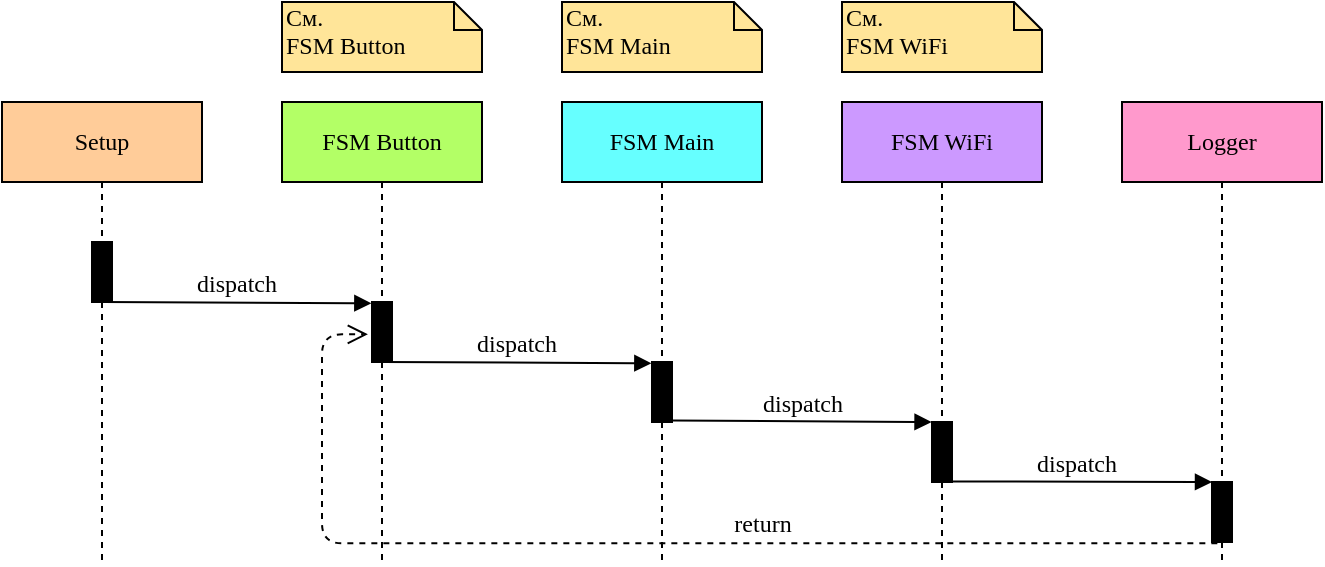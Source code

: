 <mxfile version="20.6.0" type="github" pages="9">
  <diagram id="G5NGnM2GY4aykBmWEyZv" name="Main">
    <mxGraphModel dx="1057" dy="834" grid="1" gridSize="10" guides="1" tooltips="1" connect="1" arrows="1" fold="1" page="1" pageScale="1" pageWidth="1169" pageHeight="827" math="0" shadow="0">
      <root>
        <mxCell id="OtK4izak8Mj0XisuSUvk-0" />
        <mxCell id="OtK4izak8Mj0XisuSUvk-1" parent="OtK4izak8Mj0XisuSUvk-0" />
        <mxCell id="hh5d9GLVeDb7p6ni6GvH-0" value="FSM WiFi" style="shape=umlLifeline;perimeter=lifelinePerimeter;whiteSpace=wrap;html=1;container=1;collapsible=0;recursiveResize=0;outlineConnect=0;shadow=0;comic=0;labelBackgroundColor=none;strokeWidth=1;fontFamily=Verdana;fontSize=12;align=center;fillColor=#CC99FF;" parent="OtK4izak8Mj0XisuSUvk-1" vertex="1">
          <mxGeometry x="660" y="240" width="100" height="230" as="geometry" />
        </mxCell>
        <mxCell id="hh5d9GLVeDb7p6ni6GvH-1" value="" style="html=1;points=[];perimeter=orthogonalPerimeter;shadow=0;comic=0;labelBackgroundColor=none;strokeWidth=1;fontFamily=Verdana;fontSize=12;align=center;fillColor=#000000;" parent="hh5d9GLVeDb7p6ni6GvH-0" vertex="1">
          <mxGeometry x="45" y="160" width="10" height="30" as="geometry" />
        </mxCell>
        <mxCell id="hh5d9GLVeDb7p6ni6GvH-2" value="Logger" style="shape=umlLifeline;perimeter=lifelinePerimeter;whiteSpace=wrap;html=1;container=1;collapsible=0;recursiveResize=0;outlineConnect=0;shadow=0;comic=0;labelBackgroundColor=none;strokeWidth=1;fontFamily=Verdana;fontSize=12;align=center;fillColor=#FF99CC;" parent="OtK4izak8Mj0XisuSUvk-1" vertex="1">
          <mxGeometry x="800" y="240" width="100" height="230" as="geometry" />
        </mxCell>
        <mxCell id="hh5d9GLVeDb7p6ni6GvH-3" value="" style="html=1;points=[];perimeter=orthogonalPerimeter;shadow=0;comic=0;labelBackgroundColor=none;strokeWidth=1;fontFamily=Verdana;fontSize=12;align=center;fillColor=#000000;" parent="hh5d9GLVeDb7p6ni6GvH-2" vertex="1">
          <mxGeometry x="45" y="190" width="10" height="30" as="geometry" />
        </mxCell>
        <mxCell id="hh5d9GLVeDb7p6ni6GvH-4" value="FSM Main" style="shape=umlLifeline;perimeter=lifelinePerimeter;whiteSpace=wrap;html=1;container=1;collapsible=0;recursiveResize=0;outlineConnect=0;shadow=0;comic=0;labelBackgroundColor=none;strokeWidth=1;fontFamily=Verdana;fontSize=12;align=center;fillColor=#66FFFF;" parent="OtK4izak8Mj0XisuSUvk-1" vertex="1">
          <mxGeometry x="520" y="240" width="100" height="230" as="geometry" />
        </mxCell>
        <mxCell id="hh5d9GLVeDb7p6ni6GvH-5" value="" style="html=1;points=[];perimeter=orthogonalPerimeter;shadow=0;comic=0;labelBackgroundColor=none;strokeWidth=1;fontFamily=Verdana;fontSize=12;align=center;fillColor=#000000;" parent="hh5d9GLVeDb7p6ni6GvH-4" vertex="1">
          <mxGeometry x="45" y="130" width="10" height="30" as="geometry" />
        </mxCell>
        <mxCell id="hh5d9GLVeDb7p6ni6GvH-6" value="return" style="html=1;verticalAlign=bottom;endArrow=open;dashed=1;endSize=8;labelBackgroundColor=none;fontFamily=Verdana;fontSize=12;edgeStyle=elbowEdgeStyle;elbow=vertical;exitX=0.267;exitY=1.022;exitDx=0;exitDy=0;exitPerimeter=0;entryX=-0.205;entryY=0.538;entryDx=0;entryDy=0;entryPerimeter=0;" parent="OtK4izak8Mj0XisuSUvk-1" source="hh5d9GLVeDb7p6ni6GvH-3" target="Ec8CW3EPpIHT_U4DZl0f-1" edge="1">
          <mxGeometry x="-0.208" y="-1" relative="1" as="geometry">
            <mxPoint x="560" y="369" as="targetPoint" />
            <Array as="points">
              <mxPoint x="400" y="400" />
              <mxPoint x="550" y="430" />
              <mxPoint x="700" y="461" />
              <mxPoint x="500" y="440" />
              <mxPoint x="710" y="461" />
              <mxPoint x="780" y="461" />
              <mxPoint x="990" y="790" />
            </Array>
            <mxPoint as="offset" />
          </mxGeometry>
        </mxCell>
        <mxCell id="hh5d9GLVeDb7p6ni6GvH-7" value="dispatch" style="html=1;verticalAlign=bottom;endArrow=block;entryX=-0.023;entryY=0;labelBackgroundColor=none;fontFamily=Verdana;fontSize=12;elbow=vertical;exitX=1.02;exitY=0.974;exitDx=0;exitDy=0;exitPerimeter=0;entryDx=0;entryDy=0;entryPerimeter=0;" parent="OtK4izak8Mj0XisuSUvk-1" source="hh5d9GLVeDb7p6ni6GvH-5" target="hh5d9GLVeDb7p6ni6GvH-1" edge="1">
          <mxGeometry relative="1" as="geometry">
            <mxPoint x="640" y="380" as="sourcePoint" />
          </mxGeometry>
        </mxCell>
        <mxCell id="hh5d9GLVeDb7p6ni6GvH-8" value="dispatch" style="html=1;verticalAlign=bottom;endArrow=block;labelBackgroundColor=none;fontFamily=Verdana;fontSize=12;elbow=vertical;exitX=0.434;exitY=0.991;exitDx=0;exitDy=0;exitPerimeter=0;" parent="OtK4izak8Mj0XisuSUvk-1" source="hh5d9GLVeDb7p6ni6GvH-1" target="hh5d9GLVeDb7p6ni6GvH-3" edge="1">
          <mxGeometry relative="1" as="geometry">
            <mxPoint x="790" y="390" as="sourcePoint" />
          </mxGeometry>
        </mxCell>
        <mxCell id="hh5d9GLVeDb7p6ni6GvH-9" value="См. &lt;br&gt;FSM Main" style="shape=note;whiteSpace=wrap;html=1;size=14;verticalAlign=top;align=left;spacingTop=-6;shadow=0;comic=0;labelBackgroundColor=none;strokeWidth=1;fontFamily=Verdana;fontSize=12;fillColor=#FFE599;" parent="OtK4izak8Mj0XisuSUvk-1" vertex="1">
          <mxGeometry x="520" y="190" width="100" height="35" as="geometry" />
        </mxCell>
        <mxCell id="hh5d9GLVeDb7p6ni6GvH-10" value="См.&lt;br&gt;FSM WiFi" style="shape=note;whiteSpace=wrap;html=1;size=14;verticalAlign=top;align=left;spacingTop=-6;shadow=0;comic=0;labelBackgroundColor=none;strokeWidth=1;fontFamily=Verdana;fontSize=12;fillColor=#FFE599;" parent="OtK4izak8Mj0XisuSUvk-1" vertex="1">
          <mxGeometry x="660" y="190" width="100" height="35" as="geometry" />
        </mxCell>
        <mxCell id="Ec8CW3EPpIHT_U4DZl0f-0" value="FSM Button" style="shape=umlLifeline;perimeter=lifelinePerimeter;whiteSpace=wrap;html=1;container=1;collapsible=0;recursiveResize=0;outlineConnect=0;shadow=0;comic=0;labelBackgroundColor=none;strokeWidth=1;fontFamily=Verdana;fontSize=12;align=center;fillColor=#B3FF66;" parent="OtK4izak8Mj0XisuSUvk-1" vertex="1">
          <mxGeometry x="380" y="240" width="100" height="230" as="geometry" />
        </mxCell>
        <mxCell id="Ec8CW3EPpIHT_U4DZl0f-1" value="" style="html=1;points=[];perimeter=orthogonalPerimeter;shadow=0;comic=0;labelBackgroundColor=none;strokeWidth=1;fontFamily=Verdana;fontSize=12;align=center;fillColor=#000000;" parent="Ec8CW3EPpIHT_U4DZl0f-0" vertex="1">
          <mxGeometry x="45" y="100" width="10" height="30" as="geometry" />
        </mxCell>
        <mxCell id="Ec8CW3EPpIHT_U4DZl0f-2" value="См. &lt;br&gt;FSM Button" style="shape=note;whiteSpace=wrap;html=1;size=14;verticalAlign=top;align=left;spacingTop=-6;shadow=0;comic=0;labelBackgroundColor=none;strokeWidth=1;fontFamily=Verdana;fontSize=12;fillColor=#FFE599;" parent="OtK4izak8Mj0XisuSUvk-1" vertex="1">
          <mxGeometry x="380" y="190" width="100" height="35" as="geometry" />
        </mxCell>
        <mxCell id="Ec8CW3EPpIHT_U4DZl0f-3" value="dispatch" style="html=1;verticalAlign=bottom;endArrow=block;entryX=-0.033;entryY=0.021;labelBackgroundColor=none;fontFamily=Verdana;fontSize=12;elbow=vertical;exitX=1.02;exitY=0.974;exitDx=0;exitDy=0;exitPerimeter=0;entryDx=0;entryDy=0;entryPerimeter=0;" parent="OtK4izak8Mj0XisuSUvk-1" target="hh5d9GLVeDb7p6ni6GvH-5" edge="1">
          <mxGeometry relative="1" as="geometry">
            <mxPoint x="430.0" y="370" as="sourcePoint" />
            <mxPoint x="559.57" y="370.78" as="targetPoint" />
          </mxGeometry>
        </mxCell>
        <mxCell id="-VZvNCC_0AZ__dGlrRSx-1" value="Setup" style="shape=umlLifeline;perimeter=lifelinePerimeter;whiteSpace=wrap;html=1;container=1;collapsible=0;recursiveResize=0;outlineConnect=0;shadow=0;comic=0;labelBackgroundColor=none;strokeWidth=1;fontFamily=Verdana;fontSize=12;align=center;fillColor=#FFCC99;" parent="OtK4izak8Mj0XisuSUvk-1" vertex="1">
          <mxGeometry x="240" y="240" width="100" height="230" as="geometry" />
        </mxCell>
        <mxCell id="-VZvNCC_0AZ__dGlrRSx-2" value="" style="html=1;points=[];perimeter=orthogonalPerimeter;shadow=0;comic=0;labelBackgroundColor=none;strokeWidth=1;fontFamily=Verdana;fontSize=12;align=center;fillColor=#000000;" parent="-VZvNCC_0AZ__dGlrRSx-1" vertex="1">
          <mxGeometry x="45" y="70" width="10" height="30" as="geometry" />
        </mxCell>
        <mxCell id="-VZvNCC_0AZ__dGlrRSx-4" value="dispatch" style="html=1;verticalAlign=bottom;endArrow=block;entryX=-0.033;entryY=0.021;labelBackgroundColor=none;fontFamily=Verdana;fontSize=12;elbow=vertical;exitX=1.02;exitY=0.974;exitDx=0;exitDy=0;exitPerimeter=0;entryDx=0;entryDy=0;entryPerimeter=0;" parent="OtK4izak8Mj0XisuSUvk-1" edge="1">
          <mxGeometry relative="1" as="geometry">
            <mxPoint x="290" y="340" as="sourcePoint" />
            <mxPoint x="424.67" y="340.63" as="targetPoint" />
          </mxGeometry>
        </mxCell>
      </root>
    </mxGraphModel>
  </diagram>
  <diagram id="Kh1fttOilVS8rpwQo4ZU" name="FSM Main">
    <mxGraphModel dx="916" dy="742" grid="1" gridSize="10" guides="1" tooltips="1" connect="1" arrows="1" fold="1" page="1" pageScale="1" pageWidth="827" pageHeight="1169" background="#EEEEEE" math="0" shadow="0">
      <root>
        <mxCell id="Mee8KsufjIvIdAfqRodm-0" />
        <mxCell id="Mee8KsufjIvIdAfqRodm-1" parent="Mee8KsufjIvIdAfqRodm-0" />
        <mxCell id="M2GkOYfckAP8KD4HQ3nS-0" value="" style="ellipse;html=1;shape=startState;fillColor=#F5AB50;strokeColor=#909090;fontColor=#1A1A1A;" parent="Mee8KsufjIvIdAfqRodm-1" vertex="1">
          <mxGeometry x="397.5" y="100" width="30" height="30" as="geometry" />
        </mxCell>
        <mxCell id="M2GkOYfckAP8KD4HQ3nS-1" value="" style="edgeStyle=orthogonalEdgeStyle;html=1;verticalAlign=bottom;endArrow=open;endSize=8;strokeColor=#182E3E;curved=1;fontColor=#1A1A1A;labelBackgroundColor=#EEEEEE;" parent="Mee8KsufjIvIdAfqRodm-1" source="M2GkOYfckAP8KD4HQ3nS-0" edge="1">
          <mxGeometry relative="1" as="geometry">
            <mxPoint x="412.5" y="190" as="targetPoint" />
          </mxGeometry>
        </mxCell>
        <mxCell id="M2GkOYfckAP8KD4HQ3nS-13" value="" style="group;fontColor=#1A1A1A;" parent="Mee8KsufjIvIdAfqRodm-1" vertex="1" connectable="0">
          <mxGeometry x="366" y="190" width="102.502" height="80" as="geometry" />
        </mxCell>
        <mxCell id="AEa5qKmtgpn162pWXhm2-1" value="" style="shape=lineEllipse;perimeter=ellipsePerimeter;whiteSpace=wrap;html=1;backgroundOutline=1;fillColor=#F5AB50;strokeColor=#909090;fontColor=#1A1A1A;" parent="M2GkOYfckAP8KD4HQ3nS-13" vertex="1">
          <mxGeometry width="95" height="80" as="geometry" />
        </mxCell>
        <mxCell id="AEa5qKmtgpn162pWXhm2-2" value="&lt;font style=&quot;font-size: 14px&quot;&gt;MAIN&lt;br&gt;COMMAND&lt;br&gt;&lt;/font&gt;" style="text;html=1;resizable=0;autosize=1;align=center;verticalAlign=middle;points=[];fillColor=none;strokeColor=none;rounded=0;fontColor=#1A1A1A;" parent="M2GkOYfckAP8KD4HQ3nS-13" vertex="1">
          <mxGeometry x="2.5" y="5" width="90" height="30" as="geometry" />
        </mxCell>
        <mxCell id="aP70AzJdoonGdCNfAOgK-0" value="&lt;font style=&quot;font-size: 9px&quot;&gt;DRVLed.Off()&lt;br style=&quot;font-size: 9px&quot;&gt;&lt;/font&gt;" style="text;html=1;resizable=0;autosize=1;align=center;verticalAlign=middle;points=[];fillColor=none;strokeColor=none;rounded=0;shadow=0;fontSize=9;fontColor=#1A1A1A;" parent="M2GkOYfckAP8KD4HQ3nS-13" vertex="1">
          <mxGeometry x="12.502" y="39.998" width="70" height="20" as="geometry" />
        </mxCell>
        <mxCell id="M2GkOYfckAP8KD4HQ3nS-15" style="edgeStyle=elbowEdgeStyle;rounded=1;orthogonalLoop=1;jettySize=auto;html=1;entryX=0.5;entryY=0;entryDx=0;entryDy=0;strokeColor=#182E3E;fontColor=#1A1A1A;labelBackgroundColor=#EEEEEE;exitX=0;exitY=0.5;exitDx=0;exitDy=0;" parent="Mee8KsufjIvIdAfqRodm-1" source="AEa5qKmtgpn162pWXhm2-1" target="s3Bo04s0aX9wpkjl7a1M-1" edge="1">
          <mxGeometry relative="1" as="geometry">
            <mxPoint x="360" y="230" as="sourcePoint" />
            <mxPoint x="280.36" y="304.8" as="targetPoint" />
            <Array as="points">
              <mxPoint x="199" y="240" />
            </Array>
          </mxGeometry>
        </mxCell>
        <mxCell id="M2GkOYfckAP8KD4HQ3nS-24" value="Key Down" style="edgeLabel;html=1;align=center;verticalAlign=middle;resizable=0;points=[];fontColor=#1A1A1A;labelBackgroundColor=#EEEEEE;" parent="M2GkOYfckAP8KD4HQ3nS-15" vertex="1" connectable="0">
          <mxGeometry x="-0.09" relative="1" as="geometry">
            <mxPoint x="-4" y="-9" as="offset" />
          </mxGeometry>
        </mxCell>
        <mxCell id="M2GkOYfckAP8KD4HQ3nS-17" value="" style="group;fontColor=#1A1A1A;" parent="Mee8KsufjIvIdAfqRodm-1" vertex="1" connectable="0">
          <mxGeometry x="280" y="290" width="95" height="90" as="geometry" />
        </mxCell>
        <mxCell id="M2GkOYfckAP8KD4HQ3nS-18" value="" style="shape=lineEllipse;perimeter=ellipsePerimeter;whiteSpace=wrap;html=1;backgroundOutline=1;fillColor=#F5AB50;strokeColor=#909090;fontColor=#1A1A1A;" parent="M2GkOYfckAP8KD4HQ3nS-17" vertex="1">
          <mxGeometry width="95" height="80" as="geometry" />
        </mxCell>
        <mxCell id="M2GkOYfckAP8KD4HQ3nS-19" value="&lt;font style=&quot;font-size: 14px&quot;&gt;MAIN&lt;br&gt;UPDATE&lt;br&gt;&lt;/font&gt;" style="text;html=1;resizable=0;autosize=1;align=center;verticalAlign=middle;points=[];fillColor=none;strokeColor=none;rounded=0;fontColor=#1A1A1A;" parent="M2GkOYfckAP8KD4HQ3nS-17" vertex="1">
          <mxGeometry x="12.5" width="70" height="40" as="geometry" />
        </mxCell>
        <mxCell id="M2GkOYfckAP8KD4HQ3nS-70" value="&lt;font style=&quot;font-size: 10px&quot;&gt;Update()&lt;br&gt;&lt;/font&gt;" style="text;html=1;resizable=0;autosize=1;align=center;verticalAlign=middle;points=[];fillColor=none;strokeColor=none;rounded=0;fontColor=#1A1A1A;" parent="M2GkOYfckAP8KD4HQ3nS-17" vertex="1">
          <mxGeometry x="22.497" y="40" width="50" height="20" as="geometry" />
        </mxCell>
        <mxCell id="M2GkOYfckAP8KD4HQ3nS-20" style="edgeStyle=elbowEdgeStyle;rounded=1;orthogonalLoop=1;jettySize=auto;html=1;exitX=0.064;exitY=0.765;exitDx=0;exitDy=0;exitPerimeter=0;strokeColor=#182E3E;fontColor=#1A1A1A;labelBackgroundColor=#EEEEEE;" parent="Mee8KsufjIvIdAfqRodm-1" source="AEa5qKmtgpn162pWXhm2-1" target="M2GkOYfckAP8KD4HQ3nS-18" edge="1">
          <mxGeometry relative="1" as="geometry">
            <Array as="points">
              <mxPoint x="328" y="270" />
            </Array>
          </mxGeometry>
        </mxCell>
        <mxCell id="M2GkOYfckAP8KD4HQ3nS-25" value="Key Up &amp;amp; &lt;br&gt;Update cmd" style="edgeLabel;html=1;align=center;verticalAlign=middle;resizable=0;points=[];fontColor=#1A1A1A;labelBackgroundColor=#EEEEEE;" parent="M2GkOYfckAP8KD4HQ3nS-20" vertex="1" connectable="0">
          <mxGeometry x="-0.094" relative="1" as="geometry">
            <mxPoint x="-7" y="-1" as="offset" />
          </mxGeometry>
        </mxCell>
        <mxCell id="M2GkOYfckAP8KD4HQ3nS-26" value="" style="group;fontColor=#1A1A1A;" parent="Mee8KsufjIvIdAfqRodm-1" vertex="1" connectable="0">
          <mxGeometry x="366" y="410" width="95" height="80" as="geometry" />
        </mxCell>
        <mxCell id="M2GkOYfckAP8KD4HQ3nS-27" value="" style="shape=lineEllipse;perimeter=ellipsePerimeter;whiteSpace=wrap;html=1;backgroundOutline=1;fillColor=#F5AB50;strokeColor=#909090;fontColor=#1A1A1A;" parent="M2GkOYfckAP8KD4HQ3nS-26" vertex="1">
          <mxGeometry width="95" height="80" as="geometry" />
        </mxCell>
        <mxCell id="M2GkOYfckAP8KD4HQ3nS-28" value="&lt;font style=&quot;font-size: 14px&quot;&gt;MAIN&lt;br&gt;CHECKFS&lt;br&gt;&lt;/font&gt;" style="text;html=1;resizable=0;autosize=1;align=center;verticalAlign=middle;points=[];fillColor=none;strokeColor=none;rounded=0;fontColor=#1A1A1A;" parent="M2GkOYfckAP8KD4HQ3nS-26" vertex="1">
          <mxGeometry x="7.5" width="80" height="40" as="geometry" />
        </mxCell>
        <mxCell id="M2GkOYfckAP8KD4HQ3nS-71" value="&lt;font style=&quot;font-size: 10px&quot;&gt;CheckFS()&lt;br&gt;&lt;/font&gt;" style="text;html=1;resizable=0;autosize=1;align=center;verticalAlign=middle;points=[];fillColor=none;strokeColor=none;rounded=0;fontColor=#1A1A1A;" parent="M2GkOYfckAP8KD4HQ3nS-26" vertex="1">
          <mxGeometry x="17.997" y="40" width="60" height="20" as="geometry" />
        </mxCell>
        <mxCell id="M2GkOYfckAP8KD4HQ3nS-29" style="edgeStyle=orthogonalEdgeStyle;rounded=0;orthogonalLoop=1;jettySize=auto;html=1;entryX=0.5;entryY=-0.008;entryDx=0;entryDy=0;entryPerimeter=0;curved=1;strokeColor=#182E3E;fontColor=#1A1A1A;labelBackgroundColor=#EEEEEE;" parent="Mee8KsufjIvIdAfqRodm-1" source="AEa5qKmtgpn162pWXhm2-1" target="M2GkOYfckAP8KD4HQ3nS-28" edge="1">
          <mxGeometry relative="1" as="geometry" />
        </mxCell>
        <mxCell id="M2GkOYfckAP8KD4HQ3nS-30" value="Key Up &amp;amp; &lt;br&gt;not update cmd" style="edgeLabel;html=1;align=center;verticalAlign=middle;resizable=0;points=[];fontColor=#1A1A1A;labelBackgroundColor=#EEEEEE;" parent="M2GkOYfckAP8KD4HQ3nS-29" vertex="1" connectable="0">
          <mxGeometry x="0.134" y="1" relative="1" as="geometry">
            <mxPoint x="-2" y="-56" as="offset" />
          </mxGeometry>
        </mxCell>
        <mxCell id="M2GkOYfckAP8KD4HQ3nS-34" value="" style="group;fontColor=#1A1A1A;" parent="Mee8KsufjIvIdAfqRodm-1" vertex="1" connectable="0">
          <mxGeometry x="530" y="480" width="127.51" height="100" as="geometry" />
        </mxCell>
        <mxCell id="M2GkOYfckAP8KD4HQ3nS-35" value="" style="shape=lineEllipse;perimeter=ellipsePerimeter;whiteSpace=wrap;html=1;backgroundOutline=1;fillColor=#F5AB50;strokeColor=#909090;fontColor=#1A1A1A;" parent="M2GkOYfckAP8KD4HQ3nS-34" vertex="1">
          <mxGeometry width="115.005" height="90" as="geometry" />
        </mxCell>
        <mxCell id="M2GkOYfckAP8KD4HQ3nS-36" value="&lt;font style=&quot;font-size: 14px&quot;&gt;MAIN&lt;br&gt;INIT&lt;br&gt;&lt;/font&gt;" style="text;html=1;resizable=0;autosize=1;align=center;verticalAlign=middle;points=[];fillColor=none;strokeColor=none;rounded=0;fontColor=#1A1A1A;" parent="M2GkOYfckAP8KD4HQ3nS-34" vertex="1">
          <mxGeometry x="32.505" y="11.538" width="50" height="30" as="geometry" />
        </mxCell>
        <mxCell id="GIUHqCwJXL_NWbvToe1O-0" value="&lt;font style=&quot;font-size: 12px ; line-height: 70%&quot;&gt;ReadID()&lt;br style=&quot;font-size: 8px&quot;&gt;&lt;/font&gt;" style="text;html=1;resizable=0;autosize=1;align=center;verticalAlign=middle;points=[];fillColor=none;strokeColor=none;rounded=0;fontSize=8;fontColor=#1A1A1A;" parent="M2GkOYfckAP8KD4HQ3nS-34" vertex="1">
          <mxGeometry x="27.508" y="57.692" width="60" height="20" as="geometry" />
        </mxCell>
        <mxCell id="M2GkOYfckAP8KD4HQ3nS-39" value="" style="group;fontColor=#1A1A1A;" parent="Mee8KsufjIvIdAfqRodm-1" vertex="1" connectable="0">
          <mxGeometry x="420" y="630" width="120" height="110" as="geometry" />
        </mxCell>
        <mxCell id="M2GkOYfckAP8KD4HQ3nS-40" value="" style="shape=lineEllipse;perimeter=ellipsePerimeter;whiteSpace=wrap;html=1;backgroundOutline=1;fillColor=#F5AB50;strokeColor=#909090;fontColor=#1A1A1A;" parent="M2GkOYfckAP8KD4HQ3nS-39" vertex="1">
          <mxGeometry width="120.0" height="104.762" as="geometry" />
        </mxCell>
        <mxCell id="M2GkOYfckAP8KD4HQ3nS-41" value="&lt;font style=&quot;font-size: 14px&quot;&gt;MAIN&lt;br&gt;WORK&lt;br&gt;&lt;/font&gt;" style="text;html=1;resizable=0;autosize=1;align=center;verticalAlign=middle;points=[];fillColor=none;strokeColor=none;rounded=0;fontColor=#1A1A1A;" parent="M2GkOYfckAP8KD4HQ3nS-39" vertex="1">
          <mxGeometry x="30.002" y="0.003" width="60" height="40" as="geometry" />
        </mxCell>
        <mxCell id="M2GkOYfckAP8KD4HQ3nS-68" value="&lt;span style=&quot;text-align: left ; font-size: 10px&quot;&gt;HTTP On&lt;/span&gt;" style="text;html=1;resizable=0;autosize=1;align=center;verticalAlign=middle;points=[];fillColor=none;strokeColor=none;rounded=0;shadow=0;fontColor=#1A1A1A;" parent="M2GkOYfckAP8KD4HQ3nS-39" vertex="1">
          <mxGeometry x="29.999" y="65.0" width="60" height="20" as="geometry" />
        </mxCell>
        <mxCell id="M2GkOYfckAP8KD4HQ3nS-42" value="" style="group;fontColor=#1A1A1A;" parent="Mee8KsufjIvIdAfqRodm-1" vertex="1" connectable="0">
          <mxGeometry x="640" y="640" width="117.502" height="100" as="geometry" />
        </mxCell>
        <mxCell id="M2GkOYfckAP8KD4HQ3nS-43" value="" style="shape=lineEllipse;perimeter=ellipsePerimeter;whiteSpace=wrap;html=1;backgroundOutline=1;fillColor=#F5AB50;strokeColor=#909090;fontColor=#1A1A1A;" parent="M2GkOYfckAP8KD4HQ3nS-42" vertex="1">
          <mxGeometry x="-10" width="115" height="100" as="geometry" />
        </mxCell>
        <mxCell id="M2GkOYfckAP8KD4HQ3nS-44" value="&lt;font style=&quot;font-size: 14px&quot;&gt;MAIN&lt;br&gt;OFF&lt;br&gt;&lt;/font&gt;" style="text;html=1;resizable=0;autosize=1;align=center;verticalAlign=middle;points=[];fillColor=none;strokeColor=none;rounded=0;fontColor=#1A1A1A;" parent="M2GkOYfckAP8KD4HQ3nS-42" vertex="1">
          <mxGeometry x="22.5" width="50" height="40" as="geometry" />
        </mxCell>
        <mxCell id="GIUHqCwJXL_NWbvToe1O-1" value="&lt;font style=&quot;font-size: 9px&quot;&gt;DRVLed.On() half bright&lt;br style=&quot;font-size: 9px&quot;&gt;&lt;/font&gt;" style="text;html=1;resizable=0;autosize=1;align=center;verticalAlign=middle;points=[];fillColor=none;strokeColor=none;rounded=0;shadow=0;fontSize=9;fontColor=#1A1A1A;" parent="M2GkOYfckAP8KD4HQ3nS-42" vertex="1">
          <mxGeometry x="-7.498" y="59.998" width="110" height="20" as="geometry" />
        </mxCell>
        <mxCell id="M2GkOYfckAP8KD4HQ3nS-45" style="edgeStyle=elbowEdgeStyle;rounded=1;orthogonalLoop=1;jettySize=auto;html=1;strokeColor=#182E3E;fontColor=#1A1A1A;labelBackgroundColor=#EEEEEE;" parent="Mee8KsufjIvIdAfqRodm-1" source="M2GkOYfckAP8KD4HQ3nS-35" edge="1">
          <mxGeometry relative="1" as="geometry">
            <mxPoint x="482" y="630" as="targetPoint" />
            <Array as="points">
              <mxPoint x="482" y="580" />
            </Array>
          </mxGeometry>
        </mxCell>
        <mxCell id="M2GkOYfckAP8KD4HQ3nS-47" value="&lt;font style=&quot;font-size: 9px&quot;&gt;&lt;b&gt;ID OK&lt;/b&gt;&amp;nbsp;/&amp;nbsp;&lt;br&gt;&lt;/font&gt;&lt;div style=&quot;text-align: left ; font-size: 9px&quot;&gt;&lt;font style=&quot;font-size: 9px&quot;&gt;{Start task FSM Telemetry,&lt;/font&gt;&lt;/div&gt;&lt;div style=&quot;text-align: left ; font-size: 9px&quot;&gt;&lt;font style=&quot;font-size: 9px&quot;&gt;Start Task FSM Cosmoiler&lt;/font&gt;&lt;/div&gt;&lt;div style=&quot;text-align: left ; font-size: 9px&quot;&gt;&lt;font style=&quot;font-size: 9px&quot;&gt;Start task DRV SmartButton}&lt;/font&gt;&lt;/div&gt;" style="edgeLabel;html=1;align=center;verticalAlign=middle;resizable=0;points=[];fontColor=#1A1A1A;labelBackgroundColor=#EEEEEE;" parent="M2GkOYfckAP8KD4HQ3nS-45" vertex="1" connectable="0">
          <mxGeometry x="0.368" relative="1" as="geometry">
            <mxPoint x="-2" y="3" as="offset" />
          </mxGeometry>
        </mxCell>
        <mxCell id="M2GkOYfckAP8KD4HQ3nS-46" style="edgeStyle=elbowEdgeStyle;rounded=1;orthogonalLoop=1;jettySize=auto;html=1;entryX=0.506;entryY=0.018;entryDx=0;entryDy=0;entryPerimeter=0;strokeColor=#182E3E;fontColor=#1A1A1A;labelBackgroundColor=#EEEEEE;" parent="Mee8KsufjIvIdAfqRodm-1" source="M2GkOYfckAP8KD4HQ3nS-35" target="M2GkOYfckAP8KD4HQ3nS-44" edge="1">
          <mxGeometry relative="1" as="geometry">
            <Array as="points">
              <mxPoint x="688" y="580" />
            </Array>
          </mxGeometry>
        </mxCell>
        <mxCell id="M2GkOYfckAP8KD4HQ3nS-48" value="&lt;b&gt;ID ERROR&lt;/b&gt; / &lt;br&gt;format FS" style="edgeLabel;html=1;align=left;verticalAlign=middle;resizable=0;points=[];fontColor=#1A1A1A;labelBackgroundColor=#EEEEEE;" parent="M2GkOYfckAP8KD4HQ3nS-46" vertex="1" connectable="0">
          <mxGeometry x="0.378" y="-3" relative="1" as="geometry">
            <mxPoint x="-35" y="-85" as="offset" />
          </mxGeometry>
        </mxCell>
        <mxCell id="M2GkOYfckAP8KD4HQ3nS-56" value="" style="group;fontColor=#1A1A1A;" parent="Mee8KsufjIvIdAfqRodm-1" vertex="1" connectable="0">
          <mxGeometry x="100" y="500" width="120" height="90" as="geometry" />
        </mxCell>
        <mxCell id="M2GkOYfckAP8KD4HQ3nS-57" value="" style="shape=lineEllipse;perimeter=ellipsePerimeter;whiteSpace=wrap;html=1;backgroundOutline=1;fillColor=#F5AB50;strokeColor=#909090;fontColor=#1A1A1A;" parent="M2GkOYfckAP8KD4HQ3nS-56" vertex="1">
          <mxGeometry width="120" height="90" as="geometry" />
        </mxCell>
        <mxCell id="M2GkOYfckAP8KD4HQ3nS-58" value="&lt;font style=&quot;font-size: 14px&quot;&gt;MAIN&lt;br&gt;ERRORSYS&lt;br&gt;&lt;/font&gt;" style="text;html=1;resizable=0;autosize=1;align=center;verticalAlign=middle;points=[];fillColor=none;strokeColor=none;rounded=0;fontColor=#1A1A1A;" parent="M2GkOYfckAP8KD4HQ3nS-56" vertex="1">
          <mxGeometry x="10.909" width="90" height="40" as="geometry" />
        </mxCell>
        <mxCell id="M2GkOYfckAP8KD4HQ3nS-59" value="&lt;font style=&quot;font-size: 10px&quot;&gt;FSM Cosmoiler&lt;br&gt;mode=TIMER&lt;br&gt;DRVLed.On()&lt;br&gt;&lt;/font&gt;" style="text;html=1;resizable=0;autosize=1;align=left;verticalAlign=middle;points=[];fillColor=none;strokeColor=none;rounded=0;fontColor=#1A1A1A;" parent="M2GkOYfckAP8KD4HQ3nS-56" vertex="1">
          <mxGeometry x="32.727" y="40" width="80" height="50" as="geometry" />
        </mxCell>
        <mxCell id="M2GkOYfckAP8KD4HQ3nS-60" value="" style="group;fontColor=#1A1A1A;" parent="Mee8KsufjIvIdAfqRodm-1" vertex="1" connectable="0">
          <mxGeometry x="100" y="630" width="120" height="100" as="geometry" />
        </mxCell>
        <mxCell id="M2GkOYfckAP8KD4HQ3nS-61" value="" style="shape=lineEllipse;perimeter=ellipsePerimeter;whiteSpace=wrap;html=1;backgroundOutline=1;fillColor=#F5AB50;strokeColor=#909090;fontColor=#1A1A1A;" parent="M2GkOYfckAP8KD4HQ3nS-60" vertex="1">
          <mxGeometry width="120.0" height="100" as="geometry" />
        </mxCell>
        <mxCell id="M2GkOYfckAP8KD4HQ3nS-62" value="&lt;font style=&quot;font-size: 14px&quot;&gt;MAIN&lt;br&gt;ERRORCNFG&lt;br&gt;&lt;/font&gt;" style="text;html=1;resizable=0;autosize=1;align=center;verticalAlign=middle;points=[];fillColor=none;strokeColor=none;rounded=0;fontColor=#1A1A1A;" parent="M2GkOYfckAP8KD4HQ3nS-60" vertex="1">
          <mxGeometry y="5" width="110" height="40" as="geometry" />
        </mxCell>
        <mxCell id="M2GkOYfckAP8KD4HQ3nS-63" value="&lt;font style=&quot;font-size: 10px&quot;&gt;FSM Cosmoiler&lt;br&gt;mode=TIMER&lt;br&gt;DRVLed.On()&lt;br&gt;&lt;/font&gt;" style="text;html=1;resizable=0;autosize=1;align=left;verticalAlign=middle;points=[];fillColor=none;strokeColor=none;rounded=0;fontColor=#1A1A1A;" parent="M2GkOYfckAP8KD4HQ3nS-60" vertex="1">
          <mxGeometry x="32.727" y="44.999" width="80" height="50" as="geometry" />
        </mxCell>
        <mxCell id="M2GkOYfckAP8KD4HQ3nS-64" style="edgeStyle=orthogonalEdgeStyle;rounded=0;orthogonalLoop=1;jettySize=auto;html=1;entryX=1;entryY=0.5;entryDx=0;entryDy=0;exitX=0.358;exitY=1;exitDx=0;exitDy=0;exitPerimeter=0;curved=1;strokeColor=#182E3E;fontColor=#1A1A1A;labelBackgroundColor=#EEEEEE;" parent="Mee8KsufjIvIdAfqRodm-1" source="M2GkOYfckAP8KD4HQ3nS-27" target="M2GkOYfckAP8KD4HQ3nS-57" edge="1">
          <mxGeometry relative="1" as="geometry" />
        </mxCell>
        <mxCell id="M2GkOYfckAP8KD4HQ3nS-66" value="&lt;b style=&quot;font-size: 9px&quot;&gt;Err FS == P2&lt;/b&gt; / &lt;br style=&quot;font-size: 9px&quot;&gt;{FSM Cosm init, &lt;br style=&quot;font-size: 9px&quot;&gt;Cnfg.timer = 5 min,&lt;br style=&quot;font-size: 9px&quot;&gt;DRVLed set params}" style="edgeLabel;html=1;align=left;verticalAlign=middle;resizable=0;points=[];fontSize=9;fontColor=#1A1A1A;labelBackgroundColor=#EEEEEE;" parent="M2GkOYfckAP8KD4HQ3nS-64" vertex="1" connectable="0">
          <mxGeometry x="0.427" y="-2" relative="1" as="geometry">
            <mxPoint x="-27" y="-4" as="offset" />
          </mxGeometry>
        </mxCell>
        <mxCell id="M2GkOYfckAP8KD4HQ3nS-65" style="edgeStyle=orthogonalEdgeStyle;rounded=0;orthogonalLoop=1;jettySize=auto;html=1;entryX=1;entryY=0.5;entryDx=0;entryDy=0;exitX=0.5;exitY=1;exitDx=0;exitDy=0;curved=1;strokeColor=#182E3E;fontColor=#1A1A1A;labelBackgroundColor=#EEEEEE;" parent="Mee8KsufjIvIdAfqRodm-1" source="M2GkOYfckAP8KD4HQ3nS-27" target="M2GkOYfckAP8KD4HQ3nS-61" edge="1">
          <mxGeometry relative="1" as="geometry" />
        </mxCell>
        <mxCell id="M2GkOYfckAP8KD4HQ3nS-67" value="&lt;b style=&quot;font-size: 9px;&quot;&gt;Err FS == P1&lt;/b&gt; /&lt;br style=&quot;font-size: 9px;&quot;&gt;{FSM Cosm init,&lt;br style=&quot;font-size: 9px;&quot;&gt;Cnfg.timer = 60 sec}" style="edgeLabel;html=1;align=left;verticalAlign=middle;resizable=0;points=[];fontSize=9;fontColor=#1A1A1A;labelBackgroundColor=#EEEEEE;" parent="M2GkOYfckAP8KD4HQ3nS-65" vertex="1" connectable="0">
          <mxGeometry x="0.394" y="-27" relative="1" as="geometry">
            <mxPoint x="-76" y="17" as="offset" />
          </mxGeometry>
        </mxCell>
        <mxCell id="w-cWNq1esNpIKS_OlkQF-0" value="" style="endArrow=none;dashed=1;html=1;dashPattern=1 3;strokeWidth=2;exitX=0;exitY=0.5;exitDx=0;exitDy=0;entryX=0;entryY=0.5;entryDx=0;entryDy=0;edgeStyle=elbowEdgeStyle;strokeColor=#182E3E;fontColor=#1A1A1A;labelBackgroundColor=#EEEEEE;" parent="Mee8KsufjIvIdAfqRodm-1" source="s4F3voRodGLEdhicKLR--0" target="M2GkOYfckAP8KD4HQ3nS-0" edge="1">
          <mxGeometry width="50" height="50" relative="1" as="geometry">
            <mxPoint x="234.458" y="269" as="sourcePoint" />
            <mxPoint x="290" y="180" as="targetPoint" />
            <Array as="points">
              <mxPoint x="130" y="250" />
            </Array>
          </mxGeometry>
        </mxCell>
        <mxCell id="w-cWNq1esNpIKS_OlkQF-1" value="RESET" style="edgeLabel;html=1;align=center;verticalAlign=middle;resizable=0;points=[];fontColor=#1A1A1A;labelBackgroundColor=#EEEEEE;" parent="w-cWNq1esNpIKS_OlkQF-0" vertex="1" connectable="0">
          <mxGeometry x="-0.275" y="-37" relative="1" as="geometry">
            <mxPoint x="-36" y="111" as="offset" />
          </mxGeometry>
        </mxCell>
        <mxCell id="w-cWNq1esNpIKS_OlkQF-2" value="" style="endArrow=none;dashed=1;html=1;dashPattern=1 3;strokeWidth=2;exitX=1;exitY=0.5;exitDx=0;exitDy=0;edgeStyle=elbowEdgeStyle;strokeColor=#182E3E;fontColor=#1A1A1A;labelBackgroundColor=#EEEEEE;" parent="Mee8KsufjIvIdAfqRodm-1" source="M2GkOYfckAP8KD4HQ3nS-0" edge="1">
          <mxGeometry width="50" height="50" relative="1" as="geometry">
            <mxPoint x="410" y="300" as="sourcePoint" />
            <mxPoint x="380" y="330" as="targetPoint" />
            <Array as="points">
              <mxPoint x="500" y="220" />
            </Array>
          </mxGeometry>
        </mxCell>
        <mxCell id="w-cWNq1esNpIKS_OlkQF-3" value="RESET" style="edgeLabel;html=1;align=center;verticalAlign=middle;resizable=0;points=[];fontColor=#1A1A1A;labelBackgroundColor=#EEEEEE;" parent="w-cWNq1esNpIKS_OlkQF-2" vertex="1" connectable="0">
          <mxGeometry x="0.317" y="-42" relative="1" as="geometry">
            <mxPoint x="-9" y="9" as="offset" />
          </mxGeometry>
        </mxCell>
        <mxCell id="s4F3voRodGLEdhicKLR--12" value="" style="edgeStyle=elbowEdgeStyle;rounded=1;jumpStyle=none;orthogonalLoop=1;jettySize=auto;html=1;fontSize=9;endArrow=classic;endFill=1;endSize=6;entryX=0;entryY=0.5;entryDx=0;entryDy=0;" parent="Mee8KsufjIvIdAfqRodm-1" source="s3Bo04s0aX9wpkjl7a1M-1" target="M2GkOYfckAP8KD4HQ3nS-18" edge="1">
          <mxGeometry relative="1" as="geometry">
            <Array as="points">
              <mxPoint x="260" y="293" />
            </Array>
          </mxGeometry>
        </mxCell>
        <mxCell id="s4F3voRodGLEdhicKLR--13" value="yes" style="edgeLabel;html=1;align=center;verticalAlign=middle;resizable=0;points=[];fontSize=9;labelBackgroundColor=none;" parent="s4F3voRodGLEdhicKLR--12" vertex="1" connectable="0">
          <mxGeometry x="-0.685" y="-1" relative="1" as="geometry">
            <mxPoint x="-5" y="-8" as="offset" />
          </mxGeometry>
        </mxCell>
        <mxCell id="s3Bo04s0aX9wpkjl7a1M-1" value="&quot;/upd&quot;" style="rhombus;whiteSpace=wrap;html=1;fillColor=#ffffc0;strokeColor=#ff0000;fontSize=9;align=center;" parent="Mee8KsufjIvIdAfqRodm-1" vertex="1">
          <mxGeometry x="159" y="273" width="80" height="40" as="geometry" />
        </mxCell>
        <mxCell id="s4F3voRodGLEdhicKLR--6" value="" style="edgeStyle=orthogonalEdgeStyle;rounded=0;orthogonalLoop=1;jettySize=auto;html=1;fontSize=9;endArrow=classic;endFill=1;endSize=6;exitX=0.5;exitY=1;exitDx=0;exitDy=0;entryX=0.5;entryY=0;entryDx=0;entryDy=0;" parent="Mee8KsufjIvIdAfqRodm-1" source="s4F3voRodGLEdhicKLR--0" target="s4F3voRodGLEdhicKLR--5" edge="1">
          <mxGeometry relative="1" as="geometry" />
        </mxCell>
        <mxCell id="s4F3voRodGLEdhicKLR--7" value="" style="edgeStyle=orthogonalEdgeStyle;rounded=0;orthogonalLoop=1;jettySize=auto;html=1;fontSize=9;endArrow=classic;endFill=1;endSize=6;exitX=0.5;exitY=1;exitDx=0;exitDy=0;entryX=0.5;entryY=0;entryDx=0;entryDy=0;" parent="Mee8KsufjIvIdAfqRodm-1" source="s3Bo04s0aX9wpkjl7a1M-1" target="s4F3voRodGLEdhicKLR--0" edge="1">
          <mxGeometry relative="1" as="geometry" />
        </mxCell>
        <mxCell id="s4F3voRodGLEdhicKLR--9" value="&lt;div style=&quot;text-align: left&quot;&gt;no /&amp;nbsp;&lt;/div&gt;&lt;div style=&quot;text-align: left&quot;&gt;{write &quot;/upd&quot;}&lt;/div&gt;" style="edgeLabel;html=1;align=center;verticalAlign=middle;resizable=0;points=[];fontSize=9;labelBackgroundColor=none;" parent="s4F3voRodGLEdhicKLR--7" vertex="1" connectable="0">
          <mxGeometry x="-0.259" y="-1" relative="1" as="geometry">
            <mxPoint x="31" as="offset" />
          </mxGeometry>
        </mxCell>
        <mxCell id="s4F3voRodGLEdhicKLR--0" value="delay 2 sec" style="rounded=1;arcSize=10;whiteSpace=wrap;html=1;align=center;fontSize=9;strokeColor=default;" parent="Mee8KsufjIvIdAfqRodm-1" vertex="1">
          <mxGeometry x="159" y="343" width="80" height="20" as="geometry" />
        </mxCell>
        <mxCell id="s4F3voRodGLEdhicKLR--11" style="edgeStyle=elbowEdgeStyle;rounded=1;orthogonalLoop=1;jettySize=auto;html=1;entryX=0;entryY=0.5;entryDx=0;entryDy=0;fontSize=9;endArrow=classic;endFill=1;endSize=6;jumpStyle=none;exitX=0.5;exitY=1;exitDx=0;exitDy=0;" parent="Mee8KsufjIvIdAfqRodm-1" source="s4F3voRodGLEdhicKLR--5" target="M2GkOYfckAP8KD4HQ3nS-27" edge="1">
          <mxGeometry relative="1" as="geometry">
            <Array as="points">
              <mxPoint x="199" y="410" />
            </Array>
          </mxGeometry>
        </mxCell>
        <mxCell id="s4F3voRodGLEdhicKLR--5" value="remove &quot;/upd&quot;" style="rounded=1;arcSize=10;whiteSpace=wrap;html=1;align=center;fontSize=9;strokeColor=default;" parent="Mee8KsufjIvIdAfqRodm-1" vertex="1">
          <mxGeometry x="159" y="383" width="80" height="20" as="geometry" />
        </mxCell>
        <mxCell id="s4F3voRodGLEdhicKLR--14" style="edgeStyle=elbowEdgeStyle;rounded=1;jumpStyle=none;orthogonalLoop=1;jettySize=auto;html=1;entryX=1;entryY=0.5;entryDx=0;entryDy=0;fontSize=9;endArrow=none;endFill=0;endSize=6;shadow=0;sketch=0;startArrow=classic;startFill=1;exitX=0.5;exitY=0;exitDx=0;exitDy=0;" parent="Mee8KsufjIvIdAfqRodm-1" source="M2GkOYfckAP8KD4HQ3nS-35" target="M2GkOYfckAP8KD4HQ3nS-27" edge="1">
          <mxGeometry relative="1" as="geometry">
            <Array as="points">
              <mxPoint x="588" y="460" />
            </Array>
          </mxGeometry>
        </mxCell>
        <mxCell id="s4F3voRodGLEdhicKLR--15" value="&lt;b style=&quot;color: rgb(26 , 26 , 26)&quot;&gt;FS OK&lt;/b&gt;&lt;span style=&quot;color: rgb(26 , 26 , 26)&quot;&gt;&amp;nbsp;/&lt;/span&gt;&lt;br style=&quot;color: rgb(26 , 26 , 26)&quot;&gt;&lt;div style=&quot;color: rgb(26 , 26 , 26)&quot;&gt;{FSM Cosm init,&lt;/div&gt;&lt;span style=&quot;color: rgb(26 , 26 , 26)&quot;&gt;FSM Tele init,&lt;/span&gt;&lt;br style=&quot;color: rgb(26 , 26 , 26)&quot;&gt;&lt;span style=&quot;color: rgb(26 , 26 , 26)&quot;&gt;DRVLed bright,&lt;/span&gt;&lt;br style=&quot;color: rgb(26 , 26 , 26)&quot;&gt;&lt;div&gt;&lt;span style=&quot;color: rgb(26 , 26 , 26)&quot;&gt;save /system.json}&lt;/span&gt;&lt;/div&gt;" style="edgeLabel;html=1;align=left;verticalAlign=middle;resizable=0;points=[];fontSize=9;labelBackgroundColor=none;" parent="s4F3voRodGLEdhicKLR--14" vertex="1" connectable="0">
          <mxGeometry x="0.174" y="-2" relative="1" as="geometry">
            <mxPoint x="-16" y="-28" as="offset" />
          </mxGeometry>
        </mxCell>
      </root>
    </mxGraphModel>
  </diagram>
  <diagram name="FSM WiFi" id="0783ab3e-0a74-02c8-0abd-f7b4e66b4bec">
    <mxGraphModel dx="916" dy="742" grid="1" gridSize="10" guides="1" tooltips="1" connect="1" arrows="1" fold="1" page="1" pageScale="1" pageWidth="850" pageHeight="1100" math="0" shadow="0">
      <root>
        <mxCell id="0" />
        <mxCell id="1" parent="0" />
        <mxCell id="iV2ezndy51BptqNiU3A5-1" value="" style="ellipse;html=1;shape=startState;fillColor=#F694C1;strokeColor=#AF45ED;fontColor=#095C86;" parent="1" vertex="1">
          <mxGeometry x="395" y="100" width="30" height="30" as="geometry" />
        </mxCell>
        <mxCell id="iV2ezndy51BptqNiU3A5-2" value="" style="edgeStyle=orthogonalEdgeStyle;html=1;verticalAlign=bottom;endArrow=open;endSize=8;strokeColor=#60E696;curved=1;fontColor=#095C86;" parent="1" source="iV2ezndy51BptqNiU3A5-1" edge="1">
          <mxGeometry relative="1" as="geometry">
            <mxPoint x="410" y="190" as="targetPoint" />
          </mxGeometry>
        </mxCell>
        <mxCell id="iV2ezndy51BptqNiU3A5-6" value="" style="group;fontColor=#095C86;" parent="1" vertex="1" connectable="0">
          <mxGeometry x="370" y="550" width="80" height="80" as="geometry" />
        </mxCell>
        <mxCell id="iV2ezndy51BptqNiU3A5-3" value="" style="shape=lineEllipse;perimeter=ellipsePerimeter;whiteSpace=wrap;html=1;backgroundOutline=1;fillColor=#F694C1;strokeColor=#AF45ED;fontColor=#095C86;" parent="iV2ezndy51BptqNiU3A5-6" vertex="1">
          <mxGeometry width="80" height="80" as="geometry" />
        </mxCell>
        <mxCell id="iV2ezndy51BptqNiU3A5-4" value="&lt;font style=&quot;font-size: 14px&quot;&gt;WIFI&lt;br&gt;OFF&lt;/font&gt;" style="text;html=1;resizable=0;autosize=1;align=center;verticalAlign=middle;points=[];fillColor=none;strokeColor=none;rounded=0;fontColor=#095C86;" parent="iV2ezndy51BptqNiU3A5-6" vertex="1">
          <mxGeometry x="14.998" width="50" height="40" as="geometry" />
        </mxCell>
        <mxCell id="iV2ezndy51BptqNiU3A5-29" style="edgeStyle=orthogonalEdgeStyle;rounded=1;orthogonalLoop=1;jettySize=auto;html=1;exitX=0.095;exitY=0.806;exitDx=0;exitDy=0;strokeColor=#001DBC;fontColor=#095C86;exitPerimeter=0;fillColor=#0050ef;jumpStyle=sharp;sketch=0;shadow=0;entryX=1;entryY=1;entryDx=0;entryDy=0;curved=1;" parent="iV2ezndy51BptqNiU3A5-6" source="iV2ezndy51BptqNiU3A5-3" target="iV2ezndy51BptqNiU3A5-3" edge="1">
          <mxGeometry relative="1" as="geometry">
            <mxPoint x="160" y="-50" as="sourcePoint" />
            <Array as="points">
              <mxPoint x="8" y="120" />
              <mxPoint x="68" y="120" />
            </Array>
          </mxGeometry>
        </mxCell>
        <mxCell id="iV2ezndy51BptqNiU3A5-11" value="" style="group;fontColor=#095C86;" parent="1" vertex="1" connectable="0">
          <mxGeometry x="370" y="190" width="80" height="80" as="geometry" />
        </mxCell>
        <mxCell id="iV2ezndy51BptqNiU3A5-12" value="" style="shape=lineEllipse;perimeter=ellipsePerimeter;whiteSpace=wrap;html=1;backgroundOutline=1;fillColor=#F694C1;strokeColor=#AF45ED;fontColor=#095C86;" parent="iV2ezndy51BptqNiU3A5-11" vertex="1">
          <mxGeometry width="80" height="80" as="geometry" />
        </mxCell>
        <mxCell id="iV2ezndy51BptqNiU3A5-13" value="&lt;font style=&quot;font-size: 14px&quot;&gt;WIFI&lt;br&gt;SETUP&lt;br&gt;&lt;/font&gt;" style="text;html=1;resizable=0;autosize=1;align=center;verticalAlign=middle;points=[];fillColor=none;strokeColor=none;rounded=0;fontColor=#095C86;" parent="iV2ezndy51BptqNiU3A5-11" vertex="1">
          <mxGeometry x="9.998" width="60" height="40" as="geometry" />
        </mxCell>
        <mxCell id="iV2ezndy51BptqNiU3A5-14" value="" style="group;fontColor=#095C86;" parent="1" vertex="1" connectable="0">
          <mxGeometry x="370" y="360" width="80" height="80" as="geometry" />
        </mxCell>
        <mxCell id="iV2ezndy51BptqNiU3A5-15" value="" style="shape=lineEllipse;perimeter=ellipsePerimeter;whiteSpace=wrap;html=1;backgroundOutline=1;fillColor=#F694C1;strokeColor=#AF45ED;fontColor=#095C86;" parent="iV2ezndy51BptqNiU3A5-14" vertex="1">
          <mxGeometry width="80" height="80" as="geometry" />
        </mxCell>
        <mxCell id="iV2ezndy51BptqNiU3A5-16" value="&lt;font style=&quot;font-size: 14px&quot;&gt;WIFI&lt;br&gt;WAIT&lt;br&gt;&lt;/font&gt;" style="text;html=1;resizable=0;autosize=1;align=center;verticalAlign=middle;points=[];fillColor=none;strokeColor=none;rounded=0;fontColor=#095C86;" parent="iV2ezndy51BptqNiU3A5-14" vertex="1">
          <mxGeometry x="14.998" width="50" height="40" as="geometry" />
        </mxCell>
        <mxCell id="iV2ezndy51BptqNiU3A5-19" style="edgeStyle=orthogonalEdgeStyle;rounded=0;orthogonalLoop=1;jettySize=auto;html=1;exitX=0.5;exitY=1;exitDx=0;exitDy=0;strokeColor=#60E696;fontColor=#095C86;" parent="1" edge="1">
          <mxGeometry relative="1" as="geometry">
            <mxPoint x="409.71" y="270" as="sourcePoint" />
            <mxPoint x="409.71" y="360" as="targetPoint" />
          </mxGeometry>
        </mxCell>
        <mxCell id="iV2ezndy51BptqNiU3A5-21" value="&lt;b&gt;cnfg.system.ap.pwr==0&lt;/b&gt; / &lt;br&gt;t = 60 sec" style="edgeLabel;html=1;align=center;verticalAlign=middle;resizable=0;points=[];rotation=0;fontColor=#095C86;" parent="iV2ezndy51BptqNiU3A5-19" vertex="1" connectable="0">
          <mxGeometry x="-0.18" y="7" relative="1" as="geometry">
            <mxPoint x="-7" y="3" as="offset" />
          </mxGeometry>
        </mxCell>
        <mxCell id="iV2ezndy51BptqNiU3A5-22" style="edgeStyle=orthogonalEdgeStyle;rounded=0;orthogonalLoop=1;jettySize=auto;html=1;exitX=0.5;exitY=1;exitDx=0;exitDy=0;strokeColor=#60E696;fontColor=#095C86;" parent="1" source="iV2ezndy51BptqNiU3A5-15" edge="1">
          <mxGeometry relative="1" as="geometry">
            <mxPoint x="410" y="550" as="targetPoint" />
          </mxGeometry>
        </mxCell>
        <mxCell id="iV2ezndy51BptqNiU3A5-23" value="&lt;b&gt;timeout &amp;amp; clients == 0 &amp;amp;&amp;nbsp;HWVER != A &lt;/b&gt;/&lt;br&gt;WiFi.Off" style="edgeLabel;html=1;align=center;verticalAlign=middle;resizable=0;points=[];rotation=0;fontColor=#095C86;" parent="iV2ezndy51BptqNiU3A5-22" vertex="1" connectable="0">
          <mxGeometry x="-0.015" y="11" relative="1" as="geometry">
            <mxPoint x="-11" y="-4" as="offset" />
          </mxGeometry>
        </mxCell>
        <mxCell id="slAAzC8lDWGzXNSb05fh-1" value="" style="endArrow=none;dashed=1;html=1;dashPattern=1 3;strokeWidth=2;entryX=1;entryY=0.5;entryDx=0;entryDy=0;edgeStyle=orthogonalEdgeStyle;strokeColor=#60E696;fontColor=#095C86;rounded=1;" parent="1" source="iV2ezndy51BptqNiU3A5-1" target="iV2ezndy51BptqNiU3A5-3" edge="1">
          <mxGeometry width="50" height="50" relative="1" as="geometry">
            <mxPoint x="427.5" y="115" as="sourcePoint" />
            <mxPoint x="601.63" y="269.6" as="targetPoint" />
            <Array as="points">
              <mxPoint x="550" y="115" />
              <mxPoint x="550" y="590" />
            </Array>
          </mxGeometry>
        </mxCell>
        <mxCell id="slAAzC8lDWGzXNSb05fh-2" value="RESET" style="edgeLabel;html=1;align=center;verticalAlign=middle;resizable=0;points=[];fontColor=#095C86;" parent="slAAzC8lDWGzXNSb05fh-1" vertex="1" connectable="0">
          <mxGeometry x="0.317" y="-42" relative="1" as="geometry">
            <mxPoint x="42" y="-66" as="offset" />
          </mxGeometry>
        </mxCell>
      </root>
    </mxGraphModel>
  </diagram>
  <diagram id="t9ZC21nn5h5fp9ul1qjn" name="FSM Cosmoiler">
    <mxGraphModel dx="765" dy="571" grid="1" gridSize="10" guides="1" tooltips="1" connect="1" arrows="1" fold="1" page="1" pageScale="1" pageWidth="827" pageHeight="1169" math="0" shadow="0">
      <root>
        <mxCell id="VIOac2n_Ewyky-d0UM8m-0" />
        <mxCell id="VIOac2n_Ewyky-d0UM8m-1" parent="VIOac2n_Ewyky-d0UM8m-0" />
        <mxCell id="7q_De_2gwBjYjzBKXIyO-0" value="" style="group" parent="VIOac2n_Ewyky-d0UM8m-1" vertex="1" connectable="0">
          <mxGeometry x="366" y="150" width="95" height="80" as="geometry" />
        </mxCell>
        <mxCell id="7q_De_2gwBjYjzBKXIyO-1" value="" style="shape=lineEllipse;perimeter=ellipsePerimeter;whiteSpace=wrap;html=1;backgroundOutline=1;" parent="7q_De_2gwBjYjzBKXIyO-0" vertex="1">
          <mxGeometry width="95" height="80" as="geometry" />
        </mxCell>
        <mxCell id="7q_De_2gwBjYjzBKXIyO-2" value="&lt;font style=&quot;font-size: 14px&quot;&gt;COSM&lt;br&gt;BEGIN&lt;br&gt;&lt;/font&gt;" style="text;html=1;resizable=0;autosize=1;align=center;verticalAlign=middle;points=[];fillColor=none;strokeColor=none;rounded=0;" parent="7q_De_2gwBjYjzBKXIyO-0" vertex="1">
          <mxGeometry x="17.5" y="5" width="60" height="30" as="geometry" />
        </mxCell>
        <mxCell id="7q_De_2gwBjYjzBKXIyO-3" value="" style="ellipse;html=1;shape=startState;fillColor=#000000;strokeColor=#ff0000;" parent="VIOac2n_Ewyky-d0UM8m-1" vertex="1">
          <mxGeometry x="399" y="60" width="30" height="30" as="geometry" />
        </mxCell>
        <mxCell id="7q_De_2gwBjYjzBKXIyO-4" value="" style="edgeStyle=orthogonalEdgeStyle;html=1;verticalAlign=bottom;endArrow=open;endSize=8;strokeColor=#ff0000;" parent="VIOac2n_Ewyky-d0UM8m-1" source="7q_De_2gwBjYjzBKXIyO-3" edge="1">
          <mxGeometry relative="1" as="geometry">
            <mxPoint x="414" y="150" as="targetPoint" />
          </mxGeometry>
        </mxCell>
        <mxCell id="7q_De_2gwBjYjzBKXIyO-5" value="" style="group" parent="VIOac2n_Ewyky-d0UM8m-1" vertex="1" connectable="0">
          <mxGeometry x="580" y="510" width="95" height="80" as="geometry" />
        </mxCell>
        <mxCell id="7q_De_2gwBjYjzBKXIyO-6" value="" style="shape=lineEllipse;perimeter=ellipsePerimeter;whiteSpace=wrap;html=1;backgroundOutline=1;" parent="7q_De_2gwBjYjzBKXIyO-5" vertex="1">
          <mxGeometry width="95" height="80" as="geometry" />
        </mxCell>
        <mxCell id="7q_De_2gwBjYjzBKXIyO-7" value="&lt;font style=&quot;font-size: 14px&quot;&gt;COSM&lt;br&gt;CTRLPUMP&lt;br&gt;&lt;/font&gt;" style="text;html=1;resizable=0;autosize=1;align=center;verticalAlign=middle;points=[];fillColor=none;strokeColor=none;rounded=0;" parent="7q_De_2gwBjYjzBKXIyO-5" vertex="1">
          <mxGeometry x="2.5" y="5" width="90" height="30" as="geometry" />
        </mxCell>
        <mxCell id="7q_De_2gwBjYjzBKXIyO-8" value="" style="group" parent="VIOac2n_Ewyky-d0UM8m-1" vertex="1" connectable="0">
          <mxGeometry x="366.5" y="320" width="95" height="80" as="geometry" />
        </mxCell>
        <mxCell id="7q_De_2gwBjYjzBKXIyO-9" value="" style="shape=lineEllipse;perimeter=ellipsePerimeter;whiteSpace=wrap;html=1;backgroundOutline=1;" parent="7q_De_2gwBjYjzBKXIyO-8" vertex="1">
          <mxGeometry width="95" height="80" as="geometry" />
        </mxCell>
        <mxCell id="7q_De_2gwBjYjzBKXIyO-10" value="&lt;font style=&quot;font-size: 14px&quot;&gt;COSM&lt;br&gt;TIMER&lt;br&gt;&lt;/font&gt;" style="text;html=1;resizable=0;autosize=1;align=center;verticalAlign=middle;points=[];fillColor=none;strokeColor=none;rounded=0;" parent="7q_De_2gwBjYjzBKXIyO-8" vertex="1">
          <mxGeometry x="17.5" y="5" width="60" height="30" as="geometry" />
        </mxCell>
        <mxCell id="7q_De_2gwBjYjzBKXIyO-11" value="" style="group" parent="VIOac2n_Ewyky-d0UM8m-1" vertex="1" connectable="0">
          <mxGeometry x="140" y="320" width="97.5" height="80" as="geometry" />
        </mxCell>
        <mxCell id="7q_De_2gwBjYjzBKXIyO-12" value="" style="shape=lineEllipse;perimeter=ellipsePerimeter;whiteSpace=wrap;html=1;backgroundOutline=1;" parent="7q_De_2gwBjYjzBKXIyO-11" vertex="1">
          <mxGeometry width="95" height="80" as="geometry" />
        </mxCell>
        <mxCell id="7q_De_2gwBjYjzBKXIyO-13" value="&lt;font style=&quot;font-size: 14px&quot;&gt;COSM&lt;br&gt;ODOMETER&lt;br&gt;&lt;/font&gt;" style="text;html=1;resizable=0;autosize=1;align=center;verticalAlign=middle;points=[];fillColor=none;strokeColor=none;rounded=0;" parent="7q_De_2gwBjYjzBKXIyO-11" vertex="1">
          <mxGeometry x="-2.5" y="5" width="100" height="30" as="geometry" />
        </mxCell>
        <mxCell id="7q_De_2gwBjYjzBKXIyO-14" value="" style="group" parent="VIOac2n_Ewyky-d0UM8m-1" vertex="1" connectable="0">
          <mxGeometry x="580" y="320" width="95" height="80" as="geometry" />
        </mxCell>
        <mxCell id="7q_De_2gwBjYjzBKXIyO-15" value="" style="shape=lineEllipse;perimeter=ellipsePerimeter;whiteSpace=wrap;html=1;backgroundOutline=1;" parent="7q_De_2gwBjYjzBKXIyO-14" vertex="1">
          <mxGeometry width="95" height="80" as="geometry" />
        </mxCell>
        <mxCell id="7q_De_2gwBjYjzBKXIyO-16" value="&lt;font style=&quot;font-size: 14px&quot;&gt;COSM&lt;br&gt;MANUAL&lt;br&gt;&lt;/font&gt;" style="text;html=1;resizable=0;autosize=1;align=center;verticalAlign=middle;points=[];fillColor=none;strokeColor=none;rounded=0;" parent="7q_De_2gwBjYjzBKXIyO-14" vertex="1">
          <mxGeometry x="12.5" y="5" width="70" height="30" as="geometry" />
        </mxCell>
        <mxCell id="7q_De_2gwBjYjzBKXIyO-17" value="" style="group" parent="VIOac2n_Ewyky-d0UM8m-1" vertex="1" connectable="0">
          <mxGeometry x="366.5" y="510" width="95" height="80" as="geometry" />
        </mxCell>
        <mxCell id="7q_De_2gwBjYjzBKXIyO-18" value="" style="shape=lineEllipse;perimeter=ellipsePerimeter;whiteSpace=wrap;html=1;backgroundOutline=1;" parent="7q_De_2gwBjYjzBKXIyO-17" vertex="1">
          <mxGeometry width="95" height="80" as="geometry" />
        </mxCell>
        <mxCell id="7q_De_2gwBjYjzBKXIyO-19" value="&lt;font style=&quot;font-size: 14px&quot;&gt;COSM&lt;br&gt;PUMP&lt;br&gt;&lt;/font&gt;" style="text;html=1;resizable=0;autosize=1;align=center;verticalAlign=middle;points=[];fillColor=none;strokeColor=none;rounded=0;" parent="7q_De_2gwBjYjzBKXIyO-17" vertex="1">
          <mxGeometry x="17.5" y="5" width="60" height="30" as="geometry" />
        </mxCell>
        <mxCell id="7q_De_2gwBjYjzBKXIyO-20" value="" style="group" parent="VIOac2n_Ewyky-d0UM8m-1" vertex="1" connectable="0">
          <mxGeometry x="140" y="510" width="95" height="80" as="geometry" />
        </mxCell>
        <mxCell id="7q_De_2gwBjYjzBKXIyO-21" value="" style="shape=lineEllipse;perimeter=ellipsePerimeter;whiteSpace=wrap;html=1;backgroundOutline=1;" parent="7q_De_2gwBjYjzBKXIyO-20" vertex="1">
          <mxGeometry width="95" height="80" as="geometry" />
        </mxCell>
        <mxCell id="7q_De_2gwBjYjzBKXIyO-22" value="&lt;font style=&quot;font-size: 14px&quot;&gt;COSM&lt;br&gt;TIMERGPS&lt;br&gt;&lt;/font&gt;" style="text;html=1;resizable=0;autosize=1;align=center;verticalAlign=middle;points=[];fillColor=none;strokeColor=none;rounded=0;" parent="7q_De_2gwBjYjzBKXIyO-20" vertex="1">
          <mxGeometry x="2.5" y="5" width="90" height="30" as="geometry" />
        </mxCell>
        <mxCell id="7q_De_2gwBjYjzBKXIyO-23" value="" style="group" parent="VIOac2n_Ewyky-d0UM8m-1" vertex="1" connectable="0">
          <mxGeometry x="580" y="150" width="95" height="80" as="geometry" />
        </mxCell>
        <mxCell id="7q_De_2gwBjYjzBKXIyO-24" value="" style="shape=lineEllipse;perimeter=ellipsePerimeter;whiteSpace=wrap;html=1;backgroundOutline=1;" parent="7q_De_2gwBjYjzBKXIyO-23" vertex="1">
          <mxGeometry width="95" height="80" as="geometry" />
        </mxCell>
        <mxCell id="7q_De_2gwBjYjzBKXIyO-25" value="&lt;font style=&quot;font-size: 14px&quot;&gt;COSM&lt;br&gt;OFF&lt;br&gt;&lt;/font&gt;" style="text;html=1;resizable=0;autosize=1;align=center;verticalAlign=middle;points=[];fillColor=none;strokeColor=none;rounded=0;" parent="7q_De_2gwBjYjzBKXIyO-23" vertex="1">
          <mxGeometry x="17.5" y="5" width="60" height="30" as="geometry" />
        </mxCell>
        <mxCell id="7q_De_2gwBjYjzBKXIyO-26" style="edgeStyle=entityRelationEdgeStyle;orthogonalLoop=1;jettySize=auto;html=1;entryX=0;entryY=0.5;entryDx=0;entryDy=0;exitX=1;exitY=0;exitDx=0;exitDy=0;elbow=vertical;" parent="VIOac2n_Ewyky-d0UM8m-1" source="7q_De_2gwBjYjzBKXIyO-1" target="7q_De_2gwBjYjzBKXIyO-24" edge="1">
          <mxGeometry relative="1" as="geometry" />
        </mxCell>
        <mxCell id="7q_De_2gwBjYjzBKXIyO-31" value="mode == OFF" style="edgeLabel;html=1;align=center;verticalAlign=middle;resizable=0;points=[];" parent="7q_De_2gwBjYjzBKXIyO-26" vertex="1" connectable="0">
          <mxGeometry x="-0.332" y="1" relative="1" as="geometry">
            <mxPoint x="17.59" y="3.46" as="offset" />
          </mxGeometry>
        </mxCell>
        <mxCell id="7q_De_2gwBjYjzBKXIyO-27" style="edgeStyle=entityRelationEdgeStyle;orthogonalLoop=1;jettySize=auto;html=1;entryX=1;entryY=0.5;entryDx=0;entryDy=0;exitX=0;exitY=1;exitDx=0;exitDy=0;" parent="VIOac2n_Ewyky-d0UM8m-1" source="7q_De_2gwBjYjzBKXIyO-24" target="7q_De_2gwBjYjzBKXIyO-1" edge="1">
          <mxGeometry relative="1" as="geometry" />
        </mxCell>
        <mxCell id="7q_De_2gwBjYjzBKXIyO-32" value="mode != OFF" style="edgeLabel;html=1;align=center;verticalAlign=middle;resizable=0;points=[];" parent="7q_De_2gwBjYjzBKXIyO-27" vertex="1" connectable="0">
          <mxGeometry x="-0.041" y="1" relative="1" as="geometry">
            <mxPoint as="offset" />
          </mxGeometry>
        </mxCell>
        <mxCell id="7q_De_2gwBjYjzBKXIyO-29" style="edgeStyle=none;orthogonalLoop=1;jettySize=auto;html=1;entryX=0.679;entryY=0.004;entryDx=0;entryDy=0;exitX=0.785;exitY=0.914;exitDx=0;exitDy=0;exitPerimeter=0;entryPerimeter=0;" parent="VIOac2n_Ewyky-d0UM8m-1" source="7q_De_2gwBjYjzBKXIyO-1" target="7q_De_2gwBjYjzBKXIyO-9" edge="1">
          <mxGeometry relative="1" as="geometry" />
        </mxCell>
        <mxCell id="7q_De_2gwBjYjzBKXIyO-33" value="mode == TIMER /&lt;br&gt;Timer init" style="edgeLabel;html=1;align=center;verticalAlign=middle;resizable=0;points=[];" parent="7q_De_2gwBjYjzBKXIyO-29" vertex="1" connectable="0">
          <mxGeometry x="-0.337" y="-2" relative="1" as="geometry">
            <mxPoint x="24.59" y="4.85" as="offset" />
          </mxGeometry>
        </mxCell>
        <mxCell id="7q_De_2gwBjYjzBKXIyO-30" style="edgeStyle=none;orthogonalLoop=1;jettySize=auto;html=1;entryX=0.296;entryY=0.957;entryDx=0;entryDy=0;entryPerimeter=0;exitX=0.347;exitY=0.013;exitDx=0;exitDy=0;exitPerimeter=0;" parent="VIOac2n_Ewyky-d0UM8m-1" source="7q_De_2gwBjYjzBKXIyO-9" target="7q_De_2gwBjYjzBKXIyO-1" edge="1">
          <mxGeometry relative="1" as="geometry" />
        </mxCell>
        <mxCell id="7q_De_2gwBjYjzBKXIyO-34" value="mode != TIMER" style="edgeLabel;html=1;align=center;verticalAlign=middle;resizable=0;points=[];" parent="7q_De_2gwBjYjzBKXIyO-30" vertex="1" connectable="0">
          <mxGeometry x="0.112" y="-1" relative="1" as="geometry">
            <mxPoint x="-17.5" y="11.31" as="offset" />
          </mxGeometry>
        </mxCell>
      </root>
    </mxGraphModel>
  </diagram>
  <diagram id="RPmtBziXBmIQanxdBL66" name="FSM Telemetry">
    <mxGraphModel dx="916" dy="742" grid="1" gridSize="10" guides="1" tooltips="1" connect="1" arrows="1" fold="1" page="1" pageScale="1" pageWidth="827" pageHeight="1169" math="0" shadow="0">
      <root>
        <mxCell id="fZbBJAQKY1IuPzwiUHG0-0" />
        <mxCell id="fZbBJAQKY1IuPzwiUHG0-1" parent="fZbBJAQKY1IuPzwiUHG0-0" />
        <mxCell id="d9qjxewt9clU5WlW1Wwa-0" value="" style="ellipse;html=1;shape=startState;fillColor=#21C0A5;strokeColor=#006658;fontColor=#5C5C5C;" parent="fZbBJAQKY1IuPzwiUHG0-1" vertex="1">
          <mxGeometry x="395" y="30" width="30" height="30" as="geometry" />
        </mxCell>
        <mxCell id="d9qjxewt9clU5WlW1Wwa-1" value="" style="edgeStyle=orthogonalEdgeStyle;html=1;verticalAlign=bottom;endArrow=open;endSize=8;strokeColor=#006658;fontColor=#5C5C5C;entryX=0.5;entryY=0;entryDx=0;entryDy=0;" parent="fZbBJAQKY1IuPzwiUHG0-1" source="d9qjxewt9clU5WlW1Wwa-0" target="ORRcbDfCv9WEZpCZy4oy-1" edge="1">
          <mxGeometry relative="1" as="geometry">
            <mxPoint x="414" y="150" as="targetPoint" />
          </mxGeometry>
        </mxCell>
        <mxCell id="d9qjxewt9clU5WlW1Wwa-9" value="" style="group;fontColor=#5C5C5C;" parent="fZbBJAQKY1IuPzwiUHG0-1" vertex="1" connectable="0">
          <mxGeometry x="210" y="280" width="94.998" height="82" as="geometry" />
        </mxCell>
        <mxCell id="d9qjxewt9clU5WlW1Wwa-10" value="" style="shape=lineEllipse;perimeter=ellipsePerimeter;whiteSpace=wrap;html=1;backgroundOutline=1;fillColor=#21C0A5;strokeColor=#006658;fontColor=#5C5C5C;" parent="d9qjxewt9clU5WlW1Wwa-9" vertex="1">
          <mxGeometry width="80" height="82" as="geometry" />
        </mxCell>
        <mxCell id="d9qjxewt9clU5WlW1Wwa-11" value="&lt;font style=&quot;font-size: 14px&quot;&gt;TELE&lt;br&gt;IMP&lt;br&gt;&lt;/font&gt;" style="text;html=1;resizable=0;autosize=1;align=center;verticalAlign=middle;points=[];fillColor=none;strokeColor=none;rounded=0;fontColor=#5C5C5C;" parent="d9qjxewt9clU5WlW1Wwa-9" vertex="1">
          <mxGeometry x="14.998" y="5.125" width="50" height="30" as="geometry" />
        </mxCell>
        <mxCell id="bbCthqo0Xa2d3iRCQjlU-0" value="&lt;font style=&quot;font-size: 10px&quot;&gt;Speedometer()&lt;/font&gt;" style="text;html=1;resizable=0;autosize=1;align=center;verticalAlign=middle;points=[];fillColor=none;strokeColor=none;rounded=0;fontColor=#5C5C5C;" parent="d9qjxewt9clU5WlW1Wwa-9" vertex="1">
          <mxGeometry x="-0.002" y="40" width="80" height="20" as="geometry" />
        </mxCell>
        <mxCell id="d9qjxewt9clU5WlW1Wwa-14" style="edgeStyle=orthogonalEdgeStyle;orthogonalLoop=1;jettySize=auto;html=1;entryX=0.5;entryY=1;entryDx=0;entryDy=0;exitX=0.5;exitY=1;exitDx=0;exitDy=0;rounded=1;strokeColor=#006658;fontColor=#5C5C5C;" parent="fZbBJAQKY1IuPzwiUHG0-1" source="d9qjxewt9clU5WlW1Wwa-10" target="d9qjxewt9clU5WlW1Wwa-17" edge="1">
          <mxGeometry relative="1" as="geometry">
            <mxPoint x="370" y="420.0" as="targetPoint" />
            <Array as="points">
              <mxPoint x="250" y="400" />
              <mxPoint x="570" y="400" />
            </Array>
          </mxGeometry>
        </mxCell>
        <mxCell id="d9qjxewt9clU5WlW1Wwa-15" value="&lt;span style=&quot;text-align: center&quot;&gt;present GPS &amp;amp;&amp;amp; &lt;br&gt;cnfg.odometer.sensor.gnss == 1&lt;/span&gt;" style="edgeLabel;html=1;align=left;verticalAlign=middle;resizable=0;points=[];rotation=0;fontColor=#5C5C5C;" parent="d9qjxewt9clU5WlW1Wwa-14" vertex="1" connectable="0">
          <mxGeometry x="-0.015" y="11" relative="1" as="geometry">
            <mxPoint x="-57" y="-9" as="offset" />
          </mxGeometry>
        </mxCell>
        <mxCell id="d9qjxewt9clU5WlW1Wwa-16" value="" style="group;fontColor=#5C5C5C;" parent="fZbBJAQKY1IuPzwiUHG0-1" vertex="1" connectable="0">
          <mxGeometry x="530" y="280" width="80" height="80" as="geometry" />
        </mxCell>
        <mxCell id="d9qjxewt9clU5WlW1Wwa-17" value="" style="shape=lineEllipse;perimeter=ellipsePerimeter;whiteSpace=wrap;html=1;backgroundOutline=1;fillColor=#21C0A5;strokeColor=#006658;fontColor=#5C5C5C;" parent="d9qjxewt9clU5WlW1Wwa-16" vertex="1">
          <mxGeometry width="80" height="80" as="geometry" />
        </mxCell>
        <mxCell id="d9qjxewt9clU5WlW1Wwa-18" value="&lt;font style=&quot;font-size: 14px&quot;&gt;TELE&lt;br&gt;GPS&lt;br&gt;&lt;/font&gt;" style="text;html=1;resizable=0;autosize=1;align=center;verticalAlign=middle;points=[];fillColor=none;strokeColor=none;rounded=0;fontColor=#5C5C5C;" parent="d9qjxewt9clU5WlW1Wwa-16" vertex="1">
          <mxGeometry x="14.998" y="5" width="50" height="30" as="geometry" />
        </mxCell>
        <mxCell id="pzqZJ4hN_BgqhQLNW1Lv-0" value="&lt;font style=&quot;font-size: 10px&quot;&gt;Speedometer()&lt;/font&gt;" style="text;html=1;resizable=0;autosize=1;align=center;verticalAlign=middle;points=[];fillColor=none;strokeColor=none;rounded=0;fontColor=#5C5C5C;" parent="d9qjxewt9clU5WlW1Wwa-16" vertex="1">
          <mxGeometry x="-0.002" y="40" width="80" height="20" as="geometry" />
        </mxCell>
        <mxCell id="d9qjxewt9clU5WlW1Wwa-24" style="edgeStyle=elbowEdgeStyle;orthogonalLoop=1;jettySize=auto;html=1;exitX=0.379;exitY=0.003;exitDx=0;exitDy=0;exitPerimeter=0;elbow=vertical;jumpStyle=gap;sketch=0;shadow=0;targetPerimeterSpacing=0;strokeColor=#006658;fontColor=#5C5C5C;" parent="fZbBJAQKY1IuPzwiUHG0-1" source="d9qjxewt9clU5WlW1Wwa-17" edge="1">
          <mxGeometry relative="1" as="geometry">
            <mxPoint x="260" y="280" as="targetPoint" />
            <Array as="points">
              <mxPoint x="410" y="240" />
            </Array>
          </mxGeometry>
        </mxCell>
        <mxCell id="d9qjxewt9clU5WlW1Wwa-25" value="cnfg.odometer.sensor.gnss == 0" style="edgeLabel;html=1;align=center;verticalAlign=middle;resizable=0;points=[];rotation=0;fontColor=#5C5C5C;" parent="d9qjxewt9clU5WlW1Wwa-24" vertex="1" connectable="0">
          <mxGeometry x="0.213" y="7" relative="1" as="geometry">
            <mxPoint x="27" y="-17" as="offset" />
          </mxGeometry>
        </mxCell>
        <mxCell id="s-yVR4tOKAbQiHzRGz39-1" style="edgeStyle=elbowEdgeStyle;orthogonalLoop=1;jettySize=auto;html=1;rounded=1;elbow=vertical;entryX=0.5;entryY=0;entryDx=0;entryDy=0;strokeColor=#006658;fontColor=#5C5C5C;" parent="fZbBJAQKY1IuPzwiUHG0-1" target="d9qjxewt9clU5WlW1Wwa-17" edge="1">
          <mxGeometry relative="1" as="geometry">
            <Array as="points">
              <mxPoint x="501" y="170" />
            </Array>
            <mxPoint x="440" y="170" as="sourcePoint" />
            <mxPoint x="583" y="285.08" as="targetPoint" />
          </mxGeometry>
        </mxCell>
        <mxCell id="s-yVR4tOKAbQiHzRGz39-4" value="(mode == ODO &amp;amp;&amp;amp; &lt;br&gt;(present GPS &amp;amp;&amp;amp; &lt;br&gt;cnfg.odometer.sensor.gnss == 1)) ||&lt;br&gt;(mode == OFF &amp;amp;&amp;amp; present GPS)" style="edgeLabel;html=1;align=left;verticalAlign=middle;resizable=0;points=[];fontColor=#5C5C5C;" parent="s-yVR4tOKAbQiHzRGz39-1" vertex="1" connectable="0">
          <mxGeometry x="-0.354" relative="1" as="geometry">
            <mxPoint x="-58" y="-29" as="offset" />
          </mxGeometry>
        </mxCell>
        <mxCell id="s-yVR4tOKAbQiHzRGz39-3" style="edgeStyle=elbowEdgeStyle;orthogonalLoop=1;jettySize=auto;html=1;elbow=vertical;exitX=0;exitY=0.5;exitDx=0;exitDy=0;strokeColor=#006658;fontColor=#5C5C5C;entryX=0.5;entryY=0;entryDx=0;entryDy=0;" parent="fZbBJAQKY1IuPzwiUHG0-1" source="ORRcbDfCv9WEZpCZy4oy-1" target="d9qjxewt9clU5WlW1Wwa-10" edge="1">
          <mxGeometry relative="1" as="geometry">
            <mxPoint x="210" y="285" as="targetPoint" />
            <Array as="points">
              <mxPoint x="291" y="170" />
            </Array>
            <mxPoint x="360" y="170" as="sourcePoint" />
          </mxGeometry>
        </mxCell>
        <mxCell id="CPZjfpYEVOMRZcyUGgn9-0" value="&lt;div style=&quot;text-align: left&quot;&gt;not present GPS ||&lt;/div&gt;cnfg.odometer.sensor.gnss == 0" style="edgeLabel;html=1;align=center;verticalAlign=middle;resizable=0;points=[];fontColor=#5C5C5C;" parent="s-yVR4tOKAbQiHzRGz39-3" vertex="1" connectable="0">
          <mxGeometry x="-0.333" y="2" relative="1" as="geometry">
            <mxPoint x="-13" y="-17" as="offset" />
          </mxGeometry>
        </mxCell>
        <mxCell id="ORRcbDfCv9WEZpCZy4oy-0" value="" style="group;fontColor=#5C5C5C;strokeColor=none;" parent="fZbBJAQKY1IuPzwiUHG0-1" vertex="1" connectable="0">
          <mxGeometry x="370" y="130" width="94.998" height="82" as="geometry" />
        </mxCell>
        <mxCell id="ORRcbDfCv9WEZpCZy4oy-1" value="" style="shape=lineEllipse;perimeter=ellipsePerimeter;whiteSpace=wrap;html=1;backgroundOutline=1;fillColor=#21C0A5;strokeColor=#006658;fontColor=#5C5C5C;" parent="ORRcbDfCv9WEZpCZy4oy-0" vertex="1">
          <mxGeometry width="80" height="82" as="geometry" />
        </mxCell>
        <mxCell id="ORRcbDfCv9WEZpCZy4oy-2" value="&lt;font style=&quot;font-size: 14px&quot;&gt;TELE&lt;br&gt;START&lt;br&gt;&lt;/font&gt;" style="text;html=1;resizable=0;autosize=1;align=center;verticalAlign=middle;points=[];fillColor=none;strokeColor=none;rounded=0;fontColor=#5C5C5C;" parent="ORRcbDfCv9WEZpCZy4oy-0" vertex="1">
          <mxGeometry x="9.998" y="5.125" width="60" height="30" as="geometry" />
        </mxCell>
        <mxCell id="ORRcbDfCv9WEZpCZy4oy-8" style="edgeStyle=elbowEdgeStyle;orthogonalLoop=1;jettySize=auto;html=1;rounded=1;elbow=vertical;entryX=0.375;entryY=0;entryDx=0;entryDy=0;strokeColor=#006658;fontColor=#5C5C5C;entryPerimeter=0;" parent="ORRcbDfCv9WEZpCZy4oy-0" target="ORRcbDfCv9WEZpCZy4oy-1" edge="1">
          <mxGeometry relative="1" as="geometry">
            <Array as="points">
              <mxPoint x="10" y="-30" />
            </Array>
            <mxPoint y="30" as="sourcePoint" />
            <mxPoint y="50" as="targetPoint" />
          </mxGeometry>
        </mxCell>
        <mxCell id="ORRcbDfCv9WEZpCZy4oy-9" value="mode == TIMER || MANUAL" style="edgeLabel;html=1;align=left;verticalAlign=middle;resizable=0;points=[];fontColor=#5C5C5C;" parent="ORRcbDfCv9WEZpCZy4oy-8" vertex="1" connectable="0">
          <mxGeometry x="-0.354" relative="1" as="geometry">
            <mxPoint x="-120" y="-31" as="offset" />
          </mxGeometry>
        </mxCell>
      </root>
    </mxGraphModel>
  </diagram>
  <diagram id="5boWu_HUFCUCQj7RR6up" name="FSM Button">
    <mxGraphModel dx="916" dy="742" grid="1" gridSize="10" guides="1" tooltips="1" connect="1" arrows="1" fold="1" page="1" pageScale="1" pageWidth="827" pageHeight="1169" math="0" shadow="0">
      <root>
        <mxCell id="bmkXz9MnbM7tEJ-oeRCn-0" />
        <mxCell id="bmkXz9MnbM7tEJ-oeRCn-1" parent="bmkXz9MnbM7tEJ-oeRCn-0" />
      </root>
    </mxGraphModel>
  </diagram>
  <diagram id="vW1NBCc5YOTnmbg8BgBi" name="FSM Pump">
    <mxGraphModel dx="765" dy="571" grid="1" gridSize="10" guides="1" tooltips="1" connect="1" arrows="1" fold="1" page="1" pageScale="1" pageWidth="827" pageHeight="1169" math="0" shadow="0">
      <root>
        <mxCell id="vihLuCZwOTI8HYyrsLmW-0" />
        <mxCell id="vihLuCZwOTI8HYyrsLmW-1" parent="vihLuCZwOTI8HYyrsLmW-0" />
        <mxCell id="bhcLDlsRnHpebcf9ChYu-0" value="" style="ellipse;html=1;shape=startState;fillColor=#B2C9AB;strokeColor=#788AA3;fontColor=#46495D;" parent="vihLuCZwOTI8HYyrsLmW-1" vertex="1">
          <mxGeometry x="395" y="100" width="30" height="30" as="geometry" />
        </mxCell>
        <mxCell id="bhcLDlsRnHpebcf9ChYu-1" value="" style="edgeStyle=orthogonalEdgeStyle;html=1;verticalAlign=bottom;endArrow=open;endSize=8;strokeColor=#788AA3;curved=1;fontColor=#46495D;" parent="vihLuCZwOTI8HYyrsLmW-1" source="bhcLDlsRnHpebcf9ChYu-0" edge="1">
          <mxGeometry relative="1" as="geometry">
            <mxPoint x="410" y="190" as="targetPoint" />
          </mxGeometry>
        </mxCell>
        <mxCell id="bhcLDlsRnHpebcf9ChYu-2" value="" style="group;fontColor=#46495D;" parent="vihLuCZwOTI8HYyrsLmW-1" vertex="1" connectable="0">
          <mxGeometry x="370" y="370" width="80" height="80" as="geometry" />
        </mxCell>
        <mxCell id="bhcLDlsRnHpebcf9ChYu-3" value="" style="shape=lineEllipse;perimeter=ellipsePerimeter;whiteSpace=wrap;html=1;backgroundOutline=1;fillColor=#B2C9AB;strokeColor=#788AA3;fontColor=#46495D;" parent="bhcLDlsRnHpebcf9ChYu-2" vertex="1">
          <mxGeometry width="80" height="80" as="geometry" />
        </mxCell>
        <mxCell id="bhcLDlsRnHpebcf9ChYu-4" value="&lt;font style=&quot;font-size: 14px&quot;&gt;PUMP&lt;br&gt;OFF&lt;/font&gt;" style="text;html=1;resizable=0;autosize=1;align=center;verticalAlign=middle;points=[];fillColor=none;strokeColor=none;rounded=0;fontColor=#46495D;" parent="bhcLDlsRnHpebcf9ChYu-2" vertex="1">
          <mxGeometry x="9.998" y="5" width="60" height="30" as="geometry" />
        </mxCell>
        <mxCell id="sEwzAMr-LYpssNM-DQP5-1" value="Off" style="text;resizable=0;autosize=1;align=center;verticalAlign=middle;points=[];fillColor=none;strokeColor=none;rounded=0;fontColor=#46495D;" parent="bhcLDlsRnHpebcf9ChYu-2" vertex="1">
          <mxGeometry x="24.998" y="50" width="30" height="20" as="geometry" />
        </mxCell>
        <mxCell id="bhcLDlsRnHpebcf9ChYu-6" value="" style="group;fontColor=#46495D;" parent="vihLuCZwOTI8HYyrsLmW-1" vertex="1" connectable="0">
          <mxGeometry x="370" y="190" width="80" height="80" as="geometry" />
        </mxCell>
        <mxCell id="bhcLDlsRnHpebcf9ChYu-7" value="" style="shape=lineEllipse;perimeter=ellipsePerimeter;whiteSpace=wrap;html=1;backgroundOutline=1;fillColor=#B2C9AB;strokeColor=#788AA3;fontColor=#46495D;" parent="bhcLDlsRnHpebcf9ChYu-6" vertex="1">
          <mxGeometry width="80" height="80" as="geometry" />
        </mxCell>
        <mxCell id="bhcLDlsRnHpebcf9ChYu-8" value="&lt;font style=&quot;font-size: 14px&quot;&gt;PUMP&lt;br&gt;ON&lt;br&gt;&lt;/font&gt;" style="text;html=1;resizable=0;autosize=1;align=center;verticalAlign=middle;points=[];fillColor=none;strokeColor=none;rounded=0;fontColor=#46495D;" parent="bhcLDlsRnHpebcf9ChYu-6" vertex="1">
          <mxGeometry x="9.998" y="5" width="60" height="30" as="geometry" />
        </mxCell>
        <mxCell id="sEwzAMr-LYpssNM-DQP5-0" value="On" style="text;resizable=0;autosize=1;align=center;verticalAlign=middle;points=[];fillColor=none;strokeColor=none;rounded=0;fontColor=#46495D;" parent="bhcLDlsRnHpebcf9ChYu-6" vertex="1">
          <mxGeometry x="24.998" y="50" width="30" height="20" as="geometry" />
        </mxCell>
        <mxCell id="bhcLDlsRnHpebcf9ChYu-12" style="edgeStyle=orthogonalEdgeStyle;rounded=1;orthogonalLoop=1;jettySize=auto;html=1;exitX=0;exitY=0.5;exitDx=0;exitDy=0;entryX=0;entryY=0.5;entryDx=0;entryDy=0;strokeColor=#788AA3;fontColor=#46495D;" parent="vihLuCZwOTI8HYyrsLmW-1" source="bhcLDlsRnHpebcf9ChYu-7" target="bhcLDlsRnHpebcf9ChYu-3" edge="1">
          <mxGeometry relative="1" as="geometry">
            <mxPoint x="250.029" y="280" as="targetPoint" />
            <Array as="points">
              <mxPoint x="340" y="230" />
              <mxPoint x="340" y="410" />
            </Array>
          </mxGeometry>
        </mxCell>
        <mxCell id="bhcLDlsRnHpebcf9ChYu-13" value="&lt;b&gt;timeout &lt;/b&gt;/&lt;br&gt;{N imp --,&lt;br&gt;On imp ++,&lt;br&gt;set time off}" style="edgeLabel;html=1;align=left;verticalAlign=middle;resizable=0;points=[];rotation=0;fontStyle=0;fontColor=#46495D;" parent="bhcLDlsRnHpebcf9ChYu-12" vertex="1" connectable="0">
          <mxGeometry x="-0.18" y="7" relative="1" as="geometry">
            <mxPoint x="-27" y="13" as="offset" />
          </mxGeometry>
        </mxCell>
        <mxCell id="7bOd6AtoH7O35M8hPgP4-0" value="&amp;nbsp;/&lt;br&gt;set time on" style="edgeLabel;html=1;align=left;verticalAlign=middle;resizable=0;points=[];rotation=0;fontColor=#46495D;" parent="vihLuCZwOTI8HYyrsLmW-1" vertex="1" connectable="0">
          <mxGeometry x="380.003" y="150" as="geometry" />
        </mxCell>
        <mxCell id="bhcLDlsRnHpebcf9ChYu-14" style="edgeStyle=orthogonalEdgeStyle;rounded=1;orthogonalLoop=1;jettySize=auto;html=1;entryX=1;entryY=0.5;entryDx=0;entryDy=0;exitX=1;exitY=0.5;exitDx=0;exitDy=0;strokeColor=#788AA3;fontColor=#46495D;" parent="vihLuCZwOTI8HYyrsLmW-1" source="bhcLDlsRnHpebcf9ChYu-3" target="bhcLDlsRnHpebcf9ChYu-7" edge="1">
          <mxGeometry relative="1" as="geometry">
            <mxPoint x="250" y="360" as="targetPoint" />
            <Array as="points">
              <mxPoint x="480" y="410" />
              <mxPoint x="480" y="230" />
            </Array>
          </mxGeometry>
        </mxCell>
        <mxCell id="bhcLDlsRnHpebcf9ChYu-15" value="&lt;b&gt;timeout &lt;/b&gt;/&lt;br&gt;set time on" style="edgeLabel;html=1;align=left;verticalAlign=middle;resizable=0;points=[];rotation=0;fontStyle=0;fontColor=#46495D;" parent="bhcLDlsRnHpebcf9ChYu-14" vertex="1" connectable="0">
          <mxGeometry x="-0.015" y="11" relative="1" as="geometry">
            <mxPoint x="-9" y="-12" as="offset" />
          </mxGeometry>
        </mxCell>
      </root>
    </mxGraphModel>
  </diagram>
  <diagram id="B5gotehf2vD77rfGcC91" name="v6.0">
    <mxGraphModel dx="765" dy="571" grid="1" gridSize="10" guides="1" tooltips="1" connect="1" arrows="1" fold="1" page="1" pageScale="1" pageWidth="1654" pageHeight="2336" math="0" shadow="0">
      <root>
        <mxCell id="0" />
        <mxCell id="1" parent="0" />
        <mxCell id="rG7mjCi4eRINr5L9DsI6-1" value="Flasher" style="shape=umlLifeline;perimeter=lifelinePerimeter;whiteSpace=wrap;html=1;container=1;collapsible=0;recursiveResize=0;outlineConnect=0;shadow=0;comic=0;labelBackgroundColor=none;strokeWidth=1;fontFamily=Verdana;fontSize=12;align=center;fillColor=#FFCC99;size=30;" parent="1" vertex="1">
          <mxGeometry x="440" y="40" width="80" height="1980" as="geometry" />
        </mxCell>
        <mxCell id="BEQnszgd3_FjEl6Hdc2J-6" value="action = PUMP_PARAMS_SET : {}" style="html=1;verticalAlign=bottom;endArrow=block;rounded=0;startArrow=oval;startFill=1;align=right;" parent="rG7mjCi4eRINr5L9DsI6-1" edge="1">
          <mxGeometry x="0.924" width="80" relative="1" as="geometry">
            <mxPoint x="-360.333" y="1140" as="sourcePoint" />
            <mxPoint x="159.72" y="1140" as="targetPoint" />
            <Array as="points">
              <mxPoint x="-98.95" y="1140" />
            </Array>
            <mxPoint as="offset" />
          </mxGeometry>
        </mxCell>
        <mxCell id="2awHZieWLVAKrUNxr-tM-11" value="Async" style="shape=umlLifeline;perimeter=lifelinePerimeter;whiteSpace=wrap;html=1;container=1;collapsible=0;recursiveResize=0;outlineConnect=0;shadow=0;comic=0;labelBackgroundColor=none;strokeWidth=1;fontFamily=Verdana;fontSize=12;align=center;fillColor=#FFCC99;size=30;" parent="1" vertex="1">
          <mxGeometry x="840" y="40" width="80" height="2060" as="geometry" />
        </mxCell>
        <mxCell id="E5VSP37pPNaql7vNwmtm-89" value="" style="html=1;points=[];perimeter=orthogonalPerimeter;strokeColor=#A50040;fillColor=#A50040;" parent="2awHZieWLVAKrUNxr-tM-11" vertex="1">
          <mxGeometry x="35.33" y="1740" width="10" height="20" as="geometry" />
        </mxCell>
        <mxCell id="E5VSP37pPNaql7vNwmtm-90" value="notify = ASYNC_CLIENTS : u8" style="html=1;verticalAlign=bottom;endArrow=open;dashed=1;endSize=8;exitX=0;exitY=0.95;rounded=0;align=left;strokeColor=#A50040;fontColor=#A50040;" parent="2awHZieWLVAKrUNxr-tM-11" source="E5VSP37pPNaql7vNwmtm-89" edge="1">
          <mxGeometry x="0.852" y="1" relative="1" as="geometry">
            <mxPoint x="-100.003" y="1759" as="targetPoint" />
            <mxPoint as="offset" />
          </mxGeometry>
        </mxCell>
        <mxCell id="E5VSP37pPNaql7vNwmtm-91" value="action = ASYNC_CLIENTS_GET" style="html=1;verticalAlign=bottom;endArrow=block;entryX=0;entryY=0;rounded=0;startArrow=oval;startFill=1;align=right;" parent="2awHZieWLVAKrUNxr-tM-11" target="E5VSP37pPNaql7vNwmtm-89" edge="1">
          <mxGeometry x="0.773" relative="1" as="geometry">
            <mxPoint x="-100.003" y="1740" as="sourcePoint" />
            <mxPoint as="offset" />
          </mxGeometry>
        </mxCell>
        <mxCell id="_0bz0rMx52GlQrNNUtjY-24" value="" style="group" parent="2awHZieWLVAKrUNxr-tM-11" vertex="1" connectable="0">
          <mxGeometry x="-100" y="1570" width="80" height="160" as="geometry" />
        </mxCell>
        <mxCell id="_0bz0rMx52GlQrNNUtjY-25" value="" style="strokeWidth=2;html=1;shape=mxgraph.flowchart.annotation_2;align=left;labelPosition=right;pointerEvents=1;flipV=1;flipH=1;" parent="_0bz0rMx52GlQrNNUtjY-24" vertex="1">
          <mxGeometry width="10" height="160" as="geometry" />
        </mxCell>
        <mxCell id="_0bz0rMx52GlQrNNUtjY-26" value="1)" style="whiteSpace=wrap;html=1;rounded=1;arcSize=50;align=center;verticalAlign=middle;strokeWidth=1;autosize=1;spacing=4;treeFolding=1;treeMoving=1;newEdgeStyle={&quot;edgeStyle&quot;:&quot;entityRelationEdgeStyle&quot;,&quot;startArrow&quot;:&quot;none&quot;,&quot;endArrow&quot;:&quot;none&quot;,&quot;segment&quot;:10,&quot;curved&quot;:1};" parent="_0bz0rMx52GlQrNNUtjY-24" vertex="1">
          <mxGeometry x="40" y="40" width="40" height="20" as="geometry" />
        </mxCell>
        <mxCell id="_0bz0rMx52GlQrNNUtjY-27" value="" style="edgeStyle=entityRelationEdgeStyle;startArrow=none;endArrow=none;segment=10;curved=1;rounded=0;exitX=0;exitY=0.5;exitDx=0;exitDy=0;exitPerimeter=0;" parent="_0bz0rMx52GlQrNNUtjY-24" source="_0bz0rMx52GlQrNNUtjY-25" target="_0bz0rMx52GlQrNNUtjY-26" edge="1">
          <mxGeometry relative="1" as="geometry">
            <mxPoint y="80" as="sourcePoint" />
          </mxGeometry>
        </mxCell>
        <mxCell id="E5VSP37pPNaql7vNwmtm-76" value="action = FS_CHECK" style="html=1;verticalAlign=bottom;endArrow=block;rounded=0;entryX=0.033;entryY=-0.004;entryDx=0;entryDy=0;entryPerimeter=0;startArrow=oval;startFill=1;align=right;" parent="2awHZieWLVAKrUNxr-tM-11" target="y6rfKWDGL64xvSqzT74t-26" edge="1">
          <mxGeometry x="0.938" width="80" relative="1" as="geometry">
            <mxPoint x="-100.001" y="240" as="sourcePoint" />
            <mxPoint x="399.5" y="240" as="targetPoint" />
            <Array as="points">
              <mxPoint x="-19.93" y="240" />
            </Array>
            <mxPoint as="offset" />
          </mxGeometry>
        </mxCell>
        <mxCell id="E5VSP37pPNaql7vNwmtm-57" value="action = ASYNC_BEGIN" style="html=1;verticalAlign=bottom;endArrow=block;rounded=0;startArrow=oval;startFill=1;align=right;" parent="2awHZieWLVAKrUNxr-tM-11" edge="1">
          <mxGeometry x="0.72" width="80" relative="1" as="geometry">
            <mxPoint x="-100" y="480" as="sourcePoint" />
            <mxPoint x="39.5" y="480" as="targetPoint" />
            <mxPoint as="offset" />
          </mxGeometry>
        </mxCell>
        <mxCell id="E5VSP37pPNaql7vNwmtm-59" value="action = ASYNC_EMERGENCY_BEGIN&amp;nbsp;" style="html=1;verticalAlign=bottom;endArrow=block;rounded=0;startArrow=oval;startFill=1;align=right;" parent="2awHZieWLVAKrUNxr-tM-11" edge="1">
          <mxGeometry x="0.72" y="-1" width="80" relative="1" as="geometry">
            <mxPoint x="-100.0" y="619" as="sourcePoint" />
            <mxPoint x="39.5" y="619" as="targetPoint" />
            <mxPoint as="offset" />
          </mxGeometry>
        </mxCell>
        <mxCell id="BEQnszgd3_FjEl6Hdc2J-10" value="action = MODE_SET : modes" style="html=1;verticalAlign=bottom;endArrow=block;rounded=0;align=left;fillColor=#6a00ff;strokeColor=#3700CC;fontColor=#9933FF;startArrow=oval;startFill=1;" parent="2awHZieWLVAKrUNxr-tM-11" edge="1">
          <mxGeometry x="0.957" width="80" relative="1" as="geometry">
            <mxPoint x="159.35" y="1240" as="sourcePoint" />
            <mxPoint x="-759.747" y="1240" as="targetPoint" />
            <Array as="points">
              <mxPoint x="-365.44" y="1240" />
              <mxPoint x="-514.82" y="1240" />
            </Array>
            <mxPoint as="offset" />
          </mxGeometry>
        </mxCell>
        <mxCell id="HCLt3xqKgfyhhLt4R2oq-17" value="" style="html=1;points=[];perimeter=orthogonalPerimeter;fillColor=#d80073;strokeColor=#A50040;fontColor=#ffffff;" parent="2awHZieWLVAKrUNxr-tM-11" vertex="1">
          <mxGeometry x="34.83" y="950" width="10.33" height="20" as="geometry" />
        </mxCell>
        <mxCell id="2awHZieWLVAKrUNxr-tM-1" value="Pump" style="shape=umlLifeline;perimeter=lifelinePerimeter;whiteSpace=wrap;html=1;container=1;collapsible=0;recursiveResize=0;outlineConnect=0;shadow=0;comic=0;labelBackgroundColor=none;strokeWidth=1;fontFamily=Verdana;fontSize=12;align=center;fillColor=#FFCC99;size=30;" parent="1" vertex="1">
          <mxGeometry x="560" y="40" width="80" height="1980" as="geometry" />
        </mxCell>
        <mxCell id="E5VSP37pPNaql7vNwmtm-4" value="action = TELE_STOP" style="html=1;verticalAlign=bottom;endArrow=block;rounded=0;startArrow=oval;startFill=1;align=left;" parent="2awHZieWLVAKrUNxr-tM-1" edge="1">
          <mxGeometry x="0.895" width="80" relative="1" as="geometry">
            <mxPoint x="179.63" y="520" as="sourcePoint" />
            <mxPoint x="-199.995" y="520" as="targetPoint" />
            <Array as="points">
              <mxPoint x="100.13" y="520" />
            </Array>
            <mxPoint as="offset" />
          </mxGeometry>
        </mxCell>
        <mxCell id="y6rfKWDGL64xvSqzT74t-21" value="" style="html=1;points=[];perimeter=orthogonalPerimeter;flipV=1;flipH=1;direction=west;fillColor=#60a917;fontColor=#ffffff;strokeColor=#2D7600;" parent="2awHZieWLVAKrUNxr-tM-1" vertex="1">
          <mxGeometry x="35" y="160" width="10" height="40" as="geometry" />
        </mxCell>
        <mxCell id="schrmW3NL_otS4B24oll-1" value="" style="html=1;points=[];perimeter=orthogonalPerimeter;fillColor=#60a917;fontColor=#ffffff;strokeColor=#2D7600;" parent="2awHZieWLVAKrUNxr-tM-1" vertex="1">
          <mxGeometry x="35" y="1861" width="10" height="20" as="geometry" />
        </mxCell>
        <mxCell id="y6rfKWDGL64xvSqzT74t-43" value="" style="html=1;points=[];perimeter=orthogonalPerimeter;fillColor=#60a917;fontColor=#ffffff;strokeColor=#2D7600;" parent="2awHZieWLVAKrUNxr-tM-1" vertex="1">
          <mxGeometry x="35" y="1891" width="10" height="20" as="geometry" />
        </mxCell>
        <mxCell id="y6rfKWDGL64xvSqzT74t-44" value="notify = PUMP_TRIGGER_STATE : bool" style="html=1;verticalAlign=bottom;endArrow=open;dashed=1;endSize=8;rounded=0;fillColor=#60a917;strokeColor=#2D7600;fontColor=#00CC00;align=left;" parent="2awHZieWLVAKrUNxr-tM-1" edge="1">
          <mxGeometry x="0.923" relative="1" as="geometry">
            <mxPoint x="-479.9" y="1900" as="targetPoint" />
            <mxPoint x="35" y="1900" as="sourcePoint" />
            <mxPoint as="offset" />
          </mxGeometry>
        </mxCell>
        <mxCell id="lf_XDbJwSOqWHdBjvI8M-2" value="Config" style="shape=umlLifeline;perimeter=lifelinePerimeter;whiteSpace=wrap;html=1;container=1;collapsible=0;recursiveResize=0;outlineConnect=0;shadow=0;comic=0;labelBackgroundColor=none;strokeWidth=1;fontFamily=Verdana;fontSize=12;align=center;fillColor=#FFCC99;size=30;" parent="1" vertex="1">
          <mxGeometry x="180" y="40" width="80" height="1980" as="geometry" />
        </mxCell>
        <mxCell id="lf_XDbJwSOqWHdBjvI8M-16" value="&lt;font style=&quot;font-size: 9px;&quot;&gt;action = CONFIG_LOAD_ODO&lt;/font&gt;" style="html=1;verticalAlign=bottom;endArrow=block;rounded=0;startArrow=oval;startFill=1;" parent="lf_XDbJwSOqWHdBjvI8M-2" edge="1">
          <mxGeometry width="80" relative="1" as="geometry">
            <mxPoint x="-100" y="540" as="sourcePoint" />
            <mxPoint x="39.5" y="540" as="targetPoint" />
          </mxGeometry>
        </mxCell>
        <mxCell id="lf_XDbJwSOqWHdBjvI8M-20" value="" style="html=1;points=[];perimeter=orthogonalPerimeter;" parent="lf_XDbJwSOqWHdBjvI8M-2" vertex="1">
          <mxGeometry x="35.69" y="1740" width="10" height="20" as="geometry" />
        </mxCell>
        <mxCell id="lf_XDbJwSOqWHdBjvI8M-21" value="Odometer" style="html=1;verticalAlign=bottom;endArrow=open;dashed=1;endSize=8;exitX=0;exitY=0.95;rounded=0;" parent="lf_XDbJwSOqWHdBjvI8M-2" source="lf_XDbJwSOqWHdBjvI8M-20" edge="1">
          <mxGeometry relative="1" as="geometry">
            <mxPoint x="-99.64" y="1759" as="targetPoint" />
          </mxGeometry>
        </mxCell>
        <mxCell id="lf_XDbJwSOqWHdBjvI8M-4" value="" style="html=1;points=[];perimeter=orthogonalPerimeter;" parent="lf_XDbJwSOqWHdBjvI8M-2" vertex="1">
          <mxGeometry x="35.33" y="1500" width="10" height="20" as="geometry" />
        </mxCell>
        <mxCell id="lf_XDbJwSOqWHdBjvI8M-7" value="" style="html=1;points=[];perimeter=orthogonalPerimeter;" parent="lf_XDbJwSOqWHdBjvI8M-2" vertex="1">
          <mxGeometry x="35.33" y="1540" width="10" height="20" as="geometry" />
        </mxCell>
        <mxCell id="lf_XDbJwSOqWHdBjvI8M-10" value="" style="html=1;points=[];perimeter=orthogonalPerimeter;" parent="lf_XDbJwSOqWHdBjvI8M-2" vertex="1">
          <mxGeometry x="35.44" y="1780" width="10" height="20" as="geometry" />
        </mxCell>
        <mxCell id="lf_XDbJwSOqWHdBjvI8M-13" value="" style="html=1;points=[];perimeter=orthogonalPerimeter;" parent="lf_XDbJwSOqWHdBjvI8M-2" vertex="1">
          <mxGeometry x="35.58" y="1700" width="10" height="20" as="geometry" />
        </mxCell>
        <mxCell id="E5VSP37pPNaql7vNwmtm-16" value="" style="html=1;points=[];perimeter=orthogonalPerimeter;flipV=1;flipH=1;direction=east;" parent="lf_XDbJwSOqWHdBjvI8M-2" vertex="1">
          <mxGeometry x="35.33" y="1580" width="10" height="20" as="geometry" />
        </mxCell>
        <mxCell id="E5VSP37pPNaql7vNwmtm-21" value="" style="html=1;points=[];perimeter=orthogonalPerimeter;" parent="lf_XDbJwSOqWHdBjvI8M-2" vertex="1">
          <mxGeometry x="35.58" y="1660" width="10" height="20" as="geometry" />
        </mxCell>
        <mxCell id="E5VSP37pPNaql7vNwmtm-22" value="get = Version : ptr" style="html=1;verticalAlign=bottom;endArrow=block;entryX=0.991;entryY=0.022;rounded=0;entryDx=0;entryDy=0;entryPerimeter=0;" parent="lf_XDbJwSOqWHdBjvI8M-2" target="E5VSP37pPNaql7vNwmtm-21" edge="1">
          <mxGeometry relative="1" as="geometry">
            <mxPoint x="559.75" y="1660.44" as="sourcePoint" />
            <mxPoint x="55.37" y="1662.0" as="targetPoint" />
          </mxGeometry>
        </mxCell>
        <mxCell id="E5VSP37pPNaql7vNwmtm-23" value="version" style="html=1;verticalAlign=bottom;endArrow=open;dashed=1;endSize=8;exitX=1.017;exitY=0.958;rounded=0;exitDx=0;exitDy=0;exitPerimeter=0;" parent="lf_XDbJwSOqWHdBjvI8M-2" source="E5VSP37pPNaql7vNwmtm-21" edge="1">
          <mxGeometry relative="1" as="geometry">
            <mxPoint x="559.75" y="1679.16" as="targetPoint" />
            <mxPoint x="54.86" y="1679.31" as="sourcePoint" />
          </mxGeometry>
        </mxCell>
        <mxCell id="E5VSP37pPNaql7vNwmtm-24" value="" style="html=1;points=[];perimeter=orthogonalPerimeter;flipV=1;flipH=1;direction=east;" parent="lf_XDbJwSOqWHdBjvI8M-2" vertex="1">
          <mxGeometry x="35.33" y="1620" width="10" height="20" as="geometry" />
        </mxCell>
        <mxCell id="E5VSP37pPNaql7vNwmtm-25" value="get = System : ptr" style="html=1;verticalAlign=bottom;endArrow=block;entryX=0.021;entryY=1;rounded=0;entryDx=0;entryDy=0;entryPerimeter=0;" parent="lf_XDbJwSOqWHdBjvI8M-2" target="E5VSP37pPNaql7vNwmtm-24" edge="1">
          <mxGeometry relative="1" as="geometry">
            <mxPoint x="559.5" y="1620" as="sourcePoint" />
          </mxGeometry>
        </mxCell>
        <mxCell id="E5VSP37pPNaql7vNwmtm-26" value="system" style="html=1;verticalAlign=bottom;endArrow=open;dashed=1;endSize=8;exitX=0.072;exitY=0.059;rounded=0;exitDx=0;exitDy=0;exitPerimeter=0;" parent="lf_XDbJwSOqWHdBjvI8M-2" source="E5VSP37pPNaql7vNwmtm-24" edge="1">
          <mxGeometry relative="1" as="geometry">
            <mxPoint x="559.5" y="1638.82" as="targetPoint" />
          </mxGeometry>
        </mxCell>
        <mxCell id="E5VSP37pPNaql7vNwmtm-96" value="" style="html=1;points=[];perimeter=orthogonalPerimeter;flipV=1;flipH=1;direction=east;" parent="lf_XDbJwSOqWHdBjvI8M-2" vertex="1">
          <mxGeometry x="35.33" y="1960" width="10" height="20" as="geometry" />
        </mxCell>
        <mxCell id="E5VSP37pPNaql7vNwmtm-92" value="" style="html=1;points=[];perimeter=orthogonalPerimeter;flipV=1;flipH=1;direction=east;" parent="lf_XDbJwSOqWHdBjvI8M-2" vertex="1">
          <mxGeometry x="35.33" y="2000" width="10" height="20" as="geometry" />
        </mxCell>
        <mxCell id="E5VSP37pPNaql7vNwmtm-93" value="get = System : ptr" style="html=1;verticalAlign=bottom;endArrow=block;entryX=0.021;entryY=1;rounded=0;entryDx=0;entryDy=0;entryPerimeter=0;" parent="lf_XDbJwSOqWHdBjvI8M-2" target="E5VSP37pPNaql7vNwmtm-92" edge="1">
          <mxGeometry relative="1" as="geometry">
            <mxPoint x="1059.5" y="2000" as="sourcePoint" />
          </mxGeometry>
        </mxCell>
        <mxCell id="E5VSP37pPNaql7vNwmtm-94" value="system" style="html=1;verticalAlign=bottom;endArrow=open;dashed=1;endSize=8;exitX=0.072;exitY=0.059;rounded=0;exitDx=0;exitDy=0;exitPerimeter=0;" parent="lf_XDbJwSOqWHdBjvI8M-2" source="E5VSP37pPNaql7vNwmtm-92" edge="1">
          <mxGeometry relative="1" as="geometry">
            <mxPoint x="1059.5" y="2018.82" as="targetPoint" />
          </mxGeometry>
        </mxCell>
        <mxCell id="_0bz0rMx52GlQrNNUtjY-38" value="" style="group" parent="lf_XDbJwSOqWHdBjvI8M-2" vertex="1" connectable="0">
          <mxGeometry x="-100.003" y="1460" width="145.333" height="20" as="geometry" />
        </mxCell>
        <mxCell id="lf_XDbJwSOqWHdBjvI8M-3" value="" style="html=1;points=[];perimeter=orthogonalPerimeter;" parent="_0bz0rMx52GlQrNNUtjY-38" vertex="1">
          <mxGeometry x="135.333" width="10" height="20" as="geometry" />
        </mxCell>
        <mxCell id="lf_XDbJwSOqWHdBjvI8M-18" value="*Timer" style="html=1;verticalAlign=bottom;endArrow=open;dashed=1;endSize=8;exitX=0;exitY=0.95;rounded=0;" parent="_0bz0rMx52GlQrNNUtjY-38" source="lf_XDbJwSOqWHdBjvI8M-3" edge="1">
          <mxGeometry relative="1" as="geometry">
            <mxPoint y="19" as="targetPoint" />
          </mxGeometry>
        </mxCell>
        <mxCell id="lf_XDbJwSOqWHdBjvI8M-19" value="get = Timer" style="html=1;verticalAlign=bottom;endArrow=block;entryX=0;entryY=0;rounded=0;" parent="_0bz0rMx52GlQrNNUtjY-38" target="lf_XDbJwSOqWHdBjvI8M-3" edge="1">
          <mxGeometry relative="1" as="geometry">
            <mxPoint as="sourcePoint" />
          </mxGeometry>
        </mxCell>
        <mxCell id="lf_XDbJwSOqWHdBjvI8M-17" value="action = CONFIG_LOAD" style="html=1;verticalAlign=bottom;endArrow=block;rounded=0;startArrow=oval;startFill=1;" parent="lf_XDbJwSOqWHdBjvI8M-2" edge="1">
          <mxGeometry width="80" relative="1" as="geometry">
            <mxPoint x="-100" y="400" as="sourcePoint" />
            <mxPoint x="39.5" y="400" as="targetPoint" />
          </mxGeometry>
        </mxCell>
        <mxCell id="BEQnszgd3_FjEl6Hdc2J-7" value="action = MODE_SET : modes" style="html=1;verticalAlign=bottom;endArrow=block;rounded=0;align=left;fillColor=#6a00ff;strokeColor=#3700CC;fontColor=#9933FF;startArrow=oval;startFill=1;" parent="lf_XDbJwSOqWHdBjvI8M-2" edge="1">
          <mxGeometry x="0.95" width="80" relative="1" as="geometry">
            <mxPoint x="700.05" y="1180" as="sourcePoint" />
            <mxPoint x="-100.013" y="1180" as="targetPoint" />
            <Array as="points">
              <mxPoint x="70.62" y="1180" />
            </Array>
            <mxPoint as="offset" />
          </mxGeometry>
        </mxCell>
        <mxCell id="gwr1AirXI0hxJ1XIKppZ-3" value="" style="html=1;points=[];perimeter=orthogonalPerimeter;" parent="lf_XDbJwSOqWHdBjvI8M-2" vertex="1">
          <mxGeometry x="35.69" y="640" width="10.33" height="20" as="geometry" />
        </mxCell>
        <mxCell id="gwr1AirXI0hxJ1XIKppZ-2" value="action = CONFIG_CREATE_CTRLPUMP" style="html=1;verticalAlign=bottom;endArrow=block;rounded=0;fontSize=9;entryX=0.006;entryY=-0.004;entryDx=0;entryDy=0;entryPerimeter=0;startArrow=oval;startFill=1;" parent="lf_XDbJwSOqWHdBjvI8M-2" target="gwr1AirXI0hxJ1XIKppZ-3" edge="1">
          <mxGeometry width="80" relative="1" as="geometry">
            <mxPoint x="-100.005" y="640" as="sourcePoint" />
            <mxPoint x="39.46" y="640" as="targetPoint" />
          </mxGeometry>
        </mxCell>
        <mxCell id="gwr1AirXI0hxJ1XIKppZ-4" value="notify = CONFIG_CREATE_CTRLPUMP : ptr" style="html=1;verticalAlign=bottom;endArrow=block;rounded=0;fontSize=9;entryX=0.006;entryY=-0.004;entryDx=0;entryDy=0;entryPerimeter=0;dashed=1;" parent="lf_XDbJwSOqWHdBjvI8M-2" edge="1">
          <mxGeometry width="80" relative="1" as="geometry">
            <mxPoint x="35.762" y="660.08" as="sourcePoint" />
            <mxPoint x="-99.995" y="660" as="targetPoint" />
          </mxGeometry>
        </mxCell>
        <mxCell id="_0bz0rMx52GlQrNNUtjY-62" value="notify = MODE_SET : modes" style="html=1;verticalAlign=middle;endArrow=open;dashed=1;endSize=8;rounded=0;fillColor=#6a00ff;strokeColor=#3700CC;align=right;fontColor=#9933FF;exitX=-0.065;exitY=0.496;exitDx=0;exitDy=0;exitPerimeter=0;startArrow=oval;startFill=1;" parent="lf_XDbJwSOqWHdBjvI8M-2" source="HCLt3xqKgfyhhLt4R2oq-4" edge="1">
          <mxGeometry x="0.897" relative="1" as="geometry">
            <mxPoint x="179.51" y="860" as="targetPoint" />
            <mxPoint x="-200.003" y="860" as="sourcePoint" />
            <mxPoint as="offset" />
          </mxGeometry>
        </mxCell>
        <mxCell id="IcIoZZVrLii81ebmNVBB-12" value="Telemetry" style="shape=umlLifeline;perimeter=lifelinePerimeter;whiteSpace=wrap;html=1;container=1;collapsible=0;recursiveResize=0;outlineConnect=0;shadow=0;comic=0;labelBackgroundColor=none;strokeWidth=1;fontFamily=Verdana;fontSize=12;align=center;fillColor=#FFCC99;size=30;" parent="1" vertex="1">
          <mxGeometry x="320" y="40" width="80" height="2060" as="geometry" />
        </mxCell>
        <mxCell id="kHy5KsHoE5M8AqMRFD3T-4" value="action = LED_POST" style="html=1;verticalAlign=bottom;endArrow=block;rounded=0;startArrow=oval;startFill=1;align=right;" parent="IcIoZZVrLii81ebmNVBB-12" edge="1">
          <mxGeometry x="0.902" width="80" relative="1" as="geometry">
            <mxPoint x="-240" y="620" as="sourcePoint" />
            <mxPoint x="159.5" y="620" as="targetPoint" />
            <mxPoint as="offset" />
          </mxGeometry>
        </mxCell>
        <mxCell id="E5VSP37pPNaql7vNwmtm-36" value="" style="html=1;points=[];perimeter=orthogonalPerimeter;flipV=1;flipH=1;direction=east;fillColor=#f0a30a;fontColor=#000000;strokeColor=#BD7000;" parent="IcIoZZVrLii81ebmNVBB-12" vertex="1">
          <mxGeometry x="35" y="2038" width="10" height="20" as="geometry" />
        </mxCell>
        <mxCell id="E5VSP37pPNaql7vNwmtm-78" value="" style="html=1;points=[];perimeter=orthogonalPerimeter;flipV=1;flipH=1;direction=east;rounded=0;sketch=0;shadow=0;glass=0;fillStyle=auto;fillColor=#f0a30a;fontColor=#000000;strokeColor=#BD7000;" parent="IcIoZZVrLii81ebmNVBB-12" vertex="1">
          <mxGeometry x="35" y="1500" width="10" height="20" as="geometry" />
        </mxCell>
        <mxCell id="E5VSP37pPNaql7vNwmtm-80" value="notify = TELE_SPEED : u16" style="html=1;verticalAlign=middle;endArrow=open;dashed=1;endSize=8;exitX=0.072;exitY=0.059;rounded=0;exitDx=0;exitDy=0;exitPerimeter=0;align=right;fillColor=#f0a30a;strokeColor=#BD7000;fontColor=#FF8000;startArrow=oval;startFill=1;" parent="IcIoZZVrLii81ebmNVBB-12" edge="1">
          <mxGeometry x="0.896" relative="1" as="geometry">
            <mxPoint x="419.5" y="1508.82" as="targetPoint" />
            <mxPoint x="44.28" y="1508.82" as="sourcePoint" />
            <mxPoint as="offset" />
          </mxGeometry>
        </mxCell>
        <mxCell id="E5VSP37pPNaql7vNwmtm-81" value="" style="html=1;points=[];perimeter=orthogonalPerimeter;flipV=1;flipH=1;direction=east;fillColor=#f0a30a;fontColor=#000000;strokeColor=#BD7000;" parent="IcIoZZVrLii81ebmNVBB-12" vertex="1">
          <mxGeometry x="35" y="1530" width="10" height="20" as="geometry" />
        </mxCell>
        <mxCell id="E5VSP37pPNaql7vNwmtm-84" value="action = TELE_VOLT_GET" style="html=1;verticalAlign=bottom;endArrow=block;rounded=0;align=left;startArrow=oval;startFill=1;" parent="IcIoZZVrLii81ebmNVBB-12" edge="1">
          <mxGeometry x="0.894" relative="1" as="geometry">
            <mxPoint x="419.5" y="1460" as="sourcePoint" />
            <mxPoint as="offset" />
            <mxPoint x="40.253" y="1460" as="targetPoint" />
          </mxGeometry>
        </mxCell>
        <mxCell id="_0bz0rMx52GlQrNNUtjY-52" value="" style="group;verticalAlign=middle;" parent="IcIoZZVrLii81ebmNVBB-12" vertex="1" connectable="0">
          <mxGeometry x="-240.33" y="1100" width="285.33" height="20" as="geometry" />
        </mxCell>
        <mxCell id="_0bz0rMx52GlQrNNUtjY-53" value="" style="html=1;points=[];perimeter=orthogonalPerimeter;fillColor=#f0a30a;fontColor=#000000;strokeColor=#BD7000;" parent="_0bz0rMx52GlQrNNUtjY-52" vertex="1">
          <mxGeometry x="275" width="10.33" height="20" as="geometry" />
        </mxCell>
        <mxCell id="_0bz0rMx52GlQrNNUtjY-54" value="notify = TELE_AVGSPEED : i16" style="html=1;verticalAlign=middle;endArrow=open;dashed=1;endSize=8;exitX=0;exitY=0.95;rounded=0;align=left;fillColor=#f0a30a;strokeColor=#BD7000;fontColor=#FF8000;startArrow=oval;startFill=1;" parent="_0bz0rMx52GlQrNNUtjY-52" edge="1">
          <mxGeometry x="0.707" y="1" relative="1" as="geometry">
            <mxPoint y="9" as="targetPoint" />
            <mxPoint x="275.0" y="9" as="sourcePoint" />
            <mxPoint as="offset" />
          </mxGeometry>
        </mxCell>
        <mxCell id="BEQnszgd3_FjEl6Hdc2J-5" value="action = LED_PARAMS_SET : {}" style="html=1;verticalAlign=bottom;endArrow=block;rounded=0;startArrow=oval;startFill=1;align=right;" parent="IcIoZZVrLii81ebmNVBB-12" edge="1">
          <mxGeometry x="0.901" width="80" relative="1" as="geometry">
            <mxPoint x="-240.333" y="559" as="sourcePoint" />
            <mxPoint x="159.72" y="559" as="targetPoint" />
            <Array as="points">
              <mxPoint x="20.78" y="559" />
            </Array>
            <mxPoint as="offset" />
          </mxGeometry>
        </mxCell>
        <mxCell id="y6rfKWDGL64xvSqzT74t-46" value="action = PRESET_SET : presets" style="html=1;verticalAlign=bottom;endArrow=block;rounded=0;labelPosition=right;verticalLabelPosition=bottom;align=left;fillColor=#6a00ff;strokeColor=#3700CC;fontColor=#9933FF;startArrow=oval;startFill=1;" parent="IcIoZZVrLii81ebmNVBB-12" edge="1">
          <mxGeometry x="0.956" width="80" relative="1" as="geometry">
            <mxPoint x="678.85" y="1360" as="sourcePoint" />
            <mxPoint x="-240.333" y="1360" as="targetPoint" />
            <Array as="points">
              <mxPoint x="49.92" y="1360" />
            </Array>
            <mxPoint as="offset" />
          </mxGeometry>
        </mxCell>
        <mxCell id="HCLt3xqKgfyhhLt4R2oq-10" value="" style="html=1;points=[];perimeter=orthogonalPerimeter;fillColor=#f0a30a;fontColor=#000000;strokeColor=#BD7000;" parent="IcIoZZVrLii81ebmNVBB-12" vertex="1">
          <mxGeometry x="35" y="970" width="10.33" height="20" as="geometry" />
        </mxCell>
        <mxCell id="HCLt3xqKgfyhhLt4R2oq-15" value="" style="html=1;points=[];perimeter=orthogonalPerimeter;flipV=1;flipH=1;direction=east;fillColor=#f0a30a;fontColor=#000000;strokeColor=#BD7000;" parent="IcIoZZVrLii81ebmNVBB-12" vertex="1">
          <mxGeometry x="35" y="1470" width="10" height="20" as="geometry" />
        </mxCell>
        <mxCell id="E5VSP37pPNaql7vNwmtm-85" value="notify = TELE_VOLTAGE : u32" style="html=1;verticalAlign=middle;endArrow=open;dashed=1;endSize=8;exitX=0.072;exitY=0.059;rounded=0;exitDx=0;exitDy=0;exitPerimeter=0;align=right;fillColor=#f0a30a;strokeColor=#BD7000;fontColor=#FF8000;startArrow=oval;startFill=1;" parent="IcIoZZVrLii81ebmNVBB-12" edge="1">
          <mxGeometry x="0.896" relative="1" as="geometry">
            <mxPoint x="419.5" y="1478.82" as="targetPoint" />
            <mxPoint as="offset" />
            <mxPoint x="44.28" y="1478.82" as="sourcePoint" />
          </mxGeometry>
        </mxCell>
        <mxCell id="E5VSP37pPNaql7vNwmtm-83" value="notify = TELE_PRESENT_GNSS : bool" style="html=1;verticalAlign=middle;endArrow=open;dashed=1;endSize=8;exitX=0.072;exitY=0.059;rounded=0;exitDx=0;exitDy=0;exitPerimeter=0;align=right;fillColor=#f0a30a;strokeColor=#BD7000;fontColor=#FF8000;startArrow=oval;startFill=1;" parent="IcIoZZVrLii81ebmNVBB-12" edge="1">
          <mxGeometry x="0.896" relative="1" as="geometry">
            <mxPoint x="419.5" y="1539.82" as="targetPoint" />
            <mxPoint x="44.28" y="1539.82" as="sourcePoint" />
            <mxPoint as="offset" />
          </mxGeometry>
        </mxCell>
        <mxCell id="2awHZieWLVAKrUNxr-tM-12" value="Button" style="shape=umlLifeline;perimeter=lifelinePerimeter;whiteSpace=wrap;html=1;container=1;collapsible=0;recursiveResize=0;outlineConnect=0;shadow=0;comic=0;labelBackgroundColor=none;strokeWidth=1;fontFamily=Verdana;fontSize=12;align=center;fillColor=#FFCC99;size=30;" parent="1" vertex="1">
          <mxGeometry x="960" y="40" width="80" height="1980" as="geometry" />
        </mxCell>
        <mxCell id="E5VSP37pPNaql7vNwmtm-75" value="action = FS_RECOVER" style="html=1;verticalAlign=bottom;endArrow=block;rounded=0;startArrow=oval;startFill=1;align=right;" parent="2awHZieWLVAKrUNxr-tM-12" edge="1">
          <mxGeometry x="0.894" y="-2" width="80" relative="1" as="geometry">
            <mxPoint x="-80.571" y="718" as="sourcePoint" />
            <mxPoint x="279" y="718" as="targetPoint" />
            <Array as="points">
              <mxPoint x="-0.5" y="718" />
            </Array>
            <mxPoint as="offset" />
          </mxGeometry>
        </mxCell>
        <mxCell id="HCLt3xqKgfyhhLt4R2oq-3" value="notify = PRESET_SET : presets" style="html=1;verticalAlign=middle;endArrow=open;dashed=1;endSize=8;rounded=0;fillColor=#6a00ff;strokeColor=#3700CC;fontColor=#9933FF;align=right;startArrow=oval;startFill=1;exitX=0.008;exitY=0.009;exitDx=0;exitDy=0;exitPerimeter=0;" parent="2awHZieWLVAKrUNxr-tM-12" source="y6rfKWDGL64xvSqzT74t-41" edge="1">
          <mxGeometry x="0.957" relative="1" as="geometry">
            <mxPoint x="40" y="1340" as="targetPoint" />
            <mxPoint x="-879.794" y="1340" as="sourcePoint" />
            <mxPoint as="offset" />
          </mxGeometry>
        </mxCell>
        <mxCell id="lf_XDbJwSOqWHdBjvI8M-1" value="Cosmoiler" style="shape=umlLifeline;perimeter=lifelinePerimeter;whiteSpace=wrap;html=1;container=1;collapsible=0;recursiveResize=0;outlineConnect=0;shadow=0;comic=0;labelBackgroundColor=none;strokeWidth=1;fontFamily=Verdana;fontSize=12;align=center;fillColor=#FFCC99;size=30;" parent="1" vertex="1">
          <mxGeometry x="40" y="40" width="80" height="1980" as="geometry" />
        </mxCell>
        <mxCell id="lDC1LQerUzwoCTIlgsQ2-8" value="" style="html=1;points=[];perimeter=orthogonalPerimeter;flipV=1;flipH=1;direction=east;fillColor=#6a00ff;fontColor=#ffffff;strokeColor=#3700CC;" parent="lf_XDbJwSOqWHdBjvI8M-1" vertex="1">
          <mxGeometry x="35" y="1919" width="10" height="20" as="geometry" />
        </mxCell>
        <mxCell id="lDC1LQerUzwoCTIlgsQ2-9" value="notify = COSM_NUM_ON_PUMP : u32" style="html=1;verticalAlign=middle;endArrow=open;dashed=1;endSize=8;exitX=0.072;exitY=0.059;rounded=0;exitDx=0;exitDy=0;exitPerimeter=0;fillColor=#6a00ff;strokeColor=#3700CC;align=right;fontColor=#9933FF;startArrow=oval;startFill=1;" parent="lf_XDbJwSOqWHdBjvI8M-1" edge="1">
          <mxGeometry x="0.858" relative="1" as="geometry">
            <mxPoint x="319.5" y="1927.82" as="targetPoint" />
            <mxPoint x="44.28" y="1927.82" as="sourcePoint" />
            <mxPoint as="offset" />
          </mxGeometry>
        </mxCell>
        <mxCell id="_0bz0rMx52GlQrNNUtjY-14" value="" style="strokeWidth=2;html=1;shape=mxgraph.flowchart.annotation_2;align=left;labelPosition=right;pointerEvents=1;flipV=0;flipH=0;" parent="lf_XDbJwSOqWHdBjvI8M-1" vertex="1">
          <mxGeometry x="30" y="1690" width="10" height="120" as="geometry" />
        </mxCell>
        <mxCell id="_0bz0rMx52GlQrNNUtjY-15" value="" style="strokeWidth=2;html=1;shape=mxgraph.flowchart.annotation_2;align=left;labelPosition=right;pointerEvents=1;flipV=0;flipH=0;" parent="lf_XDbJwSOqWHdBjvI8M-1" vertex="1">
          <mxGeometry x="30" y="1450" width="10" height="120" as="geometry" />
        </mxCell>
        <mxCell id="_0bz0rMx52GlQrNNUtjY-19" value="1)" style="whiteSpace=wrap;html=1;rounded=1;arcSize=27;align=center;verticalAlign=middle;strokeWidth=1;autosize=1;spacing=4;treeFolding=1;treeMoving=1;newEdgeStyle={&quot;edgeStyle&quot;:&quot;entityRelationEdgeStyle&quot;,&quot;startArrow&quot;:&quot;none&quot;,&quot;endArrow&quot;:&quot;none&quot;,&quot;segment&quot;:10,&quot;curved&quot;:1};flipH=1;" parent="lf_XDbJwSOqWHdBjvI8M-1" vertex="1">
          <mxGeometry x="-30" y="1481" width="40" height="20" as="geometry" />
        </mxCell>
        <mxCell id="y6rfKWDGL64xvSqzT74t-23" value="" style="edgeStyle=entityRelationEdgeStyle;startArrow=none;endArrow=none;segment=10;curved=1;rounded=0;exitX=0;exitY=0.5;exitDx=0;exitDy=0;exitPerimeter=0;" parent="lf_XDbJwSOqWHdBjvI8M-1" source="_0bz0rMx52GlQrNNUtjY-15" target="_0bz0rMx52GlQrNNUtjY-19" edge="1">
          <mxGeometry relative="1" as="geometry">
            <mxPoint x="70" y="1553" as="sourcePoint" />
            <mxPoint x="60" y="1523" as="targetPoint" />
          </mxGeometry>
        </mxCell>
        <mxCell id="y6rfKWDGL64xvSqzT74t-37" value="" style="html=1;points=[];perimeter=orthogonalPerimeter;flipV=1;flipH=1;direction=west;" parent="lf_XDbJwSOqWHdBjvI8M-1" vertex="1">
          <mxGeometry x="35" y="380" width="10" height="40" as="geometry" />
        </mxCell>
        <mxCell id="HCLt3xqKgfyhhLt4R2oq-4" value="" style="html=1;points=[];perimeter=orthogonalPerimeter;flipV=1;flipH=1;direction=east;fillColor=#6a00ff;fontColor=#ffffff;strokeColor=#3700CC;" parent="lf_XDbJwSOqWHdBjvI8M-1" vertex="1">
          <mxGeometry x="35" y="840" width="10" height="40" as="geometry" />
        </mxCell>
        <mxCell id="schrmW3NL_otS4B24oll-4" value="action = MODE_SET : modes" style="html=1;verticalAlign=bottom;endArrow=block;rounded=0;fillColor=#6a00ff;strokeColor=#3700CC;fontColor=#9933FF;entryX=-0.006;entryY=0.998;entryDx=0;entryDy=0;entryPerimeter=0;startArrow=oval;startFill=1;align=left;" parent="lf_XDbJwSOqWHdBjvI8M-1" target="HCLt3xqKgfyhhLt4R2oq-4" edge="1">
          <mxGeometry x="0.954" width="80" relative="1" as="geometry">
            <mxPoint x="699.5" y="840" as="sourcePoint" />
            <mxPoint x="50" y="840" as="targetPoint" />
            <Array as="points">
              <mxPoint x="81.38" y="840" />
            </Array>
            <mxPoint as="offset" />
          </mxGeometry>
        </mxCell>
        <mxCell id="y6rfKWDGL64xvSqzT74t-39" value="" style="html=1;points=[];perimeter=orthogonalPerimeter;flipV=1;flipH=1;direction=east;fillColor=#6a00ff;fontColor=#ffffff;strokeColor=#3700CC;" parent="lf_XDbJwSOqWHdBjvI8M-1" vertex="1">
          <mxGeometry x="35" y="1180" width="10" height="40" as="geometry" />
        </mxCell>
        <mxCell id="y6rfKWDGL64xvSqzT74t-40" value="" style="html=1;points=[];perimeter=orthogonalPerimeter;flipV=1;flipH=1;direction=east;fillColor=#6a00ff;fontColor=#ffffff;strokeColor=#3700CC;" parent="lf_XDbJwSOqWHdBjvI8M-1" vertex="1">
          <mxGeometry x="35" y="1240" width="10" height="40" as="geometry" />
        </mxCell>
        <mxCell id="y6rfKWDGL64xvSqzT74t-41" value="" style="html=1;points=[];perimeter=orthogonalPerimeter;flipV=1;flipH=1;direction=east;fillColor=#6a00ff;fontColor=#ffffff;strokeColor=#3700CC;" parent="lf_XDbJwSOqWHdBjvI8M-1" vertex="1">
          <mxGeometry x="35" y="1300" width="10" height="40" as="geometry" />
        </mxCell>
        <mxCell id="y6rfKWDGL64xvSqzT74t-45" value="" style="html=1;points=[];perimeter=orthogonalPerimeter;flipV=1;flipH=1;direction=east;fillColor=#6a00ff;fontColor=#ffffff;strokeColor=#3700CC;" parent="lf_XDbJwSOqWHdBjvI8M-1" vertex="1">
          <mxGeometry x="35" y="1360" width="10" height="40" as="geometry" />
        </mxCell>
        <mxCell id="HCLt3xqKgfyhhLt4R2oq-11" value="" style="html=1;points=[];perimeter=orthogonalPerimeter;fillColor=#6a00ff;fontColor=#ffffff;strokeColor=#3700CC;" parent="lf_XDbJwSOqWHdBjvI8M-1" vertex="1">
          <mxGeometry x="34.67" y="950" width="10.33" height="20" as="geometry" />
        </mxCell>
        <mxCell id="HCLt3xqKgfyhhLt4R2oq-12" value="" style="html=1;points=[];perimeter=orthogonalPerimeter;fillColor=#6a00ff;fontColor=#ffffff;strokeColor=#3700CC;" parent="lf_XDbJwSOqWHdBjvI8M-1" vertex="1">
          <mxGeometry x="34.67" y="930" width="10.33" height="20" as="geometry" />
        </mxCell>
        <mxCell id="HCLt3xqKgfyhhLt4R2oq-13" value="" style="html=1;points=[];perimeter=orthogonalPerimeter;fillColor=#6a00ff;fontColor=#ffffff;strokeColor=#3700CC;" parent="lf_XDbJwSOqWHdBjvI8M-1" vertex="1">
          <mxGeometry x="34.67" y="990" width="10.33" height="20" as="geometry" />
        </mxCell>
        <mxCell id="2awHZieWLVAKrUNxr-tM-10" value="Main" style="shape=umlLifeline;perimeter=lifelinePerimeter;whiteSpace=wrap;html=1;container=1;collapsible=0;recursiveResize=0;outlineConnect=0;shadow=0;comic=0;labelBackgroundColor=none;strokeWidth=1;fontFamily=Verdana;fontSize=12;align=center;fillColor=#b1ddf0;size=30;strokeColor=#10739e;" parent="1" vertex="1">
          <mxGeometry x="700" y="40" width="80" height="1980" as="geometry" />
        </mxCell>
        <mxCell id="E5VSP37pPNaql7vNwmtm-86" value="" style="html=1;points=[];perimeter=orthogonalPerimeter;flipV=1;flipH=1;direction=east;" parent="2awHZieWLVAKrUNxr-tM-10" vertex="1">
          <mxGeometry x="35" y="1780" width="10" height="20" as="geometry" />
        </mxCell>
        <mxCell id="E5VSP37pPNaql7vNwmtm-8" value="action = PUMP_INIT" style="html=1;verticalAlign=bottom;endArrow=block;rounded=0;startArrow=oval;startFill=1;align=left;" parent="2awHZieWLVAKrUNxr-tM-10" edge="1">
          <mxGeometry x="0.704" width="80" relative="1" as="geometry">
            <mxPoint x="40" y="120" as="sourcePoint" />
            <mxPoint x="-100.818" y="120" as="targetPoint" />
            <Array as="points">
              <mxPoint x="10.5" y="120" />
            </Array>
            <mxPoint as="offset" />
          </mxGeometry>
        </mxCell>
        <mxCell id="y6rfKWDGL64xvSqzT74t-35" value="" style="html=1;points=[];perimeter=orthogonalPerimeter;flipV=1;flipH=1;direction=west;" parent="2awHZieWLVAKrUNxr-tM-10" vertex="1">
          <mxGeometry x="35" y="380" width="10" height="20" as="geometry" />
        </mxCell>
        <mxCell id="E5VSP37pPNaql7vNwmtm-71" value="LED_BRIGHT_SET : i8" style="html=1;verticalAlign=bottom;endArrow=block;rounded=0;align=left;startArrow=oval;startFill=1;" parent="2awHZieWLVAKrUNxr-tM-10" edge="1">
          <mxGeometry x="0.895" width="80" relative="1" as="geometry">
            <mxPoint x="180.47" y="1020.0" as="sourcePoint" />
            <mxPoint x="-219.995" y="1020" as="targetPoint" />
            <Array as="points">
              <mxPoint x="140.04" y="1020" />
            </Array>
            <mxPoint as="offset" />
          </mxGeometry>
        </mxCell>
        <mxCell id="E5VSP37pPNaql7vNwmtm-7" value="DRVWiFi" style="shape=umlLifeline;perimeter=lifelinePerimeter;whiteSpace=wrap;html=1;container=1;collapsible=0;recursiveResize=0;outlineConnect=0;shadow=0;comic=0;labelBackgroundColor=none;strokeWidth=1;fontFamily=Verdana;fontSize=12;align=center;fillColor=#FFCC99;size=30;" parent="1" vertex="1">
          <mxGeometry x="1080" y="40" width="80" height="1980" as="geometry" />
        </mxCell>
        <mxCell id="E5VSP37pPNaql7vNwmtm-67" value="FileDisp" style="shape=umlLifeline;perimeter=lifelinePerimeter;whiteSpace=wrap;html=1;container=1;collapsible=0;recursiveResize=0;outlineConnect=0;shadow=0;comic=0;labelBackgroundColor=none;strokeWidth=1;fontFamily=Verdana;fontSize=12;align=center;fillColor=#FFCC99;size=30;" parent="1" vertex="1">
          <mxGeometry x="1200" y="40" width="80" height="1980" as="geometry" />
        </mxCell>
        <mxCell id="y6rfKWDGL64xvSqzT74t-26" value="" style="html=1;points=[];perimeter=orthogonalPerimeter;flipV=1;flipH=1;direction=west;fillColor=#cdeb8b;strokeColor=#36393d;" parent="E5VSP37pPNaql7vNwmtm-67" vertex="1">
          <mxGeometry x="34.98" y="240" width="10" height="40" as="geometry" />
        </mxCell>
        <mxCell id="kHy5KsHoE5M8AqMRFD3T-3" value="LedOn()" style="html=1;verticalAlign=bottom;endArrow=block;rounded=0;startArrow=oval;startFill=1;align=right;" parent="1" edge="1">
          <mxGeometry x="0.902" width="80" relative="1" as="geometry">
            <mxPoint x="80.0" y="640" as="sourcePoint" />
            <mxPoint x="479.5" y="640" as="targetPoint" />
            <mxPoint as="offset" />
          </mxGeometry>
        </mxCell>
        <mxCell id="rG7mjCi4eRINr5L9DsI6-5" value="LedOff()" style="html=1;verticalAlign=bottom;endArrow=block;rounded=0;startArrow=oval;startFill=1;align=right;" parent="1" edge="1">
          <mxGeometry x="0.902" width="80" relative="1" as="geometry">
            <mxPoint x="80.167" y="719" as="sourcePoint" />
            <mxPoint x="479.5" y="719" as="targetPoint" />
            <Array as="points">
              <mxPoint x="270" y="719" />
            </Array>
            <mxPoint as="offset" />
          </mxGeometry>
        </mxCell>
        <mxCell id="2awHZieWLVAKrUNxr-tM-6" value="action = PUMP_ON" style="html=1;verticalAlign=bottom;endArrow=block;rounded=0;startArrow=oval;startFill=1;align=right;" parent="1" edge="1">
          <mxGeometry x="0.925" width="80" relative="1" as="geometry">
            <mxPoint x="80.167" y="739" as="sourcePoint" />
            <mxPoint x="599.5" y="739" as="targetPoint" />
            <Array as="points">
              <mxPoint x="110" y="739" />
            </Array>
            <mxPoint as="offset" />
          </mxGeometry>
        </mxCell>
        <mxCell id="2awHZieWLVAKrUNxr-tM-7" value="action = PUMP_START" style="html=1;verticalAlign=bottom;endArrow=block;rounded=0;startArrow=oval;startFill=1;align=right;" parent="1" edge="1">
          <mxGeometry x="0.925" y="-1" width="80" relative="1" as="geometry">
            <mxPoint x="80.219" y="759" as="sourcePoint" />
            <mxPoint x="599.5" y="759" as="targetPoint" />
            <Array as="points">
              <mxPoint x="110.29" y="759" />
            </Array>
            <mxPoint as="offset" />
          </mxGeometry>
        </mxCell>
        <mxCell id="2awHZieWLVAKrUNxr-tM-8" value="action = PUMP_PAUSE" style="html=1;verticalAlign=bottom;endArrow=block;rounded=0;startArrow=oval;startFill=1;align=right;" parent="1" edge="1">
          <mxGeometry x="0.925" width="80" relative="1" as="geometry">
            <mxPoint x="80.219" y="779" as="sourcePoint" />
            <mxPoint x="599.5" y="779" as="targetPoint" />
            <Array as="points">
              <mxPoint x="110.29" y="779" />
            </Array>
            <mxPoint as="offset" />
          </mxGeometry>
        </mxCell>
        <mxCell id="2awHZieWLVAKrUNxr-tM-9" value="action = PUMP_RESET" style="html=1;verticalAlign=bottom;endArrow=block;rounded=0;startArrow=oval;startFill=1;align=right;" parent="1" edge="1">
          <mxGeometry x="0.925" y="-1" width="80" relative="1" as="geometry">
            <mxPoint x="80.219" y="799" as="sourcePoint" />
            <mxPoint x="599.5" y="799" as="targetPoint" />
            <Array as="points">
              <mxPoint x="110.29" y="799" />
            </Array>
            <mxPoint as="offset" />
          </mxGeometry>
        </mxCell>
        <mxCell id="fKH_LjXG3_nITKA7alzQ-3" value="action = TELE_STATE_START_SET" style="html=1;verticalAlign=bottom;endArrow=block;rounded=0;startArrow=oval;startFill=1;align=right;" parent="1" edge="1">
          <mxGeometry x="0.861" width="80" relative="1" as="geometry">
            <mxPoint x="79.447" y="960" as="sourcePoint" />
            <mxPoint x="359.5" y="960" as="targetPoint" />
            <Array as="points">
              <mxPoint x="340" y="960" />
            </Array>
            <mxPoint as="offset" />
          </mxGeometry>
        </mxCell>
        <mxCell id="fKH_LjXG3_nITKA7alzQ-1" value="notify = COSM_DISTANCE_END" style="html=1;verticalAlign=middle;endArrow=open;rounded=0;dashed=1;fontColor=#9933FF;fillColor=#6a00ff;strokeColor=#3700CC;align=right;endFill=0;endSize=8;startArrow=oval;startFill=1;exitX=1.047;exitY=0.516;exitDx=0;exitDy=0;exitPerimeter=0;" parent="1" source="HCLt3xqKgfyhhLt4R2oq-12" edge="1">
          <mxGeometry x="0.861" width="80" relative="1" as="geometry">
            <mxPoint x="90" y="980" as="sourcePoint" />
            <mxPoint x="359.5" y="980" as="targetPoint" />
            <Array as="points">
              <mxPoint x="280" y="980" />
            </Array>
            <mxPoint as="offset" />
          </mxGeometry>
        </mxCell>
        <mxCell id="fKH_LjXG3_nITKA7alzQ-2" value="notify = COSM_TIMER_REMAINS : u32" style="html=1;verticalAlign=middle;endArrow=open;rounded=0;dashed=1;fillColor=#6a00ff;strokeColor=#3700CC;fontColor=#9933FF;align=right;endFill=0;endSize=8;startArrow=oval;startFill=1;exitX=1.047;exitY=0.492;exitDx=0;exitDy=0;exitPerimeter=0;" parent="1" source="HCLt3xqKgfyhhLt4R2oq-11" edge="1">
          <mxGeometry x="0.861" width="80" relative="1" as="geometry">
            <mxPoint x="90" y="1000" as="sourcePoint" />
            <mxPoint x="359.5" y="1000" as="targetPoint" />
            <Array as="points">
              <mxPoint x="300" y="1000" />
            </Array>
            <mxPoint as="offset" />
          </mxGeometry>
        </mxCell>
        <mxCell id="BEQnszgd3_FjEl6Hdc2J-8" value="action = PRESET_SET : presets" style="html=1;verticalAlign=bottom;endArrow=block;rounded=0;align=left;fillColor=#6a00ff;strokeColor=#3700CC;fontColor=#9933FF;startArrow=oval;startFill=1;" parent="1" edge="1">
          <mxGeometry x="0.95" width="80" relative="1" as="geometry">
            <mxPoint x="879.5" y="1340" as="sourcePoint" />
            <mxPoint x="79.987" y="1340" as="targetPoint" />
            <Array as="points">
              <mxPoint x="250.57" y="1340" />
            </Array>
            <mxPoint as="offset" />
          </mxGeometry>
        </mxCell>
        <mxCell id="BEQnszgd3_FjEl6Hdc2J-9" value="action = MAIN_ERROR_SET : bool" style="html=1;verticalAlign=bottom;endArrow=block;rounded=0;startArrow=oval;startFill=1;align=left;" parent="1" edge="1">
          <mxGeometry x="0.94" width="80" relative="1" as="geometry">
            <mxPoint x="739.5" y="860" as="sourcePoint" />
            <mxPoint x="80.035" y="860" as="targetPoint" />
            <Array as="points">
              <mxPoint x="106.17" y="860" />
            </Array>
            <mxPoint as="offset" />
          </mxGeometry>
        </mxCell>
        <mxCell id="lf_XDbJwSOqWHdBjvI8M-22" value="get = Odometer : ptr" style="html=1;verticalAlign=bottom;endArrow=block;entryX=0;entryY=0;rounded=0;" parent="1" target="lf_XDbJwSOqWHdBjvI8M-20" edge="1">
          <mxGeometry relative="1" as="geometry">
            <mxPoint x="80.384" y="1780" as="sourcePoint" />
          </mxGeometry>
        </mxCell>
        <mxCell id="lf_XDbJwSOqWHdBjvI8M-14" value="nvs_handle" style="html=1;verticalAlign=bottom;endArrow=open;dashed=1;endSize=8;exitX=0;exitY=0.95;rounded=0;" parent="1" source="lf_XDbJwSOqWHdBjvI8M-13" edge="1">
          <mxGeometry relative="1" as="geometry">
            <mxPoint x="79.81" y="1759.0" as="targetPoint" />
          </mxGeometry>
        </mxCell>
        <mxCell id="lf_XDbJwSOqWHdBjvI8M-15" value="get = nvs_handle : ptr" style="html=1;verticalAlign=bottom;endArrow=block;entryX=0;entryY=0;rounded=0;" parent="1" target="lf_XDbJwSOqWHdBjvI8M-13" edge="1">
          <mxGeometry relative="1" as="geometry">
            <mxPoint x="79.81" y="1740" as="sourcePoint" />
          </mxGeometry>
        </mxCell>
        <mxCell id="lf_XDbJwSOqWHdBjvI8M-11" value="Manual" style="html=1;verticalAlign=bottom;endArrow=open;dashed=1;endSize=8;exitX=0;exitY=0.95;rounded=0;" parent="1" source="lf_XDbJwSOqWHdBjvI8M-10" edge="1">
          <mxGeometry relative="1" as="geometry">
            <mxPoint x="80.134" y="1839.0" as="targetPoint" />
          </mxGeometry>
        </mxCell>
        <mxCell id="lf_XDbJwSOqWHdBjvI8M-12" value="get = Manual : ptr" style="html=1;verticalAlign=bottom;endArrow=block;entryX=0;entryY=0;rounded=0;" parent="1" target="lf_XDbJwSOqWHdBjvI8M-10" edge="1">
          <mxGeometry relative="1" as="geometry">
            <mxPoint x="80.134" y="1820" as="sourcePoint" />
          </mxGeometry>
        </mxCell>
        <mxCell id="lf_XDbJwSOqWHdBjvI8M-8" value="*CtrlPump" style="html=1;verticalAlign=bottom;endArrow=open;dashed=1;endSize=8;exitX=0;exitY=0.95;rounded=0;" parent="1" source="lf_XDbJwSOqWHdBjvI8M-7" edge="1">
          <mxGeometry relative="1" as="geometry">
            <mxPoint x="80.024" y="1599.0" as="targetPoint" />
          </mxGeometry>
        </mxCell>
        <mxCell id="lf_XDbJwSOqWHdBjvI8M-9" value="get = CtrlPump" style="html=1;verticalAlign=bottom;endArrow=block;entryX=0;entryY=0;rounded=0;" parent="1" target="lf_XDbJwSOqWHdBjvI8M-7" edge="1">
          <mxGeometry relative="1" as="geometry">
            <mxPoint x="80.024" y="1580" as="sourcePoint" />
          </mxGeometry>
        </mxCell>
        <mxCell id="lf_XDbJwSOqWHdBjvI8M-5" value="*Pump" style="html=1;verticalAlign=bottom;endArrow=open;dashed=1;endSize=8;exitX=0;exitY=0.95;rounded=0;" parent="1" source="lf_XDbJwSOqWHdBjvI8M-4" edge="1">
          <mxGeometry relative="1" as="geometry">
            <mxPoint x="80.024" y="1559.0" as="targetPoint" />
          </mxGeometry>
        </mxCell>
        <mxCell id="lf_XDbJwSOqWHdBjvI8M-6" value="get = Pump" style="html=1;verticalAlign=bottom;endArrow=block;entryX=0;entryY=0;rounded=0;" parent="1" target="lf_XDbJwSOqWHdBjvI8M-4" edge="1">
          <mxGeometry relative="1" as="geometry">
            <mxPoint x="80.024" y="1540" as="sourcePoint" />
          </mxGeometry>
        </mxCell>
        <mxCell id="QMI8zAP1Dhesbta1C3Y5-3" value="action = LED_PARAMS_SAVE" style="html=1;verticalAlign=bottom;endArrow=block;rounded=0;startArrow=oval;startFill=1;align=right;" parent="1" edge="1">
          <mxGeometry x="0.902" relative="1" as="geometry">
            <mxPoint x="80.004" y="1860" as="sourcePoint" />
            <mxPoint x="479.5" y="1860.0" as="targetPoint" />
            <mxPoint as="offset" />
          </mxGeometry>
        </mxCell>
        <mxCell id="QMI8zAP1Dhesbta1C3Y5-2" value="action = LED_PARAMS_LOAD" style="html=1;verticalAlign=bottom;endArrow=block;endSize=6;exitX=0;exitY=0.95;rounded=0;endFill=1;startArrow=oval;startFill=1;align=right;" parent="1" edge="1">
          <mxGeometry x="0.902" y="-1" relative="1" as="geometry">
            <mxPoint x="479.5" y="1879.0" as="targetPoint" />
            <mxPoint x="80.004" y="1879.0" as="sourcePoint" />
            <mxPoint as="offset" />
          </mxGeometry>
        </mxCell>
        <mxCell id="E5VSP37pPNaql7vNwmtm-1" value="get = Odometer : ptr" style="html=1;verticalAlign=bottom;endArrow=block;entryX=0.954;entryY=0;rounded=0;entryDx=0;entryDy=0;entryPerimeter=0;" parent="1" target="lf_XDbJwSOqWHdBjvI8M-20" edge="1">
          <mxGeometry relative="1" as="geometry">
            <mxPoint x="359.86" y="1780" as="sourcePoint" />
            <mxPoint x="225.694" y="1819" as="targetPoint" />
          </mxGeometry>
        </mxCell>
        <mxCell id="E5VSP37pPNaql7vNwmtm-2" value="Odometer" style="html=1;verticalAlign=bottom;endArrow=open;dashed=1;endSize=8;rounded=0;exitX=0.965;exitY=0.98;exitDx=0;exitDy=0;exitPerimeter=0;" parent="1" source="lf_XDbJwSOqWHdBjvI8M-20" edge="1">
          <mxGeometry relative="1" as="geometry">
            <mxPoint x="359.86" y="1799.6" as="targetPoint" />
            <mxPoint x="225.69" y="1839" as="sourcePoint" />
          </mxGeometry>
        </mxCell>
        <mxCell id="E5VSP37pPNaql7vNwmtm-3" value="action = TELE_BEGIN" style="html=1;verticalAlign=bottom;endArrow=block;rounded=0;startArrow=oval;startFill=1;align=left;" parent="1" edge="1">
          <mxGeometry x="0.895" width="80" relative="1" as="geometry">
            <mxPoint x="740.82" y="399" as="sourcePoint" />
            <mxPoint x="360.002" y="399" as="targetPoint" />
            <Array as="points">
              <mxPoint x="661.32" y="399" />
            </Array>
            <mxPoint as="offset" />
          </mxGeometry>
        </mxCell>
        <mxCell id="E5VSP37pPNaql7vNwmtm-11" value="action = PUMP_START" style="html=1;verticalAlign=bottom;endArrow=block;rounded=0;entryX=1;entryY=-0.01;entryDx=0;entryDy=0;entryPerimeter=0;startArrow=oval;startFill=1;align=left;" parent="1" target="y6rfKWDGL64xvSqzT74t-21" edge="1">
          <mxGeometry x="0.777" width="80" relative="1" as="geometry">
            <mxPoint x="739.61" y="200" as="sourcePoint" />
            <mxPoint x="610" y="200" as="targetPoint" />
            <Array as="points">
              <mxPoint x="710.11" y="200" />
            </Array>
            <mxPoint as="offset" />
          </mxGeometry>
        </mxCell>
        <mxCell id="E5VSP37pPNaql7vNwmtm-18" value="get = Odometer : ptr" style="html=1;verticalAlign=bottom;endArrow=block;entryX=0.021;entryY=1;rounded=0;entryDx=0;entryDy=0;entryPerimeter=0;" parent="1" target="E5VSP37pPNaql7vNwmtm-16" edge="1">
          <mxGeometry relative="1" as="geometry">
            <mxPoint x="739.5" y="1620" as="sourcePoint" />
          </mxGeometry>
        </mxCell>
        <mxCell id="E5VSP37pPNaql7vNwmtm-17" value="odometer" style="html=1;verticalAlign=bottom;endArrow=open;dashed=1;endSize=8;exitX=0.072;exitY=0.059;rounded=0;exitDx=0;exitDy=0;exitPerimeter=0;" parent="1" source="E5VSP37pPNaql7vNwmtm-16" edge="1">
          <mxGeometry relative="1" as="geometry">
            <mxPoint x="739.5" y="1638.82" as="targetPoint" />
          </mxGeometry>
        </mxCell>
        <mxCell id="E5VSP37pPNaql7vNwmtm-19" value="get = nvs_handle : ptr" style="html=1;verticalAlign=bottom;endArrow=block;entryX=0.991;entryY=0.022;rounded=0;entryDx=0;entryDy=0;entryPerimeter=0;" parent="1" target="lf_XDbJwSOqWHdBjvI8M-13" edge="1">
          <mxGeometry relative="1" as="geometry">
            <mxPoint x="739.75" y="1740.44" as="sourcePoint" />
            <mxPoint x="235.37" y="1742.0" as="targetPoint" />
          </mxGeometry>
        </mxCell>
        <mxCell id="E5VSP37pPNaql7vNwmtm-20" value="nvs_handle" style="html=1;verticalAlign=bottom;endArrow=open;dashed=1;endSize=8;exitX=1.017;exitY=0.958;rounded=0;exitDx=0;exitDy=0;exitPerimeter=0;" parent="1" source="lf_XDbJwSOqWHdBjvI8M-13" edge="1">
          <mxGeometry relative="1" as="geometry">
            <mxPoint x="739.75" y="1759.16" as="targetPoint" />
            <mxPoint x="234.86" y="1759.31" as="sourcePoint" />
          </mxGeometry>
        </mxCell>
        <mxCell id="E5VSP37pPNaql7vNwmtm-38" value="&lt;span style=&quot;&quot;&gt;notify = TELE_PRESENT_GNSS : bool&lt;/span&gt;" style="html=1;verticalAlign=middle;endArrow=open;dashed=1;endSize=8;exitX=0.072;exitY=0.059;rounded=0;exitDx=0;exitDy=0;exitPerimeter=0;align=right;fontColor=#FF8000;fillColor=#f0a30a;strokeColor=#BD7000;" parent="1" edge="1">
          <mxGeometry x="0.924" relative="1" as="geometry">
            <mxPoint x="879.5" y="2087.82" as="targetPoint" />
            <mxPoint x="364.28" y="2087.82" as="sourcePoint" />
            <mxPoint as="offset" />
          </mxGeometry>
        </mxCell>
        <mxCell id="E5VSP37pPNaql7vNwmtm-43" value="action = COSM_BEGIN" style="html=1;verticalAlign=bottom;endArrow=block;rounded=0;entryX=1.025;entryY=-0.003;entryDx=0;entryDy=0;entryPerimeter=0;startArrow=oval;startFill=1;align=left;" parent="1" target="y6rfKWDGL64xvSqzT74t-37" edge="1">
          <mxGeometry x="0.955" width="80" relative="1" as="geometry">
            <mxPoint x="739.28" y="420" as="sourcePoint" />
            <mxPoint x="90" y="420" as="targetPoint" />
            <Array as="points">
              <mxPoint x="120.37" y="420" />
            </Array>
            <mxPoint as="offset" />
          </mxGeometry>
        </mxCell>
        <mxCell id="E5VSP37pPNaql7vNwmtm-44" value="action = COSM_TASK" style="html=1;verticalAlign=bottom;endArrow=block;rounded=0;startArrow=oval;startFill=1;align=left;" parent="1" edge="1">
          <mxGeometry x="0.939" width="80" relative="1" as="geometry">
            <mxPoint x="739.28" y="500" as="sourcePoint" />
            <mxPoint x="80.002" y="500" as="targetPoint" />
            <Array as="points">
              <mxPoint x="120.01" y="500" />
            </Array>
            <mxPoint as="offset" />
          </mxGeometry>
        </mxCell>
        <mxCell id="E5VSP37pPNaql7vNwmtm-45" value="action = COSM_CTRL_PUMP : bool" style="html=1;verticalAlign=bottom;endArrow=block;rounded=0;startArrow=oval;startFill=1;startSize=6;align=left;" parent="1" edge="1">
          <mxGeometry x="0.939" width="80" relative="1" as="geometry">
            <mxPoint x="739.28" y="540" as="sourcePoint" />
            <mxPoint x="80.002" y="540" as="targetPoint" />
            <Array as="points">
              <mxPoint x="125.38" y="540" />
            </Array>
            <mxPoint as="offset" />
          </mxGeometry>
        </mxCell>
        <mxCell id="E5VSP37pPNaql7vNwmtm-47" value="action = LED_INIT" style="html=1;verticalAlign=bottom;endArrow=block;rounded=0;startArrow=oval;startFill=1;align=left;" parent="1" edge="1">
          <mxGeometry x="0.855" width="80" relative="1" as="geometry">
            <mxPoint x="740.5" y="100" as="sourcePoint" />
            <mxPoint x="481.222" y="100" as="targetPoint" />
            <Array as="points">
              <mxPoint x="597.51" y="100" />
            </Array>
            <mxPoint as="offset" />
          </mxGeometry>
        </mxCell>
        <mxCell id="E5VSP37pPNaql7vNwmtm-51" value="action = LED_TASK_POST" style="html=1;verticalAlign=bottom;endArrow=block;rounded=0;startArrow=oval;startFill=1;align=left;" parent="1" edge="1">
          <mxGeometry x="0.847" width="80" relative="1" as="geometry">
            <mxPoint x="739.5" y="580.0" as="sourcePoint" />
            <mxPoint x="480.222" y="580.0" as="targetPoint" />
            <Array as="points">
              <mxPoint x="586.62" y="580" />
            </Array>
            <mxPoint as="offset" />
          </mxGeometry>
        </mxCell>
        <mxCell id="E5VSP37pPNaql7vNwmtm-6" value="action = TELE_SEND_SERVER : *server" style="html=1;verticalAlign=bottom;endArrow=block;rounded=0;align=left;" parent="1" edge="1">
          <mxGeometry x="0.923" width="80" relative="1" as="geometry">
            <mxPoint x="879.5" y="840" as="sourcePoint" />
            <mxPoint x="360.005" y="840" as="targetPoint" />
            <Array as="points" />
            <mxPoint as="offset" />
          </mxGeometry>
        </mxCell>
        <mxCell id="E5VSP37pPNaql7vNwmtm-69" value="action = LED_START" style="html=1;verticalAlign=bottom;endArrow=block;rounded=0;align=left;startArrow=oval;startFill=1;" parent="1" edge="1">
          <mxGeometry x="0.899" width="80" relative="1" as="geometry">
            <mxPoint x="879.61" y="960" as="sourcePoint" />
            <mxPoint x="479.81" y="960" as="targetPoint" />
            <Array as="points">
              <mxPoint x="850.11" y="960" />
            </Array>
            <mxPoint as="offset" />
          </mxGeometry>
        </mxCell>
        <mxCell id="E5VSP37pPNaql7vNwmtm-70" value="action = LED_PARAMS_SET : {}" style="html=1;verticalAlign=bottom;endArrow=block;rounded=0;align=left;startArrow=oval;startFill=1;" parent="1" edge="1">
          <mxGeometry x="0.895" width="80" relative="1" as="geometry">
            <mxPoint x="879.82" y="940" as="sourcePoint" />
            <mxPoint x="479.035" y="940" as="targetPoint" />
            <Array as="points">
              <mxPoint x="850.32" y="940" />
            </Array>
            <mxPoint as="offset" />
          </mxGeometry>
        </mxCell>
        <mxCell id="E5VSP37pPNaql7vNwmtm-56" value="action = MAIN_RECOVER_SETTINGS : bool" style="html=1;verticalAlign=bottom;endArrow=block;rounded=0;fillColor=#e51400;strokeColor=#000000;fontColor=#000000;startArrow=oval;startFill=1;align=left;" parent="1" edge="1">
          <mxGeometry x="0.713" width="80" relative="1" as="geometry">
            <mxPoint x="879.5" y="980" as="sourcePoint" />
            <mxPoint x="740.002" y="980" as="targetPoint" />
            <Array as="points">
              <mxPoint x="851.32" y="980" />
            </Array>
            <mxPoint as="offset" />
          </mxGeometry>
        </mxCell>
        <mxCell id="E5VSP37pPNaql7vNwmtm-72" value="notify = ASYNC_RESTART : bool" style="html=1;verticalAlign=bottom;endArrow=block;rounded=0;fillColor=#d80073;strokeColor=#A50040;fontColor=#A50040;startArrow=oval;startFill=1;align=left;exitX=0.001;exitY=0.499;exitDx=0;exitDy=0;exitPerimeter=0;dashed=1;" parent="1" source="HCLt3xqKgfyhhLt4R2oq-17" edge="1">
          <mxGeometry x="0.714" width="80" relative="1" as="geometry">
            <mxPoint x="870" y="1000" as="sourcePoint" />
            <mxPoint x="740.024" y="1000" as="targetPoint" />
            <Array as="points">
              <mxPoint x="850.32" y="1000" />
            </Array>
            <mxPoint as="offset" />
          </mxGeometry>
        </mxCell>
        <mxCell id="E5VSP37pPNaql7vNwmtm-74" value="action = FS_RECOVER" style="html=1;verticalAlign=bottom;endArrow=block;rounded=0;startArrow=oval;startFill=1;align=right;" parent="1" edge="1">
          <mxGeometry x="0.924" width="80" relative="1" as="geometry">
            <mxPoint x="739.499" y="340" as="sourcePoint" />
            <mxPoint x="1239" y="340" as="targetPoint" />
            <Array as="points">
              <mxPoint x="819.57" y="340" />
            </Array>
            <mxPoint as="offset" />
          </mxGeometry>
        </mxCell>
        <mxCell id="E5VSP37pPNaql7vNwmtm-87" value="get = StateOiler : enum" style="html=1;verticalAlign=bottom;endArrow=block;entryX=0.021;entryY=1;rounded=0;entryDx=0;entryDy=0;entryPerimeter=0;" parent="1" target="E5VSP37pPNaql7vNwmtm-86" edge="1">
          <mxGeometry relative="1" as="geometry">
            <mxPoint x="879.5" y="1820" as="sourcePoint" />
          </mxGeometry>
        </mxCell>
        <mxCell id="E5VSP37pPNaql7vNwmtm-88" value="stateoiler" style="html=1;verticalAlign=bottom;endArrow=open;dashed=1;endSize=8;exitX=0.072;exitY=0.059;rounded=0;exitDx=0;exitDy=0;exitPerimeter=0;" parent="1" source="E5VSP37pPNaql7vNwmtm-86" edge="1">
          <mxGeometry relative="1" as="geometry">
            <mxPoint x="879.5" y="1838.82" as="targetPoint" />
          </mxGeometry>
        </mxCell>
        <mxCell id="schrmW3NL_otS4B24oll-2" value="notify = PUMP_TRIGGER_STATE : bool" style="html=1;verticalAlign=bottom;endArrow=open;dashed=1;endSize=8;rounded=0;fillColor=#60a917;strokeColor=#2D7600;fontColor=#00CC66;align=left;" parent="1" edge="1">
          <mxGeometry x="0.923" relative="1" as="geometry">
            <mxPoint x="80.187" y="1910.0" as="targetPoint" />
            <mxPoint x="595" y="1910" as="sourcePoint" />
            <mxPoint as="offset" />
          </mxGeometry>
        </mxCell>
        <mxCell id="E5VSP37pPNaql7vNwmtm-97" value="get = System : ptr" style="html=1;verticalAlign=bottom;endArrow=block;entryX=0.021;entryY=1;rounded=0;entryDx=0;entryDy=0;entryPerimeter=0;" parent="1" target="E5VSP37pPNaql7vNwmtm-96" edge="1">
          <mxGeometry relative="1" as="geometry">
            <mxPoint x="1119.5" y="2000" as="sourcePoint" />
          </mxGeometry>
        </mxCell>
        <mxCell id="E5VSP37pPNaql7vNwmtm-98" value="system" style="html=1;verticalAlign=bottom;endArrow=open;dashed=1;endSize=8;exitX=0.072;exitY=0.059;rounded=0;exitDx=0;exitDy=0;exitPerimeter=0;" parent="1" source="E5VSP37pPNaql7vNwmtm-96" edge="1">
          <mxGeometry relative="1" as="geometry">
            <mxPoint x="1119.5" y="2018.82" as="targetPoint" />
          </mxGeometry>
        </mxCell>
        <mxCell id="E5VSP37pPNaql7vNwmtm-102" value="action = WIFI_SETUP" style="html=1;verticalAlign=bottom;endArrow=block;rounded=0;startArrow=oval;startFill=1;align=right;" parent="1" edge="1">
          <mxGeometry x="0.673" width="80" relative="1" as="geometry">
            <mxPoint x="1000.222" y="739.0" as="sourcePoint" />
            <mxPoint x="1119.5" y="739.0" as="targetPoint" />
            <Array as="points">
              <mxPoint x="1080" y="739" />
            </Array>
            <mxPoint as="offset" />
          </mxGeometry>
        </mxCell>
        <mxCell id="_0bz0rMx52GlQrNNUtjY-28" value="" style="group" parent="1" vertex="1" connectable="0">
          <mxGeometry x="1120" y="1990" width="80" height="40" as="geometry" />
        </mxCell>
        <mxCell id="_0bz0rMx52GlQrNNUtjY-29" value="" style="strokeWidth=2;html=1;shape=mxgraph.flowchart.annotation_2;align=left;labelPosition=right;pointerEvents=1;flipV=1;flipH=1;" parent="_0bz0rMx52GlQrNNUtjY-28" vertex="1">
          <mxGeometry width="10" height="40" as="geometry" />
        </mxCell>
        <mxCell id="_0bz0rMx52GlQrNNUtjY-30" value="1)" style="whiteSpace=wrap;html=1;rounded=1;arcSize=50;align=center;verticalAlign=middle;strokeWidth=1;autosize=1;spacing=4;treeFolding=1;treeMoving=1;newEdgeStyle={&quot;edgeStyle&quot;:&quot;entityRelationEdgeStyle&quot;,&quot;startArrow&quot;:&quot;none&quot;,&quot;endArrow&quot;:&quot;none&quot;,&quot;segment&quot;:10,&quot;curved&quot;:1};" parent="_0bz0rMx52GlQrNNUtjY-28" vertex="1">
          <mxGeometry x="40" y="-10" width="40" height="25" as="geometry" />
        </mxCell>
        <mxCell id="_0bz0rMx52GlQrNNUtjY-31" value="" style="edgeStyle=entityRelationEdgeStyle;startArrow=none;endArrow=none;segment=10;curved=1;rounded=0;exitX=0;exitY=0.5;exitDx=0;exitDy=0;exitPerimeter=0;" parent="_0bz0rMx52GlQrNNUtjY-28" source="_0bz0rMx52GlQrNNUtjY-29" target="_0bz0rMx52GlQrNNUtjY-30" edge="1">
          <mxGeometry relative="1" as="geometry">
            <mxPoint y="20" as="sourcePoint" />
          </mxGeometry>
        </mxCell>
        <mxCell id="_0bz0rMx52GlQrNNUtjY-32" value="" style="group" parent="1" vertex="1" connectable="0">
          <mxGeometry x="1239" y="2030" width="80" height="40" as="geometry" />
        </mxCell>
        <mxCell id="_0bz0rMx52GlQrNNUtjY-33" value="" style="strokeWidth=2;html=1;shape=mxgraph.flowchart.annotation_2;align=left;labelPosition=right;pointerEvents=1;flipV=1;flipH=1;" parent="_0bz0rMx52GlQrNNUtjY-32" vertex="1">
          <mxGeometry width="10" height="40" as="geometry" />
        </mxCell>
        <mxCell id="_0bz0rMx52GlQrNNUtjY-34" value="1)" style="whiteSpace=wrap;html=1;rounded=1;arcSize=50;align=center;verticalAlign=middle;strokeWidth=1;autosize=1;spacing=4;treeFolding=1;treeMoving=1;newEdgeStyle={&quot;edgeStyle&quot;:&quot;entityRelationEdgeStyle&quot;,&quot;startArrow&quot;:&quot;none&quot;,&quot;endArrow&quot;:&quot;none&quot;,&quot;segment&quot;:10,&quot;curved&quot;:1};" parent="_0bz0rMx52GlQrNNUtjY-32" vertex="1">
          <mxGeometry x="40" y="-10" width="40" height="25" as="geometry" />
        </mxCell>
        <mxCell id="_0bz0rMx52GlQrNNUtjY-35" value="" style="edgeStyle=entityRelationEdgeStyle;startArrow=none;endArrow=none;segment=10;curved=1;rounded=0;exitX=0;exitY=0.5;exitDx=0;exitDy=0;exitPerimeter=0;" parent="_0bz0rMx52GlQrNNUtjY-32" source="_0bz0rMx52GlQrNNUtjY-33" target="_0bz0rMx52GlQrNNUtjY-34" edge="1">
          <mxGeometry relative="1" as="geometry">
            <mxPoint y="20" as="sourcePoint" />
          </mxGeometry>
        </mxCell>
        <mxCell id="_0bz0rMx52GlQrNNUtjY-36" value="1) Доступ через функции посредника" style="html=1;dropTarget=0;fillStyle=solid;align=left;" parent="1" vertex="1">
          <mxGeometry x="80" y="2128" width="240" height="50" as="geometry" />
        </mxCell>
        <mxCell id="_0bz0rMx52GlQrNNUtjY-37" value="" style="shape=module;jettyWidth=8;jettyHeight=4;fillStyle=solid;" parent="_0bz0rMx52GlQrNNUtjY-36" vertex="1">
          <mxGeometry x="1" width="20" height="20" relative="1" as="geometry">
            <mxPoint x="-27" y="7" as="offset" />
          </mxGeometry>
        </mxCell>
        <mxCell id="_0bz0rMx52GlQrNNUtjY-43" value="" style="group" parent="1" vertex="1" connectable="0">
          <mxGeometry x="80" y="1060" width="285.33" height="20" as="geometry" />
        </mxCell>
        <mxCell id="_0bz0rMx52GlQrNNUtjY-44" value="" style="html=1;points=[];perimeter=orthogonalPerimeter;fillColor=#f0a30a;fontColor=#000000;strokeColor=#BD7000;" parent="_0bz0rMx52GlQrNNUtjY-43" vertex="1">
          <mxGeometry x="275" width="10.33" height="20" as="geometry" />
        </mxCell>
        <mxCell id="_0bz0rMx52GlQrNNUtjY-45" value="notify = TELE_FIX_GPS : bool" style="html=1;verticalAlign=middle;endArrow=open;dashed=1;endSize=8;exitX=0;exitY=0.95;rounded=0;align=left;fillColor=#f0a30a;strokeColor=#BD7000;fontColor=#FF9933;endFill=0;startArrow=oval;startFill=1;" parent="_0bz0rMx52GlQrNNUtjY-43" edge="1">
          <mxGeometry x="0.709" relative="1" as="geometry">
            <mxPoint y="10" as="targetPoint" />
            <mxPoint x="275" y="10" as="sourcePoint" />
            <mxPoint as="offset" />
          </mxGeometry>
        </mxCell>
        <mxCell id="_0bz0rMx52GlQrNNUtjY-47" value="" style="group" parent="1" vertex="1" connectable="0">
          <mxGeometry x="79" y="1100" width="285.33" height="20" as="geometry" />
        </mxCell>
        <mxCell id="_0bz0rMx52GlQrNNUtjY-48" value="" style="html=1;points=[];perimeter=orthogonalPerimeter;fillColor=#f0a30a;fontColor=#000000;strokeColor=#BD7000;" parent="_0bz0rMx52GlQrNNUtjY-47" vertex="1">
          <mxGeometry x="275" width="10.33" height="20" as="geometry" />
        </mxCell>
        <mxCell id="_0bz0rMx52GlQrNNUtjY-49" value="notify = TELE_SPEED : i16" style="html=1;verticalAlign=middle;endArrow=open;dashed=1;endSize=8;exitX=0;exitY=0.95;rounded=0;align=left;fillColor=#f0a30a;strokeColor=#BD7000;fontColor=#FF8000;startArrow=oval;startFill=1;" parent="_0bz0rMx52GlQrNNUtjY-47" edge="1">
          <mxGeometry x="0.702" y="1" relative="1" as="geometry">
            <mxPoint y="10" as="targetPoint" />
            <mxPoint x="275" y="10" as="sourcePoint" />
            <mxPoint as="offset" />
          </mxGeometry>
        </mxCell>
        <mxCell id="_0bz0rMx52GlQrNNUtjY-56" value="" style="group" parent="1" vertex="1" connectable="0">
          <mxGeometry x="360" y="1769" width="80" height="40" as="geometry" />
        </mxCell>
        <mxCell id="_0bz0rMx52GlQrNNUtjY-57" value="" style="strokeWidth=2;html=1;shape=mxgraph.flowchart.annotation_2;align=left;labelPosition=right;pointerEvents=1;flipV=1;flipH=1;" parent="_0bz0rMx52GlQrNNUtjY-56" vertex="1">
          <mxGeometry width="10" height="40" as="geometry" />
        </mxCell>
        <mxCell id="_0bz0rMx52GlQrNNUtjY-58" value="1)" style="whiteSpace=wrap;html=1;rounded=1;arcSize=28;align=center;verticalAlign=middle;strokeWidth=1;autosize=1;spacing=4;treeFolding=1;treeMoving=1;newEdgeStyle={&quot;edgeStyle&quot;:&quot;entityRelationEdgeStyle&quot;,&quot;startArrow&quot;:&quot;none&quot;,&quot;endArrow&quot;:&quot;none&quot;,&quot;segment&quot;:10,&quot;curved&quot;:1};" parent="_0bz0rMx52GlQrNNUtjY-56" vertex="1">
          <mxGeometry x="40" width="40" height="20" as="geometry" />
        </mxCell>
        <mxCell id="_0bz0rMx52GlQrNNUtjY-59" value="" style="edgeStyle=entityRelationEdgeStyle;startArrow=none;endArrow=none;segment=10;curved=1;rounded=0;exitX=0;exitY=0.5;exitDx=0;exitDy=0;exitPerimeter=0;" parent="_0bz0rMx52GlQrNNUtjY-56" source="_0bz0rMx52GlQrNNUtjY-57" target="_0bz0rMx52GlQrNNUtjY-58" edge="1">
          <mxGeometry relative="1" as="geometry">
            <mxPoint y="20" as="sourcePoint" />
          </mxGeometry>
        </mxCell>
        <mxCell id="_0bz0rMx52GlQrNNUtjY-60" style="edgeStyle=orthogonalEdgeStyle;rounded=0;orthogonalLoop=1;jettySize=auto;html=1;exitX=0.5;exitY=1;exitDx=0;exitDy=0;" parent="_0bz0rMx52GlQrNNUtjY-56" source="_0bz0rMx52GlQrNNUtjY-58" target="_0bz0rMx52GlQrNNUtjY-58" edge="1">
          <mxGeometry relative="1" as="geometry" />
        </mxCell>
        <mxCell id="E5VSP37pPNaql7vNwmtm-60" value="action = WIFI_INIT" style="html=1;verticalAlign=bottom;endArrow=block;rounded=0;startArrow=oval;startFill=1;align=right;" parent="1" edge="1">
          <mxGeometry x="0.897" width="80" relative="1" as="geometry">
            <mxPoint x="740" y="140" as="sourcePoint" />
            <mxPoint x="1119.5" y="140" as="targetPoint" />
            <mxPoint as="offset" />
          </mxGeometry>
        </mxCell>
        <mxCell id="E5VSP37pPNaql7vNwmtm-14" value="action = CONFIG_INIT" style="html=1;verticalAlign=bottom;endArrow=block;rounded=0;startArrow=oval;startFill=1;align=left;" parent="1" edge="1">
          <mxGeometry x="0.924" width="80" relative="1" as="geometry">
            <mxPoint x="739.64" y="119.7" as="sourcePoint" />
            <mxPoint x="220.362" y="119.7" as="targetPoint" />
            <Array as="points">
              <mxPoint x="680.14" y="119.7" />
            </Array>
            <mxPoint as="offset" />
          </mxGeometry>
        </mxCell>
        <mxCell id="y6rfKWDGL64xvSqzT74t-24" value="notify = FS : bool" style="html=1;verticalAlign=middle;endArrow=open;dashed=1;endSize=8;rounded=0;exitX=0.002;exitY=0.5;exitDx=0;exitDy=0;exitPerimeter=0;align=left;fillColor=#cdeb8b;strokeColor=default;" parent="1" source="y6rfKWDGL64xvSqzT74t-26" edge="1">
          <mxGeometry x="0.878" relative="1" as="geometry">
            <mxPoint x="739.833" y="300" as="targetPoint" />
            <mxPoint x="1230" y="300" as="sourcePoint" />
            <Array as="points">
              <mxPoint x="770" y="300" />
            </Array>
            <mxPoint as="offset" />
          </mxGeometry>
        </mxCell>
        <mxCell id="y6rfKWDGL64xvSqzT74t-25" value="notify = FS : vector" style="html=1;verticalAlign=middle;endArrow=open;dashed=1;endSize=8;rounded=0;exitX=0.017;exitY=0.992;exitDx=0;exitDy=0;exitPerimeter=0;align=left;fillColor=#cdeb8b;strokeColor=#36393d;" parent="1" source="y6rfKWDGL64xvSqzT74t-26" edge="1">
          <mxGeometry x="0.879" relative="1" as="geometry">
            <mxPoint x="740.003" y="320" as="targetPoint" />
            <mxPoint x="1230" y="320" as="sourcePoint" />
            <mxPoint as="offset" />
          </mxGeometry>
        </mxCell>
        <mxCell id="E5VSP37pPNaql7vNwmtm-53" value="action = LED_PARAMSERR_SET : {}" style="html=1;verticalAlign=bottom;endArrow=block;rounded=0;startArrow=oval;startFill=1;align=left;" parent="1" edge="1">
          <mxGeometry x="0.848" width="80" relative="1" as="geometry">
            <mxPoint x="740" y="360" as="sourcePoint" />
            <mxPoint x="480.231" y="360" as="targetPoint" />
            <Array as="points">
              <mxPoint x="700.5" y="360" />
            </Array>
            <mxPoint as="offset" />
          </mxGeometry>
        </mxCell>
        <mxCell id="E5VSP37pPNaql7vNwmtm-54" value="action = LED_BRIGHT_SET : i8" style="html=1;verticalAlign=bottom;endArrow=block;rounded=0;startArrow=oval;startFill=1;align=left;" parent="1" edge="1">
          <mxGeometry x="0.849" y="1" width="80" relative="1" as="geometry">
            <mxPoint x="740" y="379" as="sourcePoint" />
            <mxPoint x="480.429" y="379" as="targetPoint" />
            <Array as="points">
              <mxPoint x="700.5" y="379" />
            </Array>
            <mxPoint as="offset" />
          </mxGeometry>
        </mxCell>
        <mxCell id="y6rfKWDGL64xvSqzT74t-27" value="action = BUTTON_TASK" style="html=1;verticalAlign=bottom;endArrow=block;rounded=0;startArrow=oval;startFill=1;align=right;" parent="1" edge="1">
          <mxGeometry x="0.85" width="80" relative="1" as="geometry">
            <mxPoint x="739.81" y="459" as="sourcePoint" />
            <mxPoint x="999.5" y="459" as="targetPoint" />
            <Array as="points">
              <mxPoint x="889.78" y="459" />
            </Array>
            <mxPoint as="offset" />
          </mxGeometry>
        </mxCell>
        <mxCell id="E5VSP37pPNaql7vNwmtm-5" value="action = TELE_TASK" style="html=1;verticalAlign=bottom;endArrow=block;rounded=0;startArrow=oval;startFill=1;align=left;" parent="1" edge="1">
          <mxGeometry x="0.895" width="80" relative="1" as="geometry">
            <mxPoint x="739.62" y="480" as="sourcePoint" />
            <mxPoint x="359.995" y="480" as="targetPoint" />
            <Array as="points">
              <mxPoint x="660.12" y="480" />
            </Array>
            <mxPoint as="offset" />
          </mxGeometry>
        </mxCell>
        <mxCell id="E5VSP37pPNaql7vNwmtm-58" value="action = ASYNC_CLOSE" style="html=1;verticalAlign=bottom;endArrow=block;rounded=0;startArrow=oval;startFill=1;align=right;" parent="1" edge="1">
          <mxGeometry x="0.72" width="80" relative="1" as="geometry">
            <mxPoint x="740.0" y="639" as="sourcePoint" />
            <mxPoint x="879.5" y="639" as="targetPoint" />
            <mxPoint as="offset" />
          </mxGeometry>
        </mxCell>
        <mxCell id="y6rfKWDGL64xvSqzT74t-32" value="notify = PRESET_SET : presets" style="html=1;verticalAlign=middle;endArrow=open;dashed=1;endSize=8;rounded=0;align=right;labelPosition=center;verticalLabelPosition=middle;fillColor=#6a00ff;strokeColor=#3700CC;fontColor=#9933FF;startArrow=oval;startFill=1;exitX=0.008;exitY=0.505;exitDx=0;exitDy=0;exitPerimeter=0;" parent="1" source="y6rfKWDGL64xvSqzT74t-41" edge="1">
          <mxGeometry x="0.846" relative="1" as="geometry">
            <mxPoint x="359.5" y="1359.8" as="targetPoint" />
            <mxPoint x="90" y="1360" as="sourcePoint" />
            <mxPoint as="offset" />
          </mxGeometry>
        </mxCell>
        <mxCell id="E5VSP37pPNaql7vNwmtm-73" value="action = MAIN_STATE_OILER_SET : enum" style="html=1;verticalAlign=bottom;endArrow=block;rounded=0;fillColor=#e51400;strokeColor=#A50040;fontColor=#A50040;startArrow=oval;startFill=1;align=left;" parent="1" edge="1">
          <mxGeometry x="0.713" width="80" relative="1" as="geometry">
            <mxPoint x="879.48" y="1040" as="sourcePoint" />
            <mxPoint x="740.004" y="1040" as="targetPoint" />
            <Array as="points">
              <mxPoint x="850.3" y="1040" />
            </Array>
            <mxPoint as="offset" />
          </mxGeometry>
        </mxCell>
        <mxCell id="_0bz0rMx52GlQrNNUtjY-17" value="1)" style="whiteSpace=wrap;html=1;rounded=1;arcSize=21;align=center;verticalAlign=middle;strokeWidth=1;autosize=1;spacing=4;treeFolding=1;treeMoving=1;newEdgeStyle={&quot;edgeStyle&quot;:&quot;entityRelationEdgeStyle&quot;,&quot;startArrow&quot;:&quot;none&quot;,&quot;endArrow&quot;:&quot;none&quot;,&quot;segment&quot;:10,&quot;curved&quot;:1};flipH=1;" parent="1" vertex="1">
          <mxGeometry x="10" y="1760" width="40" height="20" as="geometry" />
        </mxCell>
        <mxCell id="y6rfKWDGL64xvSqzT74t-22" value="" style="edgeStyle=entityRelationEdgeStyle;startArrow=none;endArrow=none;segment=10;curved=1;rounded=0;exitX=0;exitY=0.5;exitDx=0;exitDy=0;exitPerimeter=0;" parent="1" source="_0bz0rMx52GlQrNNUtjY-14" target="_0bz0rMx52GlQrNNUtjY-17" edge="1">
          <mxGeometry relative="1" as="geometry">
            <mxPoint x="40" y="1790" as="sourcePoint" />
            <mxPoint x="10" y="1800.0" as="targetPoint" />
          </mxGeometry>
        </mxCell>
        <mxCell id="E5VSP37pPNaql7vNwmtm-10" value="PUMP_PARAMS_SET : {}" style="html=1;verticalAlign=bottom;endArrow=block;rounded=0;startArrow=oval;startFill=1;align=left;" parent="1" source="2awHZieWLVAKrUNxr-tM-10" target="2awHZieWLVAKrUNxr-tM-1" edge="1">
          <mxGeometry x="0.712" width="80" relative="1" as="geometry">
            <mxPoint x="735.0" y="180" as="sourcePoint" />
            <mxPoint x="620" y="180" as="targetPoint" />
            <Array as="points">
              <mxPoint x="705.5" y="180" />
            </Array>
            <mxPoint as="offset" />
          </mxGeometry>
        </mxCell>
        <mxCell id="E5VSP37pPNaql7vNwmtm-50" value="LedOff()" style="html=1;verticalAlign=bottom;endArrow=block;rounded=0;startArrow=oval;startFill=1;align=left;" parent="1" source="2awHZieWLVAKrUNxr-tM-10" target="rG7mjCi4eRINr5L9DsI6-1" edge="1">
          <mxGeometry x="0.845" width="80" relative="1" as="geometry">
            <mxPoint x="745" y="260.0" as="sourcePoint" />
            <mxPoint x="485.502" y="260" as="targetPoint" />
            <Array as="points">
              <mxPoint x="596.93" y="260" />
            </Array>
            <mxPoint as="offset" />
          </mxGeometry>
        </mxCell>
        <mxCell id="y6rfKWDGL64xvSqzT74t-34" value="notify = PUMP_WORK_END : bool" style="html=1;verticalAlign=bottom;endArrow=open;dashed=1;endSize=8;rounded=0;exitX=0;exitY=0.99;exitDx=0;exitDy=0;exitPerimeter=0;fillColor=#60a917;strokeColor=#2D7600;fontColor=#00CC66;align=left;" parent="1" source="y6rfKWDGL64xvSqzT74t-21" target="lf_XDbJwSOqWHdBjvI8M-1" edge="1">
          <mxGeometry x="0.922" relative="1" as="geometry">
            <mxPoint x="80.003" y="220" as="targetPoint" />
            <mxPoint x="575.17" y="220" as="sourcePoint" />
            <mxPoint as="offset" />
          </mxGeometry>
        </mxCell>
        <mxCell id="y6rfKWDGL64xvSqzT74t-36" value="notify = MODE_SET : modes" style="html=1;verticalAlign=bottom;endArrow=open;endSize=8;rounded=0;fillColor=#d80073;strokeColor=#A50040;fontColor=#FF3399;" parent="1" edge="1">
          <mxGeometry relative="1" as="geometry">
            <mxPoint x="359.667" y="440" as="targetPoint" />
            <mxPoint x="739.5" y="440" as="sourcePoint" />
          </mxGeometry>
        </mxCell>
        <mxCell id="gwr1AirXI0hxJ1XIKppZ-1" value="action = LED_START" style="html=1;verticalAlign=bottom;endArrow=block;rounded=0;startArrow=oval;startFill=1;align=right;" parent="1" edge="1">
          <mxGeometry x="0.902" width="80" relative="1" as="geometry">
            <mxPoint x="80.0" y="620" as="sourcePoint" />
            <mxPoint x="479.5" y="620" as="targetPoint" />
            <mxPoint as="offset" />
          </mxGeometry>
        </mxCell>
        <mxCell id="gwr1AirXI0hxJ1XIKppZ-5" value="action = PUMP_TASK_POST" style="html=1;verticalAlign=bottom;endArrow=block;rounded=0;startArrow=oval;startFill=1;align=right;" parent="1" edge="1">
          <mxGeometry x="0.926" width="80" relative="1" as="geometry">
            <mxPoint x="79.999" y="820" as="sourcePoint" />
            <mxPoint x="599.28" y="820" as="targetPoint" />
            <Array as="points">
              <mxPoint x="110.07" y="820" />
            </Array>
            <mxPoint as="offset" />
          </mxGeometry>
        </mxCell>
        <mxCell id="gwr1AirXI0hxJ1XIKppZ-6" value="notify = COSM_ODOMETER_M : u32" style="html=1;verticalAlign=middle;endArrow=open;dashed=1;endSize=8;rounded=0;align=right;fillColor=#6a00ff;strokeColor=#3700CC;fontColor=#9933FF;startArrow=oval;startFill=1;exitX=1.062;exitY=0.492;exitDx=0;exitDy=0;exitPerimeter=0;" parent="1" source="HCLt3xqKgfyhhLt4R2oq-13" edge="1">
          <mxGeometry x="0.861" relative="1" as="geometry">
            <mxPoint x="359.5" y="1040" as="targetPoint" />
            <mxPoint x="90" y="1040" as="sourcePoint" />
            <mxPoint as="offset" />
          </mxGeometry>
        </mxCell>
        <mxCell id="_0bz0rMx52GlQrNNUtjY-5" value="&lt;font style=&quot;font-size: 8px;&quot;&gt;notify = &lt;/font&gt;&lt;font style=&quot;font-size: 8px;&quot;&gt;&lt;font style=&quot;font-size: 8px;&quot;&gt;PUMP_WORK_END : bool&lt;/font&gt;&lt;br&gt;&lt;/font&gt;" style="html=1;verticalAlign=bottom;endArrow=open;dashed=1;endSize=8;rounded=0;fontColor=#00CC00;fillColor=#60a917;strokeColor=#2D7600;" parent="1" edge="1">
          <mxGeometry relative="1" as="geometry">
            <mxPoint x="739.32" y="240.0" as="targetPoint" />
            <mxPoint x="599.997" y="240.0" as="sourcePoint" />
          </mxGeometry>
        </mxCell>
        <mxCell id="E5VSP37pPNaql7vNwmtm-13" value="&lt;font style=&quot;font-size: 9px;&quot;&gt;action = PUMP_TASK_POST&lt;/font&gt;" style="html=1;verticalAlign=bottom;endArrow=block;rounded=0;startArrow=oval;startFill=1;align=left;" parent="1" source="2awHZieWLVAKrUNxr-tM-10" edge="1">
          <mxGeometry x="0.777" width="80" relative="1" as="geometry">
            <mxPoint x="744.92" y="219.84" as="sourcePoint" />
            <mxPoint x="605.003" y="219.84" as="targetPoint" />
            <Array as="points" />
            <mxPoint as="offset" />
          </mxGeometry>
        </mxCell>
        <mxCell id="HCLt3xqKgfyhhLt4R2oq-5" value="notify = MODE_SET : modes" style="html=1;verticalAlign=middle;endArrow=open;dashed=1;endSize=8;rounded=0;fillColor=#6a00ff;strokeColor=#3700CC;fontColor=#9933FF;align=right;startArrow=oval;startFill=1;" parent="1" edge="1">
          <mxGeometry x="0.914" relative="1" as="geometry">
            <mxPoint x="999.5" y="920" as="targetPoint" />
            <mxPoint x="79.997" y="920" as="sourcePoint" />
            <mxPoint as="offset" />
          </mxGeometry>
        </mxCell>
        <mxCell id="y6rfKWDGL64xvSqzT74t-38" value="notify = MODE_SET : modes" style="html=1;verticalAlign=middle;endArrow=open;dashed=1;endSize=8;rounded=0;align=right;fillColor=#6a00ff;strokeColor=#3700CC;fontColor=#9933FF;startArrow=oval;startFill=1;exitX=-0.011;exitY=0.525;exitDx=0;exitDy=0;exitPerimeter=0;" parent="1" source="y6rfKWDGL64xvSqzT74t-39" edge="1">
          <mxGeometry x="0.844" relative="1" as="geometry">
            <mxPoint x="359.5" y="1239.0" as="targetPoint" />
            <mxPoint x="90" y="1239" as="sourcePoint" />
            <mxPoint as="offset" />
          </mxGeometry>
        </mxCell>
        <mxCell id="HCLt3xqKgfyhhLt4R2oq-2" value="notify = MODE_SET : modes" style="html=1;verticalAlign=middle;endArrow=open;dashed=1;endSize=8;rounded=0;fillColor=#6a00ff;strokeColor=#3700CC;fontColor=#9933FF;align=right;startArrow=oval;startFill=1;exitX=0.015;exitY=0.005;exitDx=0;exitDy=0;exitPerimeter=0;" parent="1" source="y6rfKWDGL64xvSqzT74t-39" edge="1">
          <mxGeometry x="0.957" relative="1" as="geometry">
            <mxPoint x="999.5" y="1259.8" as="targetPoint" />
            <mxPoint x="89.997" y="1260" as="sourcePoint" />
            <mxPoint as="offset" />
          </mxGeometry>
        </mxCell>
        <mxCell id="y6rfKWDGL64xvSqzT74t-42" value="notify = MODE_SET : modes" style="html=1;verticalAlign=middle;endArrow=open;dashed=1;endSize=8;rounded=0;align=right;fillColor=#6a00ff;strokeColor=#3700CC;fontColor=#9933FF;startArrow=oval;startFill=1;exitX=0.008;exitY=0.497;exitDx=0;exitDy=0;exitPerimeter=0;" parent="1" source="y6rfKWDGL64xvSqzT74t-40" edge="1">
          <mxGeometry x="0.873" relative="1" as="geometry">
            <mxPoint x="359.5" y="1300.12" as="targetPoint" />
            <mxPoint x="90" y="1300" as="sourcePoint" />
            <mxPoint as="offset" />
          </mxGeometry>
        </mxCell>
        <mxCell id="BEQnszgd3_FjEl6Hdc2J-1" value="notify = TELE_ODOMETER : u32" style="html=1;verticalAlign=middle;endArrow=open;rounded=0;startArrow=oval;startFill=1;dashed=1;fillColor=#f0a30a;strokeColor=#BD7000;fontColor=#FF8000;align=left;endFill=0;endSize=8;exitX=-0.016;exitY=0.5;exitDx=0;exitDy=0;exitPerimeter=0;" parent="1" source="HCLt3xqKgfyhhLt4R2oq-10" edge="1">
          <mxGeometry x="0.85" y="-1" width="80" relative="1" as="geometry">
            <mxPoint x="359.05" y="1020" as="sourcePoint" />
            <mxPoint x="78.997" y="1020" as="targetPoint" />
            <Array as="points">
              <mxPoint x="339.55" y="1020" />
            </Array>
            <mxPoint as="offset" />
          </mxGeometry>
        </mxCell>
        <mxCell id="HCLt3xqKgfyhhLt4R2oq-6" value="notify = MODE_SET : modes" style="html=1;verticalAlign=middle;endArrow=open;dashed=1;endSize=8;rounded=0;fillColor=#6a00ff;strokeColor=#3700CC;fontColor=#9933FF;align=right;startArrow=oval;startFill=1;exitX=0.008;exitY=0.001;exitDx=0;exitDy=0;exitPerimeter=0;" parent="1" source="y6rfKWDGL64xvSqzT74t-40" edge="1">
          <mxGeometry x="0.957" relative="1" as="geometry">
            <mxPoint x="999.5" y="1320" as="targetPoint" />
            <mxPoint x="89.997" y="1320" as="sourcePoint" />
            <mxPoint as="offset" />
          </mxGeometry>
        </mxCell>
        <mxCell id="HCLt3xqKgfyhhLt4R2oq-8" value="notify = PRESET_SET : presets" style="html=1;verticalAlign=middle;endArrow=open;dashed=1;endSize=8;rounded=0;fillColor=#6a00ff;strokeColor=#3700CC;fontColor=#9933FF;align=right;startArrow=oval;startFill=1;exitX=-0.027;exitY=-0.005;exitDx=0;exitDy=0;exitPerimeter=0;" parent="1" source="y6rfKWDGL64xvSqzT74t-45" edge="1">
          <mxGeometry x="0.957" relative="1" as="geometry">
            <mxPoint x="999.79" y="1440" as="targetPoint" />
            <mxPoint x="90" y="1440" as="sourcePoint" />
            <mxPoint as="offset" />
          </mxGeometry>
        </mxCell>
        <mxCell id="y6rfKWDGL64xvSqzT74t-47" value="notify = PRESET_SET : presets" style="html=1;verticalAlign=middle;endArrow=open;dashed=1;endSize=8;rounded=0;align=right;labelPosition=right;verticalLabelPosition=bottom;fillColor=#6a00ff;strokeColor=#3700CC;fontColor=#9933FF;startArrow=oval;startFill=1;exitX=-0.065;exitY=0.5;exitDx=0;exitDy=0;exitPerimeter=0;" parent="1" source="y6rfKWDGL64xvSqzT74t-45" edge="1">
          <mxGeometry x="0.874" relative="1" as="geometry">
            <mxPoint x="359.5" y="1420" as="targetPoint" />
            <mxPoint x="79.997" y="1420" as="sourcePoint" />
            <mxPoint as="offset" />
          </mxGeometry>
        </mxCell>
        <mxCell id="1TOw6ICpHLtOieMw0QZG-1" value="action = COSM_CTRLPUMP_PARAM_SET : {}" style="html=1;verticalAlign=bottom;endArrow=block;rounded=0;align=left;fillColor=#6a00ff;strokeColor=#3700CC;fontColor=#9933FF;startArrow=oval;startFill=1;" parent="1" edge="1">
          <mxGeometry x="0.951" width="80" relative="1" as="geometry">
            <mxPoint x="879.76" y="1460" as="sourcePoint" />
            <mxPoint x="80.247" y="1460" as="targetPoint" />
            <Array as="points">
              <mxPoint x="250.83" y="1460" />
            </Array>
            <mxPoint as="offset" />
          </mxGeometry>
        </mxCell>
        <mxCell id="1TOw6ICpHLtOieMw0QZG-2" value="action = COSM_OUTPUT_LOG" style="html=1;verticalAlign=bottom;endArrow=block;rounded=0;align=left;fillColor=#6a00ff;strokeColor=#3700CC;fontColor=#9933FF;startArrow=oval;startFill=1;" parent="1" source="2awHZieWLVAKrUNxr-tM-10" target="lf_XDbJwSOqWHdBjvI8M-1" edge="1">
          <mxGeometry x="0.94" width="80" relative="1" as="geometry">
            <mxPoint x="878.51" y="1200" as="sourcePoint" />
            <mxPoint x="78.997" y="1200" as="targetPoint" />
            <Array as="points">
              <mxPoint x="249.58" y="1200" />
            </Array>
            <mxPoint as="offset" />
          </mxGeometry>
        </mxCell>
        <mxCell id="DRG43A3Yx0fyelum3CQ0-1" value="action = ASYNC_CLIENTS_GET" style="html=1;verticalAlign=bottom;endArrow=block;entryX=1.007;entryY=0;rounded=0;entryDx=0;entryDy=0;entryPerimeter=0;align=left;" parent="1" source="E5VSP37pPNaql7vNwmtm-67" target="E5VSP37pPNaql7vNwmtm-89" edge="1">
          <mxGeometry x="0.917" relative="1" as="geometry">
            <mxPoint x="1214.71" y="1780" as="sourcePoint" />
            <mxPoint x="1080.0" y="1780" as="targetPoint" />
            <mxPoint as="offset" />
          </mxGeometry>
        </mxCell>
        <mxCell id="DRG43A3Yx0fyelum3CQ0-2" value="notify = ASYNC_CLIENTS : u8" style="html=1;verticalAlign=middle;endArrow=open;dashed=1;endSize=8;exitX=1.001;exitY=0.997;rounded=0;exitDx=0;exitDy=0;exitPerimeter=0;strokeColor=#A50040;fontColor=#A50040;align=right;" parent="1" source="E5VSP37pPNaql7vNwmtm-89" target="E5VSP37pPNaql7vNwmtm-67" edge="1">
          <mxGeometry x="0.89" relative="1" as="geometry">
            <mxPoint x="1025.22" y="1800.0" as="targetPoint" />
            <mxPoint x="890" y="1800.0" as="sourcePoint" />
            <mxPoint as="offset" />
          </mxGeometry>
        </mxCell>
      </root>
    </mxGraphModel>
  </diagram>
  <diagram name="Mediator" id="PeuoZLsX74JMQDGPwEH7">
    <mxGraphModel dx="1057" dy="834" grid="1" gridSize="10" guides="1" tooltips="1" connect="1" arrows="1" fold="1" page="1" pageScale="1" pageWidth="827" pageHeight="1169" math="0" shadow="0">
      <root>
        <mxCell id="Z_SCdVBjqgUSNfzaP9oL-0" />
        <mxCell id="Z_SCdVBjqgUSNfzaP9oL-1" parent="Z_SCdVBjqgUSNfzaP9oL-0" />
        <mxCell id="VO-uy_Gu10tXw6uLksPg-6" value="&lt;p style=&quot;margin:0px;margin-top:4px;text-align:center;&quot;&gt;&lt;i&gt;&amp;lt;&amp;lt;Interface&amp;gt;&amp;gt;&lt;/i&gt;&lt;br&gt;&lt;b&gt;Mediator&lt;/b&gt;&lt;/p&gt;&lt;hr size=&quot;1&quot;&gt;&lt;p style=&quot;margin:0px;margin-left:4px;&quot;&gt;+ notify(sender: IBaseSubject, event: int, data: variant)&lt;br&gt;&lt;/p&gt;" style="verticalAlign=top;align=left;overflow=fill;fontSize=12;fontFamily=Helvetica;html=1;" parent="Z_SCdVBjqgUSNfzaP9oL-1" vertex="1">
          <mxGeometry x="485" y="245" width="309" height="70" as="geometry" />
        </mxCell>
        <mxCell id="VO-uy_Gu10tXw6uLksPg-18" value="" style="edgeStyle=orthogonalEdgeStyle;rounded=0;orthogonalLoop=1;jettySize=auto;html=1;fontSize=11;startArrow=none;startFill=0;endArrow=block;endFill=0;startSize=8;endSize=8;dashed=1;" parent="Z_SCdVBjqgUSNfzaP9oL-1" source="VO-uy_Gu10tXw6uLksPg-9" target="VO-uy_Gu10tXw6uLksPg-6" edge="1">
          <mxGeometry relative="1" as="geometry" />
        </mxCell>
        <mxCell id="VO-uy_Gu10tXw6uLksPg-9" value="&lt;p style=&quot;margin: 4px 0px 0px; text-align: center; font-size: 11px;&quot;&gt;&lt;b style=&quot;font-size: 11px;&quot;&gt;AppMediator&lt;/b&gt;&lt;/p&gt;&lt;hr style=&quot;font-size: 11px;&quot;&gt;&lt;p style=&quot;margin: 0px 0px 0px 4px; font-size: 11px;&quot;&gt;+ Main: MainTask&amp;nbsp;&lt;/p&gt;&lt;p style=&quot;margin: 0px 0px 0px 4px; font-size: 11px;&quot;&gt;+ Cosmoiler: FSMCosmoiler&lt;/p&gt;&lt;p style=&quot;margin: 0px 0px 0px 4px; font-size: 11px;&quot;&gt;+ Telemetry: FSMTelemetry&lt;/p&gt;&lt;p style=&quot;margin: 0px 0px 0px 4px; font-size: 11px;&quot;&gt;+ Pump: DRVPump&lt;/p&gt;&lt;p style=&quot;margin: 0px 0px 0px 4px; font-size: 11px;&quot;&gt;+ Flasher: DRVLed&lt;/p&gt;&lt;p style=&quot;margin: 0px 0px 0px 4px; font-size: 11px;&quot;&gt;+ WiFi: DRVWiFi&lt;/p&gt;&lt;p style=&quot;margin: 0px 0px 0px 4px; font-size: 11px;&quot;&gt;+ Config: Config&lt;/p&gt;&lt;hr style=&quot;font-size: 11px;&quot;&gt;&lt;p style=&quot;margin: 0px 0px 0px 4px; font-size: 11px;&quot;&gt;+ AppMediator()&lt;/p&gt;&lt;p style=&quot;margin: 0px 0px 0px 4px; font-size: 11px;&quot;&gt;+ notify(sender, event, data)&lt;/p&gt;" style="verticalAlign=top;align=left;overflow=fill;fontSize=11;fontFamily=Helvetica;html=1;" parent="Z_SCdVBjqgUSNfzaP9oL-1" vertex="1">
          <mxGeometry x="544.5" y="360" width="190" height="170" as="geometry" />
        </mxCell>
        <mxCell id="VO-uy_Gu10tXw6uLksPg-16" value="" style="edgeStyle=orthogonalEdgeStyle;rounded=0;orthogonalLoop=1;jettySize=auto;html=1;fontSize=11;startArrow=open;startFill=0;endArrow=diamondThin;endFill=1;startSize=8;endSize=8;" parent="Z_SCdVBjqgUSNfzaP9oL-1" source="VO-uy_Gu10tXw6uLksPg-10" target="VO-uy_Gu10tXw6uLksPg-9" edge="1">
          <mxGeometry relative="1" as="geometry">
            <Array as="points">
              <mxPoint x="510" y="500" />
              <mxPoint x="510" y="420" />
            </Array>
          </mxGeometry>
        </mxCell>
        <mxCell id="VO-uy_Gu10tXw6uLksPg-23" style="edgeStyle=orthogonalEdgeStyle;rounded=0;orthogonalLoop=1;jettySize=auto;html=1;fontSize=11;startArrow=none;startFill=0;endArrow=block;endFill=0;startSize=8;endSize=6;exitX=0;exitY=0.5;exitDx=0;exitDy=0;" parent="Z_SCdVBjqgUSNfzaP9oL-1" source="VO-uy_Gu10tXw6uLksPg-10" target="VO-uy_Gu10tXw6uLksPg-11" edge="1">
          <mxGeometry relative="1" as="geometry">
            <mxPoint x="280" y="440" as="targetPoint" />
            <Array as="points">
              <mxPoint x="290" y="500" />
            </Array>
          </mxGeometry>
        </mxCell>
        <mxCell id="TC3vorImVIzm-9_FyrYR-5" style="edgeStyle=orthogonalEdgeStyle;rounded=0;orthogonalLoop=1;jettySize=auto;html=1;endArrow=block;endFill=0;" edge="1" parent="Z_SCdVBjqgUSNfzaP9oL-1" source="VO-uy_Gu10tXw6uLksPg-10" target="TC3vorImVIzm-9_FyrYR-2">
          <mxGeometry relative="1" as="geometry">
            <Array as="points">
              <mxPoint x="180" y="510" />
            </Array>
          </mxGeometry>
        </mxCell>
        <mxCell id="VO-uy_Gu10tXw6uLksPg-10" value="&lt;p style=&quot;margin:0px;margin-top:4px;text-align:center;&quot;&gt;&lt;b&gt;FSMCosmoiler&lt;/b&gt;&lt;/p&gt;&lt;hr size=&quot;1&quot;&gt;&lt;p style=&quot;margin:0px;margin-left:4px;&quot;&gt;+&lt;/p&gt;&lt;hr size=&quot;1&quot;&gt;&lt;p style=&quot;margin:0px;margin-left:4px;&quot;&gt;+ run()&lt;/p&gt;" style="verticalAlign=top;align=left;overflow=fill;fontSize=12;fontFamily=Helvetica;html=1;" parent="Z_SCdVBjqgUSNfzaP9oL-1" vertex="1">
          <mxGeometry x="325" y="460" width="160" height="80" as="geometry" />
        </mxCell>
        <mxCell id="TC3vorImVIzm-9_FyrYR-1" value="" style="edgeStyle=orthogonalEdgeStyle;rounded=0;orthogonalLoop=1;jettySize=auto;html=1;endArrow=block;endFill=0;" edge="1" parent="Z_SCdVBjqgUSNfzaP9oL-1" source="VO-uy_Gu10tXw6uLksPg-11" target="TC3vorImVIzm-9_FyrYR-0">
          <mxGeometry relative="1" as="geometry" />
        </mxCell>
        <mxCell id="VO-uy_Gu10tXw6uLksPg-11" value="&lt;p style=&quot;margin:0px;margin-top:4px;text-align:center;&quot;&gt;&lt;b&gt;ISubject&lt;/b&gt;&lt;/p&gt;&lt;hr size=&quot;1&quot;&gt;&lt;p style=&quot;margin:0px;margin-left:4px;&quot;&gt;# app: Mediator&lt;/p&gt;&lt;hr size=&quot;1&quot;&gt;&lt;p style=&quot;margin:0px;margin-left:4px;&quot;&gt;+ ISubject(app)&lt;/p&gt;" style="verticalAlign=top;align=left;overflow=fill;fontSize=12;fontFamily=Helvetica;html=1;" parent="Z_SCdVBjqgUSNfzaP9oL-1" vertex="1">
          <mxGeometry x="240" y="240" width="160" height="80" as="geometry" />
        </mxCell>
        <mxCell id="VO-uy_Gu10tXw6uLksPg-17" value="" style="edgeStyle=orthogonalEdgeStyle;rounded=0;orthogonalLoop=1;jettySize=auto;html=1;fontSize=11;startArrow=open;startFill=0;endArrow=diamondThin;endFill=1;startSize=8;endSize=8;" parent="Z_SCdVBjqgUSNfzaP9oL-1" source="VO-uy_Gu10tXw6uLksPg-12" target="VO-uy_Gu10tXw6uLksPg-9" edge="1">
          <mxGeometry relative="1" as="geometry">
            <mxPoint x="520" y="400" as="targetPoint" />
            <Array as="points">
              <mxPoint x="510" y="400" />
              <mxPoint x="510" y="400" />
            </Array>
          </mxGeometry>
        </mxCell>
        <mxCell id="VO-uy_Gu10tXw6uLksPg-19" style="edgeStyle=orthogonalEdgeStyle;rounded=0;orthogonalLoop=1;jettySize=auto;html=1;fontSize=11;startArrow=none;startFill=0;endArrow=block;endFill=0;startSize=8;endSize=6;exitX=0;exitY=0.5;exitDx=0;exitDy=0;" parent="Z_SCdVBjqgUSNfzaP9oL-1" source="VO-uy_Gu10tXw6uLksPg-12" target="VO-uy_Gu10tXw6uLksPg-11" edge="1">
          <mxGeometry relative="1" as="geometry">
            <Array as="points">
              <mxPoint x="290" y="400" />
            </Array>
          </mxGeometry>
        </mxCell>
        <mxCell id="TC3vorImVIzm-9_FyrYR-4" style="edgeStyle=orthogonalEdgeStyle;rounded=0;orthogonalLoop=1;jettySize=auto;html=1;endArrow=block;endFill=0;" edge="1" parent="Z_SCdVBjqgUSNfzaP9oL-1" source="VO-uy_Gu10tXw6uLksPg-12" target="TC3vorImVIzm-9_FyrYR-2">
          <mxGeometry relative="1" as="geometry">
            <Array as="points">
              <mxPoint x="180" y="410" />
            </Array>
          </mxGeometry>
        </mxCell>
        <mxCell id="VO-uy_Gu10tXw6uLksPg-12" value="&lt;p style=&quot;margin:0px;margin-top:4px;text-align:center;&quot;&gt;&lt;b&gt;MainTask&lt;/b&gt;&lt;/p&gt;&lt;hr size=&quot;1&quot;&gt;&lt;p style=&quot;margin:0px;margin-left:4px;&quot;&gt;+&lt;/p&gt;&lt;hr size=&quot;1&quot;&gt;&lt;p style=&quot;margin:0px;margin-left:4px;&quot;&gt;+ run()&lt;/p&gt;" style="verticalAlign=top;align=left;overflow=fill;fontSize=12;fontFamily=Helvetica;html=1;" parent="Z_SCdVBjqgUSNfzaP9oL-1" vertex="1">
          <mxGeometry x="325" y="360" width="160" height="80" as="geometry" />
        </mxCell>
        <mxCell id="VO-uy_Gu10tXw6uLksPg-14" value="" style="endArrow=open;html=1;rounded=0;fontSize=11;exitX=1;exitY=0.5;exitDx=0;exitDy=0;entryX=0;entryY=0.5;entryDx=0;entryDy=0;startArrow=open;startFill=0;endFill=0;endSize=8;startSize=8;" parent="Z_SCdVBjqgUSNfzaP9oL-1" source="VO-uy_Gu10tXw6uLksPg-11" target="VO-uy_Gu10tXw6uLksPg-6" edge="1">
          <mxGeometry relative="1" as="geometry">
            <mxPoint x="420" y="370" as="sourcePoint" />
            <mxPoint x="580" y="370" as="targetPoint" />
          </mxGeometry>
        </mxCell>
        <mxCell id="VO-uy_Gu10tXw6uLksPg-28" style="edgeStyle=orthogonalEdgeStyle;rounded=0;orthogonalLoop=1;jettySize=auto;html=1;fontSize=11;startArrow=none;startFill=0;endArrow=block;endFill=0;startSize=8;endSize=6;exitX=0;exitY=0.5;exitDx=0;exitDy=0;" parent="Z_SCdVBjqgUSNfzaP9oL-1" source="VO-uy_Gu10tXw6uLksPg-26" target="VO-uy_Gu10tXw6uLksPg-11" edge="1">
          <mxGeometry relative="1" as="geometry">
            <mxPoint x="280" y="330" as="targetPoint" />
            <Array as="points">
              <mxPoint x="290" y="600" />
            </Array>
          </mxGeometry>
        </mxCell>
        <mxCell id="VO-uy_Gu10tXw6uLksPg-29" style="edgeStyle=orthogonalEdgeStyle;rounded=0;orthogonalLoop=1;jettySize=auto;html=1;fontSize=11;startArrow=open;startFill=0;endArrow=diamondThin;endFill=1;startSize=8;endSize=8;" parent="Z_SCdVBjqgUSNfzaP9oL-1" source="VO-uy_Gu10tXw6uLksPg-26" target="VO-uy_Gu10tXw6uLksPg-9" edge="1">
          <mxGeometry relative="1" as="geometry">
            <mxPoint x="520" y="440" as="targetPoint" />
            <Array as="points">
              <mxPoint x="520" y="600" />
              <mxPoint x="520" y="440" />
            </Array>
          </mxGeometry>
        </mxCell>
        <mxCell id="TC3vorImVIzm-9_FyrYR-6" style="edgeStyle=orthogonalEdgeStyle;rounded=0;orthogonalLoop=1;jettySize=auto;html=1;endArrow=block;endFill=0;" edge="1" parent="Z_SCdVBjqgUSNfzaP9oL-1" source="VO-uy_Gu10tXw6uLksPg-26" target="TC3vorImVIzm-9_FyrYR-2">
          <mxGeometry relative="1" as="geometry">
            <Array as="points">
              <mxPoint x="180" y="610" />
            </Array>
          </mxGeometry>
        </mxCell>
        <mxCell id="VO-uy_Gu10tXw6uLksPg-26" value="&lt;p style=&quot;margin:0px;margin-top:4px;text-align:center;&quot;&gt;&lt;b&gt;FSMTelemetry&lt;/b&gt;&lt;/p&gt;&lt;hr size=&quot;1&quot;&gt;&lt;p style=&quot;margin:0px;margin-left:4px;&quot;&gt;+&lt;/p&gt;&lt;hr size=&quot;1&quot;&gt;&lt;p style=&quot;margin:0px;margin-left:4px;&quot;&gt;+ run()&lt;/p&gt;" style="verticalAlign=top;align=left;overflow=fill;fontSize=12;fontFamily=Helvetica;html=1;" parent="Z_SCdVBjqgUSNfzaP9oL-1" vertex="1">
          <mxGeometry x="325" y="560" width="160" height="80" as="geometry" />
        </mxCell>
        <mxCell id="VO-uy_Gu10tXw6uLksPg-31" style="edgeStyle=orthogonalEdgeStyle;rounded=0;orthogonalLoop=1;jettySize=auto;html=1;fontSize=11;startArrow=open;startFill=0;endArrow=diamondThin;endFill=1;startSize=8;endSize=8;" parent="Z_SCdVBjqgUSNfzaP9oL-1" source="VO-uy_Gu10tXw6uLksPg-30" target="VO-uy_Gu10tXw6uLksPg-9" edge="1">
          <mxGeometry relative="1" as="geometry">
            <mxPoint x="550" y="510" as="targetPoint" />
            <Array as="points">
              <mxPoint x="564" y="705" />
            </Array>
          </mxGeometry>
        </mxCell>
        <mxCell id="TC3vorImVIzm-9_FyrYR-7" style="edgeStyle=orthogonalEdgeStyle;rounded=0;orthogonalLoop=1;jettySize=auto;html=1;endArrow=block;endFill=0;" edge="1" parent="Z_SCdVBjqgUSNfzaP9oL-1" source="VO-uy_Gu10tXw6uLksPg-30" target="TC3vorImVIzm-9_FyrYR-2">
          <mxGeometry relative="1" as="geometry">
            <Array as="points">
              <mxPoint x="180" y="720" />
            </Array>
          </mxGeometry>
        </mxCell>
        <mxCell id="VO-uy_Gu10tXw6uLksPg-30" value="&lt;p style=&quot;margin:0px;margin-top:4px;text-align:center;&quot;&gt;&lt;b&gt;DRVPump&lt;/b&gt;&lt;/p&gt;&lt;hr size=&quot;1&quot;&gt;&lt;p style=&quot;margin:0px;margin-left:4px;&quot;&gt;+&lt;/p&gt;&lt;hr size=&quot;1&quot;&gt;&lt;p style=&quot;margin:0px;margin-left:4px;&quot;&gt;+ run()&lt;/p&gt;" style="verticalAlign=top;align=left;overflow=fill;fontSize=12;fontFamily=Helvetica;html=1;" parent="Z_SCdVBjqgUSNfzaP9oL-1" vertex="1">
          <mxGeometry x="325" y="664.5" width="160" height="80" as="geometry" />
        </mxCell>
        <mxCell id="VO-uy_Gu10tXw6uLksPg-33" style="edgeStyle=orthogonalEdgeStyle;rounded=0;orthogonalLoop=1;jettySize=auto;html=1;fontSize=11;startArrow=open;startFill=0;endArrow=diamondThin;endFill=1;startSize=8;endSize=8;" parent="Z_SCdVBjqgUSNfzaP9oL-1" source="VO-uy_Gu10tXw6uLksPg-32" target="VO-uy_Gu10tXw6uLksPg-9" edge="1">
          <mxGeometry relative="1" as="geometry">
            <mxPoint x="580" y="540" as="targetPoint" />
            <Array as="points">
              <mxPoint x="580" y="810" />
            </Array>
          </mxGeometry>
        </mxCell>
        <mxCell id="TC3vorImVIzm-9_FyrYR-8" style="edgeStyle=orthogonalEdgeStyle;rounded=0;orthogonalLoop=1;jettySize=auto;html=1;endArrow=block;endFill=0;" edge="1" parent="Z_SCdVBjqgUSNfzaP9oL-1" source="VO-uy_Gu10tXw6uLksPg-32" target="TC3vorImVIzm-9_FyrYR-2">
          <mxGeometry relative="1" as="geometry">
            <Array as="points">
              <mxPoint x="180" y="820" />
            </Array>
          </mxGeometry>
        </mxCell>
        <mxCell id="VO-uy_Gu10tXw6uLksPg-32" value="&lt;p style=&quot;margin:0px;margin-top:4px;text-align:center;&quot;&gt;&lt;b&gt;DRVLed&lt;/b&gt;&lt;/p&gt;&lt;hr size=&quot;1&quot;&gt;&lt;p style=&quot;margin:0px;margin-left:4px;&quot;&gt;+&lt;/p&gt;&lt;hr size=&quot;1&quot;&gt;&lt;p style=&quot;margin:0px;margin-left:4px;&quot;&gt;+ run()&lt;/p&gt;" style="verticalAlign=top;align=left;overflow=fill;fontSize=12;fontFamily=Helvetica;html=1;" parent="Z_SCdVBjqgUSNfzaP9oL-1" vertex="1">
          <mxGeometry x="325" y="770" width="160" height="80" as="geometry" />
        </mxCell>
        <mxCell id="VO-uy_Gu10tXw6uLksPg-34" style="edgeStyle=orthogonalEdgeStyle;rounded=0;orthogonalLoop=1;jettySize=auto;html=1;fontSize=11;startArrow=none;startFill=0;endArrow=block;endFill=0;startSize=8;endSize=6;exitX=0;exitY=0.5;exitDx=0;exitDy=0;" parent="Z_SCdVBjqgUSNfzaP9oL-1" source="VO-uy_Gu10tXw6uLksPg-30" edge="1" target="VO-uy_Gu10tXw6uLksPg-11">
          <mxGeometry relative="1" as="geometry">
            <mxPoint x="300" y="600" as="sourcePoint" />
            <mxPoint x="280" y="320" as="targetPoint" />
            <Array as="points">
              <mxPoint x="290" y="705" />
            </Array>
          </mxGeometry>
        </mxCell>
        <mxCell id="VO-uy_Gu10tXw6uLksPg-35" style="edgeStyle=orthogonalEdgeStyle;rounded=0;orthogonalLoop=1;jettySize=auto;html=1;fontSize=11;startArrow=none;startFill=0;endArrow=block;endFill=0;startSize=8;endSize=6;exitX=0;exitY=0.5;exitDx=0;exitDy=0;" parent="Z_SCdVBjqgUSNfzaP9oL-1" source="VO-uy_Gu10tXw6uLksPg-32" edge="1" target="VO-uy_Gu10tXw6uLksPg-11">
          <mxGeometry relative="1" as="geometry">
            <mxPoint x="300" y="760" as="sourcePoint" />
            <mxPoint x="280" y="320" as="targetPoint" />
            <Array as="points">
              <mxPoint x="290" y="810" />
            </Array>
          </mxGeometry>
        </mxCell>
        <mxCell id="TC3vorImVIzm-9_FyrYR-0" value="&lt;p style=&quot;margin:0px;margin-top:4px;text-align:center;&quot;&gt;&lt;b&gt;IBaseSubject&lt;/b&gt;&lt;/p&gt;&lt;hr size=&quot;1&quot;&gt;&lt;p style=&quot;margin:0px;margin-left:4px;&quot;&gt;&lt;br&gt;&lt;/p&gt;&lt;hr size=&quot;1&quot;&gt;&lt;p style=&quot;margin:0px;margin-left:4px;&quot;&gt;&lt;br&gt;&lt;/p&gt;" style="verticalAlign=top;align=left;overflow=fill;fontSize=12;fontFamily=Helvetica;html=1;" vertex="1" parent="Z_SCdVBjqgUSNfzaP9oL-1">
          <mxGeometry x="240" y="120" width="160" height="80" as="geometry" />
        </mxCell>
        <mxCell id="TC3vorImVIzm-9_FyrYR-3" style="edgeStyle=orthogonalEdgeStyle;rounded=0;orthogonalLoop=1;jettySize=auto;html=1;entryX=0;entryY=0.5;entryDx=0;entryDy=0;endArrow=block;endFill=0;" edge="1" parent="Z_SCdVBjqgUSNfzaP9oL-1" source="TC3vorImVIzm-9_FyrYR-2" target="TC3vorImVIzm-9_FyrYR-0">
          <mxGeometry relative="1" as="geometry">
            <Array as="points">
              <mxPoint x="130" y="160" />
            </Array>
          </mxGeometry>
        </mxCell>
        <mxCell id="TC3vorImVIzm-9_FyrYR-2" value="&lt;p style=&quot;margin:0px;margin-top:4px;text-align:center;&quot;&gt;&lt;b&gt;Task&lt;/b&gt;&lt;/p&gt;&lt;hr size=&quot;1&quot;&gt;&lt;p style=&quot;margin:0px;margin-left:4px;&quot;&gt;&lt;br&gt;&lt;/p&gt;&lt;hr size=&quot;1&quot;&gt;&lt;p style=&quot;margin:0px;margin-left:4px;&quot;&gt;+ run()&lt;/p&gt;" style="verticalAlign=top;align=left;overflow=fill;fontSize=12;fontFamily=Helvetica;html=1;" vertex="1" parent="Z_SCdVBjqgUSNfzaP9oL-1">
          <mxGeometry x="50" y="240" width="160" height="80" as="geometry" />
        </mxCell>
        <mxCell id="TC3vorImVIzm-9_FyrYR-10" style="edgeStyle=orthogonalEdgeStyle;rounded=0;orthogonalLoop=1;jettySize=auto;html=1;endArrow=block;endFill=0;endSize=6;" edge="1" parent="Z_SCdVBjqgUSNfzaP9oL-1" source="TC3vorImVIzm-9_FyrYR-9" target="VO-uy_Gu10tXw6uLksPg-11">
          <mxGeometry relative="1" as="geometry">
            <Array as="points">
              <mxPoint x="290" y="920" />
            </Array>
          </mxGeometry>
        </mxCell>
        <mxCell id="TC3vorImVIzm-9_FyrYR-11" style="edgeStyle=orthogonalEdgeStyle;rounded=0;orthogonalLoop=1;jettySize=auto;html=1;endArrow=diamondThin;endFill=1;endSize=8;startArrow=open;startFill=0;startSize=8;" edge="1" parent="Z_SCdVBjqgUSNfzaP9oL-1" source="TC3vorImVIzm-9_FyrYR-9" target="VO-uy_Gu10tXw6uLksPg-9">
          <mxGeometry relative="1" as="geometry">
            <Array as="points">
              <mxPoint x="600" y="920" />
            </Array>
          </mxGeometry>
        </mxCell>
        <mxCell id="TC3vorImVIzm-9_FyrYR-9" value="&lt;p style=&quot;margin:0px;margin-top:4px;text-align:center;&quot;&gt;&lt;b&gt;Config&lt;/b&gt;&lt;/p&gt;&lt;hr size=&quot;1&quot;&gt;&lt;p style=&quot;margin:0px;margin-left:4px;&quot;&gt;+&lt;/p&gt;&lt;hr size=&quot;1&quot;&gt;&lt;p style=&quot;margin:0px;margin-left:4px;&quot;&gt;+&amp;nbsp;&lt;/p&gt;" style="verticalAlign=top;align=left;overflow=fill;fontSize=12;fontFamily=Helvetica;html=1;" vertex="1" parent="Z_SCdVBjqgUSNfzaP9oL-1">
          <mxGeometry x="325" y="880" width="160" height="80" as="geometry" />
        </mxCell>
      </root>
    </mxGraphModel>
  </diagram>
</mxfile>
